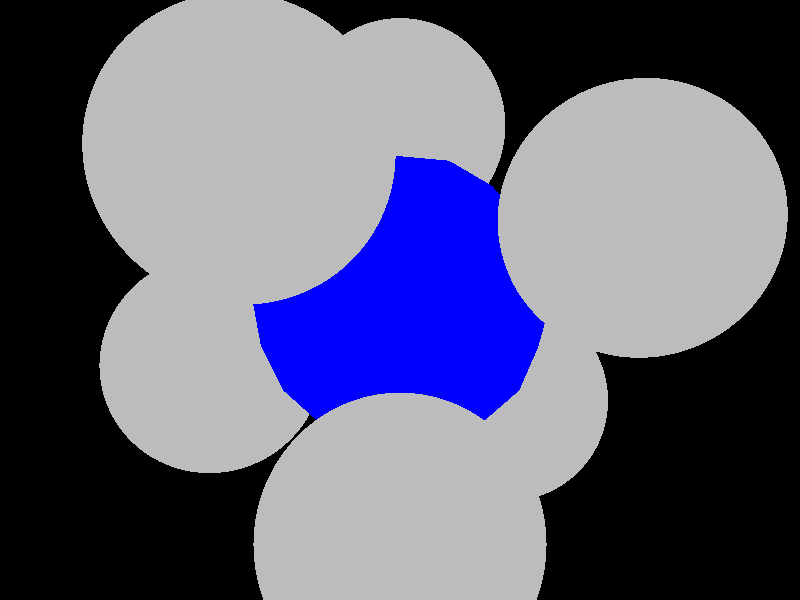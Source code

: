 #include "colors.inc"
background { rgb <0, 0, 0> }
camera {location <-3, -4, -5>up <0,1,0> right <-1.33,0,0> angle 50look_at <0, 0, 0> }
cylinder { <-0.99615, 0.0874657, -0.00598557>, <-0.911006, 0.363115, -0.19549>, 0.00862931 texture {  pigment { rgb <1, 0, 0> transmit 0.7} } }
cylinder { <-0.99615, 0.0874657, -0.00598557>, <-0.907185, 0.397976, 0.13649>, 0.00882577 texture {  pigment { rgb <1, 0, 0> transmit 0.7} } }
cylinder { <-0.911006, 0.363115, -0.19549>, <-0.907185, 0.397976, 0.13649>, 0.00834568 texture {  pigment { rgb <1, 0, 0> transmit 0.7} } }
cylinder { <-0.962831, -0.197808, -0.183923>, <-0.884048, -0.467047, 0.0180552>, 0.00864189 texture {  pigment { rgb <1, 0, 0> transmit 0.7} } }
cylinder { <-0.962831, -0.197808, -0.183923>, <-0.8225, -0.460989, -0.33314>, 0.00833752 texture {  pigment { rgb <1, 0, 0> transmit 0.7} } }
cylinder { <-0.884048, -0.467047, 0.0180552>, <-0.8225, -0.460989, -0.33314>, 0.00891498 texture {  pigment { rgb <1, 0, 0> transmit 0.7} } }
cylinder { <-0.911006, 0.363115, -0.19549>, <-0.776044, 0.626811, -0.0697341>, 0.00804537 texture {  pigment { rgb <1, 0, 0> transmit 0.7} } }
cylinder { <-0.907185, 0.397976, 0.13649>, <-0.776044, 0.626811, -0.0697341>, 0.00837003 texture {  pigment { rgb <1, 0, 0> transmit 0.7} } }
cylinder { <-0.99615, 0.0874657, -0.00598557>, <-0.936763, 0.133495, 0.323502>, 0.00844865 texture {  pigment { rgb <1, 0, 0> transmit 0.7} } }
cylinder { <-0.936763, 0.133495, 0.323502>, <-0.907185, 0.397976, 0.13649>, 0.00813167 texture {  pigment { rgb <1, 0, 0> transmit 0.7} } }
cylinder { <-0.843538, -0.110747, 0.525527>, <-0.570437, -0.589306, 0.57212>, 0.0138242 texture {  pigment { rgb <1, 0, 0> transmit 0.7} } }
cylinder { <-0.843538, -0.110747, 0.525527>, <-0.461298, -0.282469, 0.84108>, 0.0131142 texture {  pigment { rgb <1, 0, 0> transmit 0.7} } }
cylinder { <-0.570437, -0.589306, 0.57212>, <-0.461298, -0.282469, 0.84108>, 0.0105593 texture {  pigment { rgb <1, 0, 0> transmit 0.7} } }
cylinder { <-0.576259, 0.755403, -0.311918>, <-0.274942, 0.834789, -0.477005>, 0.00881575 texture {  pigment { rgb <1, 0, 0> transmit 0.7} } }
cylinder { <-0.693739, -0.706887, -0.13797>, <-0.470631, -0.880702, 0.0535822>, 0.00853965 texture {  pigment { rgb <1, 0, 0> transmit 0.7} } }
cylinder { <-0.693739, -0.706887, -0.13797>, <-0.414435, -0.868909, -0.27063>, 0.00872713 texture {  pigment { rgb <1, 0, 0> transmit 0.7} } }
cylinder { <-0.470631, -0.880702, 0.0535822>, <-0.414435, -0.868909, -0.27063>, 0.00823144 texture {  pigment { rgb <1, 0, 0> transmit 0.7} } }
cylinder { <-0.8225, -0.460989, -0.33314>, <-0.693739, -0.706887, -0.13797>, 0.00848294 texture {  pigment { rgb <1, 0, 0> transmit 0.7} } }
cylinder { <-0.8225, -0.460989, -0.33314>, <-0.582545, -0.666019, -0.465897>, 0.00856009 texture {  pigment { rgb <1, 0, 0> transmit 0.7} } }
cylinder { <-0.693739, -0.706887, -0.13797>, <-0.582545, -0.666019, -0.465897>, 0.00871674 texture {  pigment { rgb <1, 0, 0> transmit 0.7} } }
cylinder { <-0.61766, 0.525051, 0.585506>, <-0.496342, 0.298623, 0.81515>, 0.00861409 texture {  pigment { rgb <1, 0, 0> transmit 0.7} } }
cylinder { <-0.911006, 0.363115, -0.19549>, <-0.741935, 0.480301, -0.467806>, 0.00853206 texture {  pigment { rgb <1, 0, 0> transmit 0.7} } }
cylinder { <-0.776044, 0.626811, -0.0697341>, <-0.741935, 0.480301, -0.467806>, 0.0106387 texture {  pigment { rgb <1, 0, 0> transmit 0.7} } }
cylinder { <-0.93399, 0.0979744, -0.343603>, <-0.764199, 0.164325, -0.623697>, 0.00835479 texture {  pigment { rgb <1, 0, 0> transmit 0.7} } }
cylinder { <-0.93399, 0.0979744, -0.343603>, <-0.741935, 0.480301, -0.467806>, 0.0111379 texture {  pigment { rgb <1, 0, 0> transmit 0.7} } }
cylinder { <-0.764199, 0.164325, -0.623697>, <-0.741935, 0.480301, -0.467806>, 0.00882605 texture {  pigment { rgb <1, 0, 0> transmit 0.7} } }
cylinder { <0.543682, 0.786036, -0.294207>, <0.639734, 0.477196, -0.602515>, 0.0111709 texture {  pigment { rgb <1, 0, 0> transmit 0.7} } }
cylinder { <0.543682, 0.786036, -0.294207>, <0.82286, 0.45993, -0.333716>, 0.0107775 texture {  pigment { rgb <1, 0, 0> transmit 0.7} } }
cylinder { <0.639734, 0.477196, -0.602515>, <0.82286, 0.45993, -0.333716>, 0.00814272 texture {  pigment { rgb <1, 0, 0> transmit 0.7} } }
cylinder { <-0.765345, 0.21895, 0.605233>, <-0.71692, 0.640626, 0.274998>, 0.0134446 texture {  pigment { rgb <1, 0, 0> transmit 0.7} } }
cylinder { <-0.765345, 0.21895, 0.605233>, <-0.61766, 0.525051, 0.585506>, 0.00851094 texture {  pigment { rgb <1, 0, 0> transmit 0.7} } }
cylinder { <-0.71692, 0.640626, 0.274998>, <-0.61766, 0.525051, 0.585506>, 0.00864672 texture {  pigment { rgb <1, 0, 0> transmit 0.7} } }
cylinder { <-0.557581, 0.829574, 0.0301689>, <-0.453629, 0.779729, 0.43156>, 0.0104405 texture {  pigment { rgb <1, 0, 0> transmit 0.7} } }
cylinder { <-0.557581, 0.829574, 0.0301689>, <-0.300438, 0.938396, 0.170733>, 0.00781517 texture {  pigment { rgb <1, 0, 0> transmit 0.7} } }
cylinder { <-0.453629, 0.779729, 0.43156>, <-0.300438, 0.938396, 0.170733>, 0.00853937 texture {  pigment { rgb <1, 0, 0> transmit 0.7} } }
cylinder { <-0.71692, 0.640626, 0.274998>, <-0.557581, 0.829574, 0.0301689>, 0.0086974 texture {  pigment { rgb <1, 0, 0> transmit 0.7} } }
cylinder { <-0.71692, 0.640626, 0.274998>, <-0.453629, 0.779729, 0.43156>, 0.00841069 texture {  pigment { rgb <1, 0, 0> transmit 0.7} } }
cylinder { <-0.99615, 0.0874657, -0.00598557>, <-0.93399, 0.0979744, -0.343603>, 0.00858632 texture {  pigment { rgb <1, 0, 0> transmit 0.7} } }
cylinder { <-0.93399, 0.0979744, -0.343603>, <-0.911006, 0.363115, -0.19549>, 0.00761435 texture {  pigment { rgb <1, 0, 0> transmit 0.7} } }
cylinder { <-0.557581, 0.829574, 0.0301689>, <-0.294841, 0.941669, -0.162262>, 0.00861058 texture {  pigment { rgb <1, 0, 0> transmit 0.7} } }
cylinder { <-0.300438, 0.938396, 0.170733>, <-0.294841, 0.941669, -0.162262>, 0.00832645 texture {  pigment { rgb <1, 0, 0> transmit 0.7} } }
cylinder { <-0.962831, -0.197808, -0.183923>, <-0.962153, -0.184625, 0.200437>, 0.00961467 texture {  pigment { rgb <1, 0, 0> transmit 0.7} } }
cylinder { <-0.962153, -0.184625, 0.200437>, <-0.884048, -0.467047, 0.0180552>, 0.00862865 texture {  pigment { rgb <1, 0, 0> transmit 0.7} } }
cylinder { <-0.907185, 0.397976, 0.13649>, <-0.765345, 0.21895, 0.605233>, 0.0130357 texture {  pigment { rgb <1, 0, 0> transmit 0.7} } }
cylinder { <-0.907185, 0.397976, 0.13649>, <-0.71692, 0.640626, 0.274998>, 0.00845075 texture {  pigment { rgb <1, 0, 0> transmit 0.7} } }
cylinder { <0.495602, 0.760787, 0.419025>, <0.670024, 0.48778, 0.559587>, 0.0088287 texture {  pigment { rgb <1, 0, 0> transmit 0.7} } }
cylinder { <0.495602, 0.760787, 0.419025>, <0.75223, 0.608062, 0.253792>, 0.00853247 texture {  pigment { rgb <1, 0, 0> transmit 0.7} } }
cylinder { <0.670024, 0.48778, 0.559587>, <0.75223, 0.608062, 0.253792>, 0.00846818 texture {  pigment { rgb <1, 0, 0> transmit 0.7} } }
cylinder { <0.75223, 0.608062, 0.253792>, <0.845876, 0.198124, 0.495217>, 0.0121219 texture {  pigment { rgb <1, 0, 0> transmit 0.7} } }
cylinder { <0.75223, 0.608062, 0.253792>, <0.9187, 0.392796, 0.0412449>, 0.00863235 texture {  pigment { rgb <1, 0, 0> transmit 0.7} } }
cylinder { <0.845876, 0.198124, 0.495217>, <0.9187, 0.392796, 0.0412449>, 0.0124823 texture {  pigment { rgb <1, 0, 0> transmit 0.7} } }
cylinder { <-0.570437, -0.589306, 0.57212>, <-0.281683, -0.779454, 0.559559>, 0.00864917 texture {  pigment { rgb <1, 0, 0> transmit 0.7} } }
cylinder { <-0.234086, -0.808475, -0.539974>, <-0.161706, -0.982814, -0.0890344>, 0.0122214 texture {  pigment { rgb <1, 0, 0> transmit 0.7} } }
cylinder { <-0.234086, -0.808475, -0.539974>, <0.0824217, -0.851033, -0.518603>, 0.00800176 texture {  pigment { rgb <1, 0, 0> transmit 0.7} } }
cylinder { <-0.161706, -0.982814, -0.0890344>, <0.0824217, -0.851033, -0.518603>, 0.0127841 texture {  pigment { rgb <1, 0, 0> transmit 0.7} } }
cylinder { <-0.764199, 0.164325, -0.623697>, <-0.542872, 0.412407, -0.731581>, 0.00873818 texture {  pigment { rgb <1, 0, 0> transmit 0.7} } }
cylinder { <-0.741935, 0.480301, -0.467806>, <-0.542872, 0.412407, -0.731581>, 0.00843404 texture {  pigment { rgb <1, 0, 0> transmit 0.7} } }
cylinder { <-0.884048, -0.467047, 0.0180552>, <-0.69947, -0.682573, 0.211743>, 0.00858907 texture {  pigment { rgb <1, 0, 0> transmit 0.7} } }
cylinder { <-0.884048, -0.467047, 0.0180552>, <-0.693739, -0.706887, -0.13797>, 0.00859086 texture {  pigment { rgb <1, 0, 0> transmit 0.7} } }
cylinder { <-0.69947, -0.682573, 0.211743>, <-0.693739, -0.706887, -0.13797>, 0.0087651 texture {  pigment { rgb <1, 0, 0> transmit 0.7} } }
cylinder { <-0.99615, 0.0874657, -0.00598557>, <-0.962831, -0.197808, -0.183923>, 0.00844663 texture {  pigment { rgb <1, 0, 0> transmit 0.7} } }
cylinder { <-0.99615, 0.0874657, -0.00598557>, <-0.962153, -0.184625, 0.200437>, 0.00858048 texture {  pigment { rgb <1, 0, 0> transmit 0.7} } }
cylinder { <-0.962153, -0.184625, 0.200437>, <-0.843538, -0.110747, 0.525527>, 0.00884629 texture {  pigment { rgb <1, 0, 0> transmit 0.7} } }
cylinder { <-0.962153, -0.184625, 0.200437>, <-0.816487, -0.424472, 0.391373>, 0.00848534 texture {  pigment { rgb <1, 0, 0> transmit 0.7} } }
cylinder { <-0.843538, -0.110747, 0.525527>, <-0.816487, -0.424472, 0.391373>, 0.00855688 texture {  pigment { rgb <1, 0, 0> transmit 0.7} } }
cylinder { <-0.8225, -0.460989, -0.33314>, <-0.657666, -0.400873, -0.63779>, 0.00878905 texture {  pigment { rgb <1, 0, 0> transmit 0.7} } }
cylinder { <-0.657666, -0.400873, -0.63779>, <-0.582545, -0.666019, -0.465897>, 0.00811991 texture {  pigment { rgb <1, 0, 0> transmit 0.7} } }
cylinder { <-0.582545, -0.666019, -0.465897>, <-0.414435, -0.868909, -0.27063>, 0.00819888 texture {  pigment { rgb <1, 0, 0> transmit 0.7} } }
cylinder { <-0.657666, -0.400873, -0.63779>, <-0.372732, -0.566494, -0.734952>, 0.0085899 texture {  pigment { rgb <1, 0, 0> transmit 0.7} } }
cylinder { <-0.582545, -0.666019, -0.465897>, <-0.372732, -0.566494, -0.734952>, 0.00888529 texture {  pigment { rgb <1, 0, 0> transmit 0.7} } }
cylinder { <-0.962831, -0.197808, -0.183923>, <-0.93399, 0.0979744, -0.343603>, 0.00843418 texture {  pigment { rgb <1, 0, 0> transmit 0.7} } }
cylinder { <-0.936763, 0.133495, 0.323502>, <-0.765345, 0.21895, 0.605233>, 0.00851686 texture {  pigment { rgb <1, 0, 0> transmit 0.7} } }
cylinder { <-0.776044, 0.626811, -0.0697341>, <-0.71692, 0.640626, 0.274998>, 0.00875095 texture {  pigment { rgb <1, 0, 0> transmit 0.7} } }
cylinder { <-0.776044, 0.626811, -0.0697341>, <-0.557581, 0.829574, 0.0301689>, 0.00785889 texture {  pigment { rgb <1, 0, 0> transmit 0.7} } }
cylinder { <-0.470631, -0.880702, 0.0535822>, <-0.161706, -0.982814, -0.0890344>, 0.0088812 texture {  pigment { rgb <1, 0, 0> transmit 0.7} } }
cylinder { <-0.414435, -0.868909, -0.27063>, <-0.161706, -0.982814, -0.0890344>, 0.0082849 texture {  pigment { rgb <1, 0, 0> transmit 0.7} } }
cylinder { <-0.69947, -0.682573, 0.211743>, <-0.281683, -0.779454, 0.559559>, 0.0138046 texture {  pigment { rgb <1, 0, 0> transmit 0.7} } }
cylinder { <-0.69947, -0.682573, 0.211743>, <-0.225167, -0.940178, 0.255665>, 0.0135382 texture {  pigment { rgb <1, 0, 0> transmit 0.7} } }
cylinder { <-0.281683, -0.779454, 0.559559>, <-0.225167, -0.940178, 0.255665>, 0.00870983 texture {  pigment { rgb <1, 0, 0> transmit 0.7} } }
cylinder { <-0.843538, -0.110747, 0.525527>, <-0.627577, -0.0181317, 0.778343>, 0.0086289 texture {  pigment { rgb <1, 0, 0> transmit 0.7} } }
cylinder { <-0.627577, -0.0181317, 0.778343>, <-0.461298, -0.282469, 0.84108>, 0.00796315 texture {  pigment { rgb <1, 0, 0> transmit 0.7} } }
cylinder { <-0.764199, 0.164325, -0.623697>, <-0.524658, 0.0837174, -0.847187>, 0.0084345 texture {  pigment { rgb <1, 0, 0> transmit 0.7} } }
cylinder { <-0.542872, 0.412407, -0.731581>, <-0.524658, 0.0837174, -0.847187>, 0.00872258 texture {  pigment { rgb <1, 0, 0> transmit 0.7} } }
cylinder { <0.895329, -0.444698, 0.0250846>, <0.912805, -0.106758, -0.394196>, 0.01347 texture {  pigment { rgb <1, 0, 0> transmit 0.7} } }
cylinder { <0.895329, -0.444698, 0.0250846>, <0.989445, -0.133276, -0.0568876>, 0.00838753 texture {  pigment { rgb <1, 0, 0> transmit 0.7} } }
cylinder { <0.912805, -0.106758, -0.394196>, <0.989445, -0.133276, -0.0568876>, 0.00867301 texture {  pigment { rgb <1, 0, 0> transmit 0.7} } }
cylinder { <0.00700576, 0.224241, -0.974508>, <0.053423, 0.5305, -0.846>, 0.00838389 texture {  pigment { rgb <1, 0, 0> transmit 0.7} } }
cylinder { <-0.146798, -0.256098, 0.955439>, <0.186323, -0.237543, 0.95334>, 0.0083411 texture {  pigment { rgb <1, 0, 0> transmit 0.7} } }
cylinder { <-0.274942, 0.834789, -0.477005>, <-0.255794, 0.622717, -0.739454>, 0.00844914 texture {  pigment { rgb <1, 0, 0> transmit 0.7} } }
cylinder { <-0.274942, 0.834789, -0.477005>, <0.0425327, 0.784881, -0.618185>, 0.00877542 texture {  pigment { rgb <1, 0, 0> transmit 0.7} } }
cylinder { <-0.255794, 0.622717, -0.739454>, <0.0425327, 0.784881, -0.618185>, 0.00901395 texture {  pigment { rgb <1, 0, 0> transmit 0.7} } }
cylinder { <0.895329, -0.444698, 0.0250846>, <0.936186, -0.213542, 0.279207>, 0.00864872 texture {  pigment { rgb <1, 0, 0> transmit 0.7} } }
cylinder { <0.936186, -0.213542, 0.279207>, <0.989445, -0.133276, -0.0568876>, 0.00874066 texture {  pigment { rgb <1, 0, 0> transmit 0.7} } }
cylinder { <-0.281683, -0.779454, 0.559559>, <-0.273218, -0.537659, 0.797668>, 0.00848647 texture {  pigment { rgb <1, 0, 0> transmit 0.7} } }
cylinder { <-0.281683, -0.779454, 0.559559>, <0.00699187, -0.687699, 0.725962>, 0.0086401 texture {  pigment { rgb <1, 0, 0> transmit 0.7} } }
cylinder { <-0.273218, -0.537659, 0.797668>, <0.00699187, -0.687699, 0.725962>, 0.00814599 texture {  pigment { rgb <1, 0, 0> transmit 0.7} } }
cylinder { <0.772532, -0.252881, 0.582447>, <0.785836, -0.511729, 0.34727>, 0.00874955 texture {  pigment { rgb <1, 0, 0> transmit 0.7} } }
cylinder { <0.772532, -0.252881, 0.582447>, <0.936186, -0.213542, 0.279207>, 0.00867052 texture {  pigment { rgb <1, 0, 0> transmit 0.7} } }
cylinder { <0.785836, -0.511729, 0.34727>, <0.936186, -0.213542, 0.279207>, 0.00852031 texture {  pigment { rgb <1, 0, 0> transmit 0.7} } }
cylinder { <-0.453629, 0.779729, 0.43156>, <-0.156354, 0.795922, 0.584861>, 0.00837167 texture {  pigment { rgb <1, 0, 0> transmit 0.7} } }
cylinder { <-0.300438, 0.938396, 0.170733>, <-0.156354, 0.795922, 0.584861>, 0.0115261 texture {  pigment { rgb <1, 0, 0> transmit 0.7} } }
cylinder { <-0.962153, -0.184625, 0.200437>, <-0.936763, 0.133495, 0.323502>, 0.00855095 texture {  pigment { rgb <1, 0, 0> transmit 0.7} } }
cylinder { <-0.936763, 0.133495, 0.323502>, <-0.843538, -0.110747, 0.525527>, 0.00825981 texture {  pigment { rgb <1, 0, 0> transmit 0.7} } }
cylinder { <-0.843538, -0.110747, 0.525527>, <-0.765345, 0.21895, 0.605233>, 0.00870227 texture {  pigment { rgb <1, 0, 0> transmit 0.7} } }
cylinder { <0.757034, 0.648013, -0.0835455>, <0.82286, 0.45993, -0.333716>, 0.00799584 texture {  pigment { rgb <1, 0, 0> transmit 0.7} } }
cylinder { <-0.449659, -0.249862, -0.857541>, <-0.223042, -0.0260332, -0.974461>, 0.00848251 texture {  pigment { rgb <1, 0, 0> transmit 0.7} } }
cylinder { <-0.449659, -0.249862, -0.857541>, <-0.131202, -0.35498, -0.925622>, 0.00855496 texture {  pigment { rgb <1, 0, 0> transmit 0.7} } }
cylinder { <-0.223042, -0.0260332, -0.974461>, <-0.131202, -0.35498, -0.925622>, 0.00862503 texture {  pigment { rgb <1, 0, 0> transmit 0.7} } }
cylinder { <-0.776044, 0.626811, -0.0697341>, <-0.576259, 0.755403, -0.311918>, 0.00848171 texture {  pigment { rgb <1, 0, 0> transmit 0.7} } }
cylinder { <-0.741935, 0.480301, -0.467806>, <-0.576259, 0.755403, -0.311918>, 0.00892436 texture {  pigment { rgb <1, 0, 0> transmit 0.7} } }
cylinder { <-0.69947, -0.682573, 0.211743>, <-0.570437, -0.589306, 0.57212>, 0.00984949 texture {  pigment { rgb <1, 0, 0> transmit 0.7} } }
cylinder { <-0.845128, -0.162016, -0.509421>, <-0.657666, -0.400873, -0.63779>, 0.00824141 texture {  pigment { rgb <1, 0, 0> transmit 0.7} } }
cylinder { <-0.845128, -0.162016, -0.509421>, <-0.449659, -0.249862, -0.857541>, 0.0133534 texture {  pigment { rgb <1, 0, 0> transmit 0.7} } }
cylinder { <-0.657666, -0.400873, -0.63779>, <-0.449659, -0.249862, -0.857541>, 0.00845435 texture {  pigment { rgb <1, 0, 0> transmit 0.7} } }
cylinder { <-0.93399, 0.0979744, -0.343603>, <-0.845128, -0.162016, -0.509421>, 0.0080229 texture {  pigment { rgb <1, 0, 0> transmit 0.7} } }
cylinder { <-0.845128, -0.162016, -0.509421>, <-0.764199, 0.164325, -0.623697>, 0.00887789 texture {  pigment { rgb <1, 0, 0> transmit 0.7} } }
cylinder { <-0.962831, -0.197808, -0.183923>, <-0.845128, -0.162016, -0.509421>, 0.00869928 texture {  pigment { rgb <1, 0, 0> transmit 0.7} } }
cylinder { <-0.61766, 0.525051, 0.585506>, <-0.453629, 0.779729, 0.43156>, 0.00849509 texture {  pigment { rgb <1, 0, 0> transmit 0.7} } }
cylinder { <-0.61766, 0.525051, 0.585506>, <-0.321744, 0.578864, 0.749264>, 0.0085615 texture {  pigment { rgb <1, 0, 0> transmit 0.7} } }
cylinder { <-0.453629, 0.779729, 0.43156>, <-0.321744, 0.578864, 0.749264>, 0.00995855 texture {  pigment { rgb <1, 0, 0> transmit 0.7} } }
cylinder { <-0.576259, 0.755403, -0.311918>, <-0.542872, 0.412407, -0.731581>, 0.0135757 texture {  pigment { rgb <1, 0, 0> transmit 0.7} } }
cylinder { <-0.816487, -0.424472, 0.391373>, <-0.570437, -0.589306, 0.57212>, 0.00867397 texture {  pigment { rgb <1, 0, 0> transmit 0.7} } }
cylinder { <0.186323, -0.237543, 0.95334>, <0.283571, -0.50982, 0.812201>, 0.00804333 texture {  pigment { rgb <1, 0, 0> transmit 0.7} } }
cylinder { <0.186323, -0.237543, 0.95334>, <0.50765, -0.259751, 0.821475>, 0.00870103 texture {  pigment { rgb <1, 0, 0> transmit 0.7} } }
cylinder { <0.283571, -0.50982, 0.812201>, <0.50765, -0.259751, 0.821475>, 0.00839762 texture {  pigment { rgb <1, 0, 0> transmit 0.7} } }
cylinder { <0.0259201, -0.890242, 0.454749>, <0.304977, -0.746282, 0.591651>, 0.00856371 texture {  pigment { rgb <1, 0, 0> transmit 0.7} } }
cylinder { <-0.524658, 0.0837174, -0.847187>, <-0.286841, 0.312412, -0.905605>, 0.00837671 texture {  pigment { rgb <1, 0, 0> transmit 0.7} } }
cylinder { <-0.845128, -0.162016, -0.509421>, <-0.524658, 0.0837174, -0.847187>, 0.0131618 texture {  pigment { rgb <1, 0, 0> transmit 0.7} } }
cylinder { <-0.524658, 0.0837174, -0.847187>, <-0.449659, -0.249862, -0.857541>, 0.00855158 texture {  pigment { rgb <1, 0, 0> transmit 0.7} } }
cylinder { <-0.884048, -0.467047, 0.0180552>, <-0.816487, -0.424472, 0.391373>, 0.00954409 texture {  pigment { rgb <1, 0, 0> transmit 0.7} } }
cylinder { <-0.816487, -0.424472, 0.391373>, <-0.69947, -0.682573, 0.211743>, 0.00838809 texture {  pigment { rgb <1, 0, 0> transmit 0.7} } }
cylinder { <-0.542872, 0.412407, -0.731581>, <-0.286841, 0.312412, -0.905605>, 0.00813308 texture {  pigment { rgb <1, 0, 0> transmit 0.7} } }
cylinder { <-0.161706, -0.982814, -0.0890344>, <0.17136, -0.962392, -0.210804>, 0.00888038 texture {  pigment { rgb <1, 0, 0> transmit 0.7} } }
cylinder { <0.0824217, -0.851033, -0.518603>, <0.17136, -0.962392, -0.210804>, 0.00847979 texture {  pigment { rgb <1, 0, 0> transmit 0.7} } }
cylinder { <-0.524658, 0.0837174, -0.847187>, <-0.223042, -0.0260332, -0.974461>, 0.00863192 texture {  pigment { rgb <1, 0, 0> transmit 0.7} } }
cylinder { <-0.286841, 0.312412, -0.905605>, <-0.223042, -0.0260332, -0.974461>, 0.00878054 texture {  pigment { rgb <1, 0, 0> transmit 0.7} } }
cylinder { <-0.234086, -0.808475, -0.539974>, <-0.0354214, -0.637849, -0.769347>, 0.00870319 texture {  pigment { rgb <1, 0, 0> transmit 0.7} } }
cylinder { <-0.845128, -0.162016, -0.509421>, <-0.8225, -0.460989, -0.33314>, 0.00869525 texture {  pigment { rgb <1, 0, 0> transmit 0.7} } }
cylinder { <-0.69947, -0.682573, 0.211743>, <-0.470631, -0.880702, 0.0535822>, 0.00853805 texture {  pigment { rgb <1, 0, 0> transmit 0.7} } }
cylinder { <-0.765345, 0.21895, 0.605233>, <-0.627577, -0.0181317, 0.778343>, 0.0081069 texture {  pigment { rgb <1, 0, 0> transmit 0.7} } }
cylinder { <-0.765345, 0.21895, 0.605233>, <-0.496342, 0.298623, 0.81515>, 0.00875984 texture {  pigment { rgb <1, 0, 0> transmit 0.7} } }
cylinder { <-0.627577, -0.0181317, 0.778343>, <-0.496342, 0.298623, 0.81515>, 0.00862087 texture {  pigment { rgb <1, 0, 0> transmit 0.7} } }
cylinder { <0.669773, 0.0271469, 0.74207>, <0.772532, -0.252881, 0.582447>, 0.00845778 texture {  pigment { rgb <1, 0, 0> transmit 0.7} } }
cylinder { <0.669773, 0.0271469, 0.74207>, <0.845876, 0.198124, 0.495217>, 0.0087028 texture {  pigment { rgb <1, 0, 0> transmit 0.7} } }
cylinder { <0.772532, -0.252881, 0.582447>, <0.845876, 0.198124, 0.495217>, 0.0116295 texture {  pigment { rgb <1, 0, 0> transmit 0.7} } }
cylinder { <-0.576259, 0.755403, -0.311918>, <-0.557581, 0.829574, 0.0301689>, 0.00876333 texture {  pigment { rgb <1, 0, 0> transmit 0.7} } }
cylinder { <-0.576259, 0.755403, -0.311918>, <-0.294841, 0.941669, -0.162262>, 0.0092293 texture {  pigment { rgb <1, 0, 0> transmit 0.7} } }
cylinder { <-0.627577, -0.0181317, 0.778343>, <-0.330623, 0.0319, 0.943224>, 0.00858307 texture {  pigment { rgb <1, 0, 0> transmit 0.7} } }
cylinder { <-0.496342, 0.298623, 0.81515>, <-0.330623, 0.0319, 0.943224>, 0.00847817 texture {  pigment { rgb <1, 0, 0> transmit 0.7} } }
cylinder { <-0.570437, -0.589306, 0.57212>, <-0.273218, -0.537659, 0.797668>, 0.00941669 texture {  pigment { rgb <1, 0, 0> transmit 0.7} } }
cylinder { <-0.461298, -0.282469, 0.84108>, <-0.273218, -0.537659, 0.797668>, 0.00799924 texture {  pigment { rgb <1, 0, 0> transmit 0.7} } }
cylinder { <-0.294841, 0.941669, -0.162262>, <-0.274942, 0.834789, -0.477005>, 0.00832475 texture {  pigment { rgb <1, 0, 0> transmit 0.7} } }
cylinder { <-0.582545, -0.666019, -0.465897>, <-0.234086, -0.808475, -0.539974>, 0.00959182 texture {  pigment { rgb <1, 0, 0> transmit 0.7} } }
cylinder { <-0.414435, -0.868909, -0.27063>, <-0.234086, -0.808475, -0.539974>, 0.00824334 texture {  pigment { rgb <1, 0, 0> transmit 0.7} } }
cylinder { <-0.496342, 0.298623, 0.81515>, <-0.321744, 0.578864, 0.749264>, 0.00841726 texture {  pigment { rgb <1, 0, 0> transmit 0.7} } }
cylinder { <-0.461298, -0.282469, 0.84108>, <-0.146798, -0.256098, 0.955439>, 0.0083921 texture {  pigment { rgb <1, 0, 0> transmit 0.7} } }
cylinder { <-0.273218, -0.537659, 0.797668>, <-0.146798, -0.256098, 0.955439>, 0.00866568 texture {  pigment { rgb <1, 0, 0> transmit 0.7} } }
cylinder { <-0.372732, -0.566494, -0.734952>, <-0.234086, -0.808475, -0.539974>, 0.00850713 texture {  pigment { rgb <1, 0, 0> transmit 0.7} } }
cylinder { <-0.372732, -0.566494, -0.734952>, <-0.0354214, -0.637849, -0.769347>, 0.00866217 texture {  pigment { rgb <1, 0, 0> transmit 0.7} } }
cylinder { <-0.470631, -0.880702, 0.0535822>, <-0.225167, -0.940178, 0.255665>, 0.00808654 texture {  pigment { rgb <1, 0, 0> transmit 0.7} } }
cylinder { <-0.0354214, -0.637849, -0.769347>, <0.212186, -0.410304, -0.88692>, 0.00890609 texture {  pigment { rgb <1, 0, 0> transmit 0.7} } }
cylinder { <-0.576259, 0.755403, -0.311918>, <-0.255794, 0.622717, -0.739454>, 0.0137634 texture {  pigment { rgb <1, 0, 0> transmit 0.7} } }
cylinder { <-0.542872, 0.412407, -0.731581>, <-0.255794, 0.622717, -0.739454>, 0.00889895 texture {  pigment { rgb <1, 0, 0> transmit 0.7} } }
cylinder { <-0.286841, 0.312412, -0.905605>, <-0.255794, 0.622717, -0.739454>, 0.00883386 texture {  pigment { rgb <1, 0, 0> transmit 0.7} } }
cylinder { <-0.146798, -0.256098, 0.955439>, <0.00699187, -0.687699, 0.725962>, 0.0128109 texture {  pigment { rgb <1, 0, 0> transmit 0.7} } }
cylinder { <-0.146798, -0.256098, 0.955439>, <0.283571, -0.50982, 0.812201>, 0.012993 texture {  pigment { rgb <1, 0, 0> transmit 0.7} } }
cylinder { <0.00699187, -0.687699, 0.725962>, <0.283571, -0.50982, 0.812201>, 0.00849905 texture {  pigment { rgb <1, 0, 0> transmit 0.7} } }
cylinder { <0.283571, -0.50982, 0.812201>, <0.574517, -0.52935, 0.624275>, 0.00867277 texture {  pigment { rgb <1, 0, 0> transmit 0.7} } }
cylinder { <0.50765, -0.259751, 0.821475>, <0.574517, -0.52935, 0.624275>, 0.00851626 texture {  pigment { rgb <1, 0, 0> transmit 0.7} } }
cylinder { <0.0824217, -0.851033, -0.518603>, <0.508247, -0.83659, -0.204456>, 0.013234 texture {  pigment { rgb <1, 0, 0> transmit 0.7} } }
cylinder { <0.0824217, -0.851033, -0.518603>, <0.563769, -0.660615, -0.495735>, 0.0129537 texture {  pigment { rgb <1, 0, 0> transmit 0.7} } }
cylinder { <0.508247, -0.83659, -0.204456>, <0.563769, -0.660615, -0.495735>, 0.00862023 texture {  pigment { rgb <1, 0, 0> transmit 0.7} } }
cylinder { <0.75223, 0.608062, 0.253792>, <0.757034, 0.648013, -0.0835455>, 0.00849322 texture {  pigment { rgb <1, 0, 0> transmit 0.7} } }
cylinder { <-0.449659, -0.249862, -0.857541>, <-0.372732, -0.566494, -0.734952>, 0.00870351 texture {  pigment { rgb <1, 0, 0> transmit 0.7} } }
cylinder { <-0.372732, -0.566494, -0.734952>, <-0.131202, -0.35498, -0.925622>, 0.00933508 texture {  pigment { rgb <1, 0, 0> transmit 0.7} } }
cylinder { <-0.131202, -0.35498, -0.925622>, <-0.0354214, -0.637849, -0.769347>, 0.00842655 texture {  pigment { rgb <1, 0, 0> transmit 0.7} } }
cylinder { <-0.330623, 0.0319, 0.943224>, <-0.164519, 0.337925, 0.926682>, 0.00871477 texture {  pigment { rgb <1, 0, 0> transmit 0.7} } }
cylinder { <-0.330623, 0.0319, 0.943224>, <0.00880052, 0.0486473, 0.998777>, 0.00860868 texture {  pigment { rgb <1, 0, 0> transmit 0.7} } }
cylinder { <-0.164519, 0.337925, 0.926682>, <0.00880052, 0.0486473, 0.998777>, 0.00862116 texture {  pigment { rgb <1, 0, 0> transmit 0.7} } }
cylinder { <0.00664089, 0.948375, -0.317081>, <0.298445, 0.947037, -0.118537>, 0.00882366 texture {  pigment { rgb <1, 0, 0> transmit 0.7} } }
cylinder { <0.00664089, 0.948375, -0.317081>, <0.384409, 0.708445, -0.591892>, 0.0131291 texture {  pigment { rgb <1, 0, 0> transmit 0.7} } }
cylinder { <0.298445, 0.947037, -0.118537>, <0.384409, 0.708445, -0.591892>, 0.0134253 texture {  pigment { rgb <1, 0, 0> transmit 0.7} } }
cylinder { <-0.131202, -0.35498, -0.925622>, <0.105713, -0.103902, -0.988954>, 0.00877425 texture {  pigment { rgb <1, 0, 0> transmit 0.7} } }
cylinder { <-0.131202, -0.35498, -0.925622>, <0.212186, -0.410304, -0.88692>, 0.00874907 texture {  pigment { rgb <1, 0, 0> transmit 0.7} } }
cylinder { <0.105713, -0.103902, -0.988954>, <0.212186, -0.410304, -0.88692>, 0.00850109 texture {  pigment { rgb <1, 0, 0> transmit 0.7} } }
cylinder { <0.00699187, -0.687699, 0.725962>, <0.304977, -0.746282, 0.591651>, 0.0083016 texture {  pigment { rgb <1, 0, 0> transmit 0.7} } }
cylinder { <0.283571, -0.50982, 0.812201>, <0.304977, -0.746282, 0.591651>, 0.0081015 texture {  pigment { rgb <1, 0, 0> transmit 0.7} } }
cylinder { <-0.461298, -0.282469, 0.84108>, <-0.330623, 0.0319, 0.943224>, 0.00888599 texture {  pigment { rgb <1, 0, 0> transmit 0.7} } }
cylinder { <-0.330623, 0.0319, 0.943224>, <-0.146798, -0.256098, 0.955439>, 0.00854706 texture {  pigment { rgb <1, 0, 0> transmit 0.7} } }
cylinder { <-0.321744, 0.578864, 0.749264>, <-0.156354, 0.795922, 0.584861>, 0.00796462 texture {  pigment { rgb <1, 0, 0> transmit 0.7} } }
cylinder { <0.298445, 0.947037, -0.118537>, <0.550347, 0.831049, 0.0804691>, 0.00853344 texture {  pigment { rgb <1, 0, 0> transmit 0.7} } }
cylinder { <0.304977, -0.746282, 0.591651>, <0.574517, -0.52935, 0.624275>, 0.0086882 texture {  pigment { rgb <1, 0, 0> transmit 0.7} } }
cylinder { <-0.300438, 0.938396, 0.170733>, <-0.0246896, 0.940837, 0.337959>, 0.00806256 texture {  pigment { rgb <1, 0, 0> transmit 0.7} } }
cylinder { <-0.156354, 0.795922, 0.584861>, <-0.0246896, 0.940837, 0.337959>, 0.00787784 texture {  pigment { rgb <1, 0, 0> transmit 0.7} } }
cylinder { <-0.286841, 0.312412, -0.905605>, <0.053423, 0.5305, -0.846>, 0.0102132 texture {  pigment { rgb <1, 0, 0> transmit 0.7} } }
cylinder { <-0.255794, 0.622717, -0.739454>, <0.053423, 0.5305, -0.846>, 0.00849526 texture {  pigment { rgb <1, 0, 0> transmit 0.7} } }
cylinder { <-0.225167, -0.940178, 0.255665>, <-0.161706, -0.982814, -0.0890344>, 0.00882691 texture {  pigment { rgb <1, 0, 0> transmit 0.7} } }
cylinder { <0.762996, -0.600773, -0.238555>, <0.895329, -0.444698, 0.0250846>, 0.00834331 texture {  pigment { rgb <1, 0, 0> transmit 0.7} } }
cylinder { <0.762996, -0.600773, -0.238555>, <0.912805, -0.106758, -0.394196>, 0.0134796 texture {  pigment { rgb <1, 0, 0> transmit 0.7} } }
cylinder { <-0.146798, -0.256098, 0.955439>, <0.00880052, 0.0486473, 0.998777>, 0.0086226 texture {  pigment { rgb <1, 0, 0> transmit 0.7} } }
cylinder { <0.313105, 0.157783, -0.93652>, <0.596895, 0.17355, -0.783324>, 0.00807211 texture {  pigment { rgb <1, 0, 0> transmit 0.7} } }
cylinder { <-0.225167, -0.940178, 0.255665>, <0.0259201, -0.890242, 0.454749>, 0.00810759 texture {  pigment { rgb <1, 0, 0> transmit 0.7} } }
cylinder { <0.508247, -0.83659, -0.204456>, <0.695405, -0.715004, 0.0719767>, 0.00888209 texture {  pigment { rgb <1, 0, 0> transmit 0.7} } }
cylinder { <0.508247, -0.83659, -0.204456>, <0.762996, -0.600773, -0.238555>, 0.00872029 texture {  pigment { rgb <1, 0, 0> transmit 0.7} } }
cylinder { <0.695405, -0.715004, 0.0719767>, <0.762996, -0.600773, -0.238555>, 0.00844272 texture {  pigment { rgb <1, 0, 0> transmit 0.7} } }
cylinder { <0.367604, 0.0379862, 0.929206>, <0.669773, 0.0271469, 0.74207>, 0.00888972 texture {  pigment { rgb <1, 0, 0> transmit 0.7} } }
cylinder { <0.670024, 0.48778, 0.559587>, <0.845876, 0.198124, 0.495217>, 0.00862294 texture {  pigment { rgb <1, 0, 0> transmit 0.7} } }
cylinder { <0.298445, 0.947037, -0.118537>, <0.543682, 0.786036, -0.294207>, 0.00854848 texture {  pigment { rgb <1, 0, 0> transmit 0.7} } }
cylinder { <0.543682, 0.786036, -0.294207>, <0.550347, 0.831049, 0.0804691>, 0.00943573 texture {  pigment { rgb <1, 0, 0> transmit 0.7} } }
cylinder { <-0.300438, 0.938396, 0.170733>, <-0.0014325, 0.999819, 0.0189662>, 0.00852241 texture {  pigment { rgb <1, 0, 0> transmit 0.7} } }
cylinder { <-0.496342, 0.298623, 0.81515>, <-0.164519, 0.337925, 0.926682>, 0.00880662 texture {  pigment { rgb <1, 0, 0> transmit 0.7} } }
cylinder { <-0.321744, 0.578864, 0.749264>, <-0.164519, 0.337925, 0.926682>, 0.00845016 texture {  pigment { rgb <1, 0, 0> transmit 0.7} } }
cylinder { <0.384409, 0.708445, -0.591892>, <0.639734, 0.477196, -0.602515>, 0.00861611 texture {  pigment { rgb <1, 0, 0> transmit 0.7} } }
cylinder { <-0.164519, 0.337925, 0.926682>, <0.180088, 0.328089, 0.927322>, 0.0086187 texture {  pigment { rgb <1, 0, 0> transmit 0.7} } }
cylinder { <0.00880052, 0.0486473, 0.998777>, <0.180088, 0.328089, 0.927322>, 0.00838648 texture {  pigment { rgb <1, 0, 0> transmit 0.7} } }
cylinder { <0.184337, 0.8125, 0.55305>, <0.372424, 0.599047, 0.708832>, 0.0081089 texture {  pigment { rgb <1, 0, 0> transmit 0.7} } }
cylinder { <0.184337, 0.8125, 0.55305>, <0.495602, 0.760787, 0.419025>, 0.0085704 texture {  pigment { rgb <1, 0, 0> transmit 0.7} } }
cylinder { <0.372424, 0.599047, 0.708832>, <0.495602, 0.760787, 0.419025>, 0.00885017 texture {  pigment { rgb <1, 0, 0> transmit 0.7} } }
cylinder { <0.762996, -0.600773, -0.238555>, <0.770151, -0.393111, -0.502326>, 0.00839456 texture {  pigment { rgb <1, 0, 0> transmit 0.7} } }
cylinder { <0.770151, -0.393111, -0.502326>, <0.912805, -0.106758, -0.394196>, 0.00844246 texture {  pigment { rgb <1, 0, 0> transmit 0.7} } }
cylinder { <-0.281683, -0.779454, 0.559559>, <0.0259201, -0.890242, 0.454749>, 0.00858337 texture {  pigment { rgb <1, 0, 0> transmit 0.7} } }
cylinder { <0.00699187, -0.687699, 0.725962>, <0.0259201, -0.890242, 0.454749>, 0.00847564 texture {  pigment { rgb <1, 0, 0> transmit 0.7} } }
cylinder { <0.304977, -0.746282, 0.591651>, <0.543983, -0.75212, 0.372019>, 0.00811619 texture {  pigment { rgb <1, 0, 0> transmit 0.7} } }
cylinder { <0.543983, -0.75212, 0.372019>, <0.574517, -0.52935, 0.624275>, 0.00844807 texture {  pigment { rgb <1, 0, 0> transmit 0.7} } }
cylinder { <-0.223042, -0.0260332, -0.974461>, <0.105713, -0.103902, -0.988954>, 0.00845405 texture {  pigment { rgb <1, 0, 0> transmit 0.7} } }
cylinder { <0.0301939, 0.603298, 0.796944>, <0.180088, 0.328089, 0.927322>, 0.00848553 texture {  pigment { rgb <1, 0, 0> transmit 0.7} } }
cylinder { <0.0301939, 0.603298, 0.796944>, <0.372424, 0.599047, 0.708832>, 0.00883541 texture {  pigment { rgb <1, 0, 0> transmit 0.7} } }
cylinder { <0.180088, 0.328089, 0.927322>, <0.372424, 0.599047, 0.708832>, 0.009942 texture {  pigment { rgb <1, 0, 0> transmit 0.7} } }
cylinder { <-0.0354214, -0.637849, -0.769347>, <0.0824217, -0.851033, -0.518603>, 0.00873953 texture {  pigment { rgb <1, 0, 0> transmit 0.7} } }
cylinder { <0.372424, 0.599047, 0.708832>, <0.670024, 0.48778, 0.559587>, 0.00877568 texture {  pigment { rgb <1, 0, 0> transmit 0.7} } }
cylinder { <0.550347, 0.831049, 0.0804691>, <0.75223, 0.608062, 0.253792>, 0.00867903 texture {  pigment { rgb <1, 0, 0> transmit 0.7} } }
cylinder { <0.550347, 0.831049, 0.0804691>, <0.757034, 0.648013, -0.0835455>, 0.00802817 texture {  pigment { rgb <1, 0, 0> transmit 0.7} } }
cylinder { <0.82286, 0.45993, -0.333716>, <0.8237, 0.187257, -0.535212>, 0.00847614 texture {  pigment { rgb <1, 0, 0> transmit 0.7} } }
cylinder { <0.17136, -0.962392, -0.210804>, <0.508247, -0.83659, -0.204456>, 0.00899164 texture {  pigment { rgb <1, 0, 0> transmit 0.7} } }
cylinder { <-0.286841, 0.312412, -0.905605>, <0.00700576, 0.224241, -0.974508>, 0.00786081 texture {  pigment { rgb <1, 0, 0> transmit 0.7} } }
cylinder { <0.50765, -0.259751, 0.821475>, <0.772532, -0.252881, 0.582447>, 0.00892132 texture {  pigment { rgb <1, 0, 0> transmit 0.7} } }
cylinder { <0.574517, -0.52935, 0.624275>, <0.772532, -0.252881, 0.582447>, 0.00856572 texture {  pigment { rgb <1, 0, 0> transmit 0.7} } }
cylinder { <0.41518, -0.903921, 0.102729>, <0.543983, -0.75212, 0.372019>, 0.00837223 texture {  pigment { rgb <1, 0, 0> transmit 0.7} } }
cylinder { <0.41518, -0.903921, 0.102729>, <0.695405, -0.715004, 0.0719767>, 0.00848386 texture {  pigment { rgb <1, 0, 0> transmit 0.7} } }
cylinder { <0.543983, -0.75212, 0.372019>, <0.695405, -0.715004, 0.0719767>, 0.00845324 texture {  pigment { rgb <1, 0, 0> transmit 0.7} } }
cylinder { <0.9187, 0.392796, 0.0412449>, <0.962323, 0.172786, -0.209949>, 0.00841894 texture {  pigment { rgb <1, 0, 0> transmit 0.7} } }
cylinder { <0.9187, 0.392796, 0.0412449>, <0.975141, 0.107351, 0.193847>, 0.00821401 texture {  pigment { rgb <1, 0, 0> transmit 0.7} } }
cylinder { <0.962323, 0.172786, -0.209949>, <0.975141, 0.107351, 0.193847>, 0.0102316 texture {  pigment { rgb <1, 0, 0> transmit 0.7} } }
cylinder { <0.377511, 0.449478, -0.809602>, <0.596895, 0.17355, -0.783324>, 0.00883728 texture {  pigment { rgb <1, 0, 0> transmit 0.7} } }
cylinder { <0.377511, 0.449478, -0.809602>, <0.639734, 0.477196, -0.602515>, 0.00838206 texture {  pigment { rgb <1, 0, 0> transmit 0.7} } }
cylinder { <0.596895, 0.17355, -0.783324>, <0.639734, 0.477196, -0.602515>, 0.00889972 texture {  pigment { rgb <1, 0, 0> transmit 0.7} } }
cylinder { <0.495602, 0.760787, 0.419025>, <0.550347, 0.831049, 0.0804691>, 0.00875192 texture {  pigment { rgb <1, 0, 0> transmit 0.7} } }
cylinder { <-0.225167, -0.940178, 0.255665>, <0.090772, -0.987694, 0.127359>, 0.00860732 texture {  pigment { rgb <1, 0, 0> transmit 0.7} } }
cylinder { <0.0259201, -0.890242, 0.454749>, <0.090772, -0.987694, 0.127359>, 0.0086922 texture {  pigment { rgb <1, 0, 0> transmit 0.7} } }
cylinder { <0.695405, -0.715004, 0.0719767>, <0.895329, -0.444698, 0.0250846>, 0.00848653 texture {  pigment { rgb <1, 0, 0> transmit 0.7} } }
cylinder { <0.845876, 0.198124, 0.495217>, <0.975141, 0.107351, 0.193847>, 0.00850636 texture {  pigment { rgb <1, 0, 0> transmit 0.7} } }
cylinder { <0.367604, 0.0379862, 0.929206>, <0.50765, -0.259751, 0.821475>, 0.00865543 texture {  pigment { rgb <1, 0, 0> transmit 0.7} } }
cylinder { <0.82286, 0.45993, -0.333716>, <0.962323, 0.172786, -0.209949>, 0.00855935 texture {  pigment { rgb <1, 0, 0> transmit 0.7} } }
cylinder { <0.8237, 0.187257, -0.535212>, <0.962323, 0.172786, -0.209949>, 0.00884667 texture {  pigment { rgb <1, 0, 0> transmit 0.7} } }
cylinder { <-0.161706, -0.982814, -0.0890344>, <0.090772, -0.987694, 0.127359>, 0.00831396 texture {  pigment { rgb <1, 0, 0> transmit 0.7} } }
cylinder { <0.530326, -0.416132, -0.73864>, <0.719112, -0.119145, -0.684604>, 0.00890089 texture {  pigment { rgb <1, 0, 0> transmit 0.7} } }
cylinder { <0.530326, -0.416132, -0.73864>, <0.770151, -0.393111, -0.502326>, 0.00843691 texture {  pigment { rgb <1, 0, 0> transmit 0.7} } }
cylinder { <0.719112, -0.119145, -0.684604>, <0.770151, -0.393111, -0.502326>, 0.00832495 texture {  pigment { rgb <1, 0, 0> transmit 0.7} } }
cylinder { <0.090772, -0.987694, 0.127359>, <0.17136, -0.962392, -0.210804>, 0.00871381 texture {  pigment { rgb <1, 0, 0> transmit 0.7} } }
cylinder { <0.090772, -0.987694, 0.127359>, <0.41518, -0.903921, 0.102729>, 0.00839885 texture {  pigment { rgb <1, 0, 0> transmit 0.7} } }
cylinder { <0.17136, -0.962392, -0.210804>, <0.41518, -0.903921, 0.102729>, 0.0100365 texture {  pigment { rgb <1, 0, 0> transmit 0.7} } }
cylinder { <0.596895, 0.17355, -0.783324>, <0.719112, -0.119145, -0.684604>, 0.00830486 texture {  pigment { rgb <1, 0, 0> transmit 0.7} } }
cylinder { <0.0824217, -0.851033, -0.518603>, <0.29509, -0.660156, -0.690736>, 0.0083401 texture {  pigment { rgb <1, 0, 0> transmit 0.7} } }
cylinder { <0.29509, -0.660156, -0.690736>, <0.563769, -0.660615, -0.495735>, 0.00829962 texture {  pigment { rgb <1, 0, 0> transmit 0.7} } }
cylinder { <0.00880052, 0.0486473, 0.998777>, <0.367604, 0.0379862, 0.929206>, 0.00914104 texture {  pigment { rgb <1, 0, 0> transmit 0.7} } }
cylinder { <0.180088, 0.328089, 0.927322>, <0.367604, 0.0379862, 0.929206>, 0.00863588 texture {  pigment { rgb <1, 0, 0> transmit 0.7} } }
cylinder { <0.695405, -0.715004, 0.0719767>, <0.785836, -0.511729, 0.34727>, 0.0088489 texture {  pigment { rgb <1, 0, 0> transmit 0.7} } }
cylinder { <0.00880052, 0.0486473, 0.998777>, <0.186323, -0.237543, 0.95334>, 0.00849572 texture {  pigment { rgb <1, 0, 0> transmit 0.7} } }
cylinder { <0.186323, -0.237543, 0.95334>, <0.367604, 0.0379862, 0.929206>, 0.00826747 texture {  pigment { rgb <1, 0, 0> transmit 0.7} } }
cylinder { <0.180088, 0.328089, 0.927322>, <0.502275, 0.314883, 0.805338>, 0.00861898 texture {  pigment { rgb <1, 0, 0> transmit 0.7} } }
cylinder { <0.367604, 0.0379862, 0.929206>, <0.502275, 0.314883, 0.805338>, 0.00829727 texture {  pigment { rgb <1, 0, 0> transmit 0.7} } }
cylinder { <0.00664089, 0.948375, -0.317081>, <0.0425327, 0.784881, -0.618185>, 0.00861257 texture {  pigment { rgb <1, 0, 0> transmit 0.7} } }
cylinder { <0.596895, 0.17355, -0.783324>, <0.8237, 0.187257, -0.535212>, 0.00841085 texture {  pigment { rgb <1, 0, 0> transmit 0.7} } }
cylinder { <0.277405, 0.934806, 0.221777>, <0.298445, 0.947037, -0.118537>, 0.00852958 texture {  pigment { rgb <1, 0, 0> transmit 0.7} } }
cylinder { <0.277405, 0.934806, 0.221777>, <0.550347, 0.831049, 0.0804691>, 0.00810982 texture {  pigment { rgb <1, 0, 0> transmit 0.7} } }
cylinder { <0.785836, -0.511729, 0.34727>, <0.895329, -0.444698, 0.0250846>, 0.00867054 texture {  pigment { rgb <1, 0, 0> transmit 0.7} } }
cylinder { <0.377511, 0.449478, -0.809602>, <0.384409, 0.708445, -0.591892>, 0.0084598 texture {  pigment { rgb <1, 0, 0> transmit 0.7} } }
cylinder { <0.563769, -0.660615, -0.495735>, <0.762996, -0.600773, -0.238555>, 0.00826945 texture {  pigment { rgb <1, 0, 0> transmit 0.7} } }
cylinder { <0.212186, -0.410304, -0.88692>, <0.436697, -0.139242, -0.888767>, 0.00879926 texture {  pigment { rgb <1, 0, 0> transmit 0.7} } }
cylinder { <0.212186, -0.410304, -0.88692>, <0.530326, -0.416132, -0.73864>, 0.00877617 texture {  pigment { rgb <1, 0, 0> transmit 0.7} } }
cylinder { <0.436697, -0.139242, -0.888767>, <0.530326, -0.416132, -0.73864>, 0.0082148 texture {  pigment { rgb <1, 0, 0> transmit 0.7} } }
cylinder { <0.543983, -0.75212, 0.372019>, <0.785836, -0.511729, 0.34727>, 0.00854741 texture {  pigment { rgb <1, 0, 0> transmit 0.7} } }
cylinder { <0.574517, -0.52935, 0.624275>, <0.785836, -0.511729, 0.34727>, 0.00872131 texture {  pigment { rgb <1, 0, 0> transmit 0.7} } }
cylinder { <0.719112, -0.119145, -0.684604>, <0.8237, 0.187257, -0.535212>, 0.00891413 texture {  pigment { rgb <1, 0, 0> transmit 0.7} } }
cylinder { <0.719112, -0.119145, -0.684604>, <0.912805, -0.106758, -0.394196>, 0.00873238 texture {  pigment { rgb <1, 0, 0> transmit 0.7} } }
cylinder { <0.8237, 0.187257, -0.535212>, <0.912805, -0.106758, -0.394196>, 0.00845096 texture {  pigment { rgb <1, 0, 0> transmit 0.7} } }
cylinder { <0.757034, 0.648013, -0.0835455>, <0.9187, 0.392796, 0.0412449>, 0.00817176 texture {  pigment { rgb <1, 0, 0> transmit 0.7} } }
cylinder { <0.543682, 0.786036, -0.294207>, <0.757034, 0.648013, -0.0835455>, 0.00825181 texture {  pigment { rgb <1, 0, 0> transmit 0.7} } }
cylinder { <0.0259201, -0.890242, 0.454749>, <0.41518, -0.903921, 0.102729>, 0.0131251 texture {  pigment { rgb <1, 0, 0> transmit 0.7} } }
cylinder { <0.304977, -0.746282, 0.591651>, <0.41518, -0.903921, 0.102729>, 0.0131349 texture {  pigment { rgb <1, 0, 0> transmit 0.7} } }
cylinder { <-0.0014325, 0.999819, 0.0189662>, <0.00664089, 0.948375, -0.317081>, 0.00850145 texture {  pigment { rgb <1, 0, 0> transmit 0.7} } }
cylinder { <-0.0014325, 0.999819, 0.0189662>, <0.298445, 0.947037, -0.118537>, 0.00835238 texture {  pigment { rgb <1, 0, 0> transmit 0.7} } }
cylinder { <0.105713, -0.103902, -0.988954>, <0.436697, -0.139242, -0.888767>, 0.0086904 texture {  pigment { rgb <1, 0, 0> transmit 0.7} } }
cylinder { <0.053423, 0.5305, -0.846>, <0.313105, 0.157783, -0.93652>, 0.0115798 texture {  pigment { rgb <1, 0, 0> transmit 0.7} } }
cylinder { <0.053423, 0.5305, -0.846>, <0.377511, 0.449478, -0.809602>, 0.00840098 texture {  pigment { rgb <1, 0, 0> transmit 0.7} } }
cylinder { <0.313105, 0.157783, -0.93652>, <0.377511, 0.449478, -0.809602>, 0.00811412 texture {  pigment { rgb <1, 0, 0> transmit 0.7} } }
cylinder { <0.436697, -0.139242, -0.888767>, <0.719112, -0.119145, -0.684604>, 0.00872656 texture {  pigment { rgb <1, 0, 0> transmit 0.7} } }
cylinder { <-0.294841, 0.941669, -0.162262>, <-0.0014325, 0.999819, 0.0189662>, 0.00874334 texture {  pigment { rgb <1, 0, 0> transmit 0.7} } }
cylinder { <-0.294841, 0.941669, -0.162262>, <0.00664089, 0.948375, -0.317081>, 0.00847442 texture {  pigment { rgb <1, 0, 0> transmit 0.7} } }
cylinder { <-0.0246896, 0.940837, 0.337959>, <0.184337, 0.8125, 0.55305>, 0.00815577 texture {  pigment { rgb <1, 0, 0> transmit 0.7} } }
cylinder { <-0.0246896, 0.940837, 0.337959>, <0.277405, 0.934806, 0.221777>, 0.00809304 texture {  pigment { rgb <1, 0, 0> transmit 0.7} } }
cylinder { <0.184337, 0.8125, 0.55305>, <0.277405, 0.934806, 0.221777>, 0.0091297 texture {  pigment { rgb <1, 0, 0> transmit 0.7} } }
cylinder { <0.41518, -0.903921, 0.102729>, <0.508247, -0.83659, -0.204456>, 0.00819899 texture {  pigment { rgb <1, 0, 0> transmit 0.7} } }
cylinder { <-0.0354214, -0.637849, -0.769347>, <0.29509, -0.660156, -0.690736>, 0.00851158 texture {  pigment { rgb <1, 0, 0> transmit 0.7} } }
cylinder { <0.212186, -0.410304, -0.88692>, <0.29509, -0.660156, -0.690736>, 0.00820774 texture {  pigment { rgb <1, 0, 0> transmit 0.7} } }
cylinder { <0.530326, -0.416132, -0.73864>, <0.563769, -0.660615, -0.495735>, 0.0086564 texture {  pigment { rgb <1, 0, 0> transmit 0.7} } }
cylinder { <0.563769, -0.660615, -0.495735>, <0.770151, -0.393111, -0.502326>, 0.0084482 texture {  pigment { rgb <1, 0, 0> transmit 0.7} } }
cylinder { <0.29509, -0.660156, -0.690736>, <0.530326, -0.416132, -0.73864>, 0.00855784 texture {  pigment { rgb <1, 0, 0> transmit 0.7} } }
cylinder { <-0.321744, 0.578864, 0.749264>, <0.0301939, 0.603298, 0.796944>, 0.00889981 texture {  pigment { rgb <1, 0, 0> transmit 0.7} } }
cylinder { <-0.164519, 0.337925, 0.926682>, <0.0301939, 0.603298, 0.796944>, 0.00884477 texture {  pigment { rgb <1, 0, 0> transmit 0.7} } }
cylinder { <0.00700576, 0.224241, -0.974508>, <0.313105, 0.157783, -0.93652>, 0.00788814 texture {  pigment { rgb <1, 0, 0> transmit 0.7} } }
cylinder { <0.384409, 0.708445, -0.591892>, <0.543682, 0.786036, -0.294207>, 0.00866042 texture {  pigment { rgb <1, 0, 0> transmit 0.7} } }
cylinder { <-0.0246896, 0.940837, 0.337959>, <-0.0014325, 0.999819, 0.0189662>, 0.00813081 texture {  pigment { rgb <1, 0, 0> transmit 0.7} } }
cylinder { <-0.0014325, 0.999819, 0.0189662>, <0.277405, 0.934806, 0.221777>, 0.00877173 texture {  pigment { rgb <1, 0, 0> transmit 0.7} } }
cylinder { <0.502275, 0.314883, 0.805338>, <0.670024, 0.48778, 0.559587>, 0.00860329 texture {  pigment { rgb <1, 0, 0> transmit 0.7} } }
cylinder { <0.502275, 0.314883, 0.805338>, <0.845876, 0.198124, 0.495217>, 0.0119339 texture {  pigment { rgb <1, 0, 0> transmit 0.7} } }
cylinder { <0.436697, -0.139242, -0.888767>, <0.596895, 0.17355, -0.783324>, 0.00917267 texture {  pigment { rgb <1, 0, 0> transmit 0.7} } }
cylinder { <0.313105, 0.157783, -0.93652>, <0.436697, -0.139242, -0.888767>, 0.00813093 texture {  pigment { rgb <1, 0, 0> transmit 0.7} } }
cylinder { <0.50765, -0.259751, 0.821475>, <0.669773, 0.0271469, 0.74207>, 0.0084742 texture {  pigment { rgb <1, 0, 0> transmit 0.7} } }
cylinder { <0.936186, -0.213542, 0.279207>, <0.975141, 0.107351, 0.193847>, 0.00835823 texture {  pigment { rgb <1, 0, 0> transmit 0.7} } }
cylinder { <0.975141, 0.107351, 0.193847>, <0.989445, -0.133276, -0.0568876>, 0.00869532 texture {  pigment { rgb <1, 0, 0> transmit 0.7} } }
cylinder { <0.372424, 0.599047, 0.708832>, <0.502275, 0.314883, 0.805338>, 0.0081748 texture {  pigment { rgb <1, 0, 0> transmit 0.7} } }
cylinder { <0.00700576, 0.224241, -0.974508>, <0.105713, -0.103902, -0.988954>, 0.00857429 texture {  pigment { rgb <1, 0, 0> transmit 0.7} } }
cylinder { <0.502275, 0.314883, 0.805338>, <0.669773, 0.0271469, 0.74207>, 0.0084724 texture {  pigment { rgb <1, 0, 0> transmit 0.7} } }
cylinder { <0.845876, 0.198124, 0.495217>, <0.936186, -0.213542, 0.279207>, 0.0118397 texture {  pigment { rgb <1, 0, 0> transmit 0.7} } }
cylinder { <-0.274942, 0.834789, -0.477005>, <0.00664089, 0.948375, -0.317081>, 0.00857928 texture {  pigment { rgb <1, 0, 0> transmit 0.7} } }
cylinder { <0.277405, 0.934806, 0.221777>, <0.495602, 0.760787, 0.419025>, 0.00854398 texture {  pigment { rgb <1, 0, 0> transmit 0.7} } }
cylinder { <0.0425327, 0.784881, -0.618185>, <0.384409, 0.708445, -0.591892>, 0.00878255 texture {  pigment { rgb <1, 0, 0> transmit 0.7} } }
cylinder { <-0.223042, -0.0260332, -0.974461>, <0.00700576, 0.224241, -0.974508>, 0.0084985 texture {  pigment { rgb <1, 0, 0> transmit 0.7} } }
cylinder { <0.639734, 0.477196, -0.602515>, <0.8237, 0.187257, -0.535212>, 0.00874778 texture {  pigment { rgb <1, 0, 0> transmit 0.7} } }
cylinder { <0.0301939, 0.603298, 0.796944>, <0.184337, 0.8125, 0.55305>, 0.00890961 texture {  pigment { rgb <1, 0, 0> transmit 0.7} } }
cylinder { <0.053423, 0.5305, -0.846>, <0.384409, 0.708445, -0.591892>, 0.0113409 texture {  pigment { rgb <1, 0, 0> transmit 0.7} } }
cylinder { <0.962323, 0.172786, -0.209949>, <0.989445, -0.133276, -0.0568876>, 0.00858186 texture {  pigment { rgb <1, 0, 0> transmit 0.7} } }
cylinder { <0.105713, -0.103902, -0.988954>, <0.313105, 0.157783, -0.93652>, 0.00844984 texture {  pigment { rgb <1, 0, 0> transmit 0.7} } }
cylinder { <0.0425327, 0.784881, -0.618185>, <0.053423, 0.5305, -0.846>, 0.00854137 texture {  pigment { rgb <1, 0, 0> transmit 0.7} } }
cylinder { <0.82286, 0.45993, -0.333716>, <0.9187, 0.392796, 0.0412449>, 0.00981988 texture {  pigment { rgb <1, 0, 0> transmit 0.7} } }
cylinder { <0.912805, -0.106758, -0.394196>, <0.962323, 0.172786, -0.209949>, 0.00846108 texture {  pigment { rgb <1, 0, 0> transmit 0.7} } }
cylinder { <-0.156354, 0.795922, 0.584861>, <0.0301939, 0.603298, 0.796944>, 0.00854705 texture {  pigment { rgb <1, 0, 0> transmit 0.7} } }
cylinder { <-0.156354, 0.795922, 0.584861>, <0.184337, 0.8125, 0.55305>, 0.00856436 texture {  pigment { rgb <1, 0, 0> transmit 0.7} } }
mesh2 {
vertex_vectors { 678, 
<-1.0051, 0.10077, -0.00346562>, 
<-1.07018, 0.437931, -0.228766>, 
<-1.08268, 0.477689, 0.165242>, 
<-1.06261, -0.255841, -0.23631>, 
<-1.06219, -0.574528, 0.0284819>, 
<-0.984774, -0.556634, -0.403743>, 
<-1.07018, 0.437931, -0.228766>, 
<-1.08268, 0.477689, 0.165242>, 
<-0.936476, 0.755032, -0.0866149>, 
<-1.0051, 0.10077, -0.00346562>, 
<-1.09187, 0.161419, 0.386311>, 
<-1.08268, 0.477689, 0.165242>, 
<-1.0162, -0.136208, 0.643356>, 
<-0.695934, -0.714619, 0.696407>, 
<-0.566286, -0.345146, 1.00848>, 
<-0.845625, -0.851051, -0.162934>, 
<-0.563423, -1.04523, 0.0691495>, 
<-0.507494, -1.01972, -0.333053>, 
<-0.984774, -0.556634, -0.403743>, 
<-0.845625, -0.851051, -0.162934>, 
<-0.697986, -0.797992, -0.562941>, 
<-1.07018, 0.437931, -0.228766>, 
<-0.936476, 0.755032, -0.0866149>, 
<-0.896993, 0.584714, -0.565102>, 
<-1.09863, 0.118937, -0.416402>, 
<-0.913458, 0.195161, -0.75149>, 
<-0.896993, 0.584714, -0.565102>, 
<0.664207, 0.942925, -0.364226>, 
<0.765115, 0.579438, -0.722013>, 
<0.987909, 0.562644, -0.402671>, 
<-0.927513, 0.268725, 0.724754>, 
<-0.863361, 0.765152, 0.333791>, 
<-0.741711, 0.621553, 0.698518>, 
<-0.673809, 0.994729, 0.0374797>, 
<-0.553052, 0.941239, 0.522308>, 
<-0.365556, 1.09291, 0.208689>, 
<-0.863361, 0.765152, 0.333791>, 
<-0.673809, 0.994729, 0.0374797>, 
<-0.553052, 0.941239, 0.522308>, 
<-1.0051, 0.10077, -0.00346562>, 
<-1.09863, 0.118937, -0.416402>, 
<-1.07018, 0.437931, -0.228766>, 
<-0.673809, 0.994729, 0.0374797>, 
<-0.365556, 1.09291, 0.208689>, 
<-0.363029, 1.09126, -0.205933>, 
<-1.06261, -0.255841, -0.23631>, 
<-1.06147, -0.236036, 0.251874>, 
<-1.06219, -0.574528, 0.0284819>, 
<-1.08268, 0.477689, 0.165242>, 
<-0.927513, 0.268725, 0.724754>, 
<-0.863361, 0.765152, 0.333791>, 
<0.598321, 0.914154, 0.506686>, 
<0.803934, 0.577617, 0.668336>, 
<0.908834, 0.734194, 0.310013>, 
<0.908834, 0.734194, 0.310013>, 
<1.03065, 0.245495, 0.612259>, 
<1.09471, 0.475016, 0.051249>, 
<-0.276432, -0.979909, -0.65447>, 
<-0.219809, -1.03297, -0.128567>, 
<0.107179, -1.03809, -0.62191>, 
<-0.913458, 0.195161, -0.75149>, 
<-0.896993, 0.584714, -0.565102>, 
<-0.65253, 0.502168, -0.876419>, 
<-1.06219, -0.574528, 0.0284819>, 
<-0.843001, -0.836069, 0.266512>, 
<-0.845625, -0.851051, -0.162934>, 
<-1.0051, 0.10077, -0.00346562>, 
<-1.06261, -0.255841, -0.23631>, 
<-1.06147, -0.236036, 0.251874>, 
<-1.06147, -0.236036, 0.251874>, 
<-1.0162, -0.136208, 0.643356>, 
<-0.970981, -0.511889, 0.479477>, 
<-0.984774, -0.556634, -0.403743>, 
<-0.787283, -0.479817, -0.767249>, 
<-0.697986, -0.797992, -0.562941>, 
<-0.787283, -0.479817, -0.767249>, 
<-0.697986, -0.797992, -0.562941>, 
<-0.447085, -0.681693, -0.881501>, 
<-1.0051, 0.10077, -0.00346562>, 
<-1.06261, -0.255841, -0.23631>, 
<-1.09863, 0.118937, -0.416402>, 
<-1.09187, 0.161419, 0.386311>, 
<-1.08268, 0.477689, 0.165242>, 
<-0.927513, 0.268725, 0.724754>, 
<-0.936476, 0.755032, -0.0866149>, 
<-0.863361, 0.765152, 0.333791>, 
<-0.673809, 0.994729, 0.0374797>, 
<-0.563423, -1.04523, 0.0691495>, 
<-0.507494, -1.01972, -0.333053>, 
<-0.219809, -1.03297, -0.128567>, 
<-0.843001, -0.836069, 0.266512>, 
<-0.347021, -0.93707, 0.671834>, 
<-0.281897, -1.09313, 0.313229>, 
<-1.0162, -0.136208, 0.643356>, 
<-0.751366, -0.0255194, 0.925184>, 
<-0.566286, -0.345146, 1.00848>, 
<-0.913458, 0.195161, -0.75149>, 
<-0.65253, 0.502168, -0.876419>, 
<-0.64263, 0.10389, -1.01407>, 
<1.06497, -0.531798, 0.0284997>, 
<1.08899, -0.132879, -0.476313>, 
<1.02089, -0.189849, -0.0728717>, 
<-0.334252, 0.990096, -0.572528>, 
<-0.310592, 0.752124, -0.885022>, 
<0.05136, 0.937196, -0.747991>, 
<1.06497, -0.531798, 0.0284997>, 
<1.09767, -0.257778, 0.345482>, 
<1.02089, -0.189849, -0.0728717>, 
<-0.347021, -0.93707, 0.671834>, 
<-0.33207, -0.648779, 0.939818>, 
<0.0078661, -0.825748, 0.875874>, 
<0.939703, -0.306153, 0.709285>, 
<0.942609, -0.615479, 0.414306>, 
<1.09767, -0.257778, 0.345482>, 
<-0.553052, 0.941239, 0.522308>, 
<-0.365556, 1.09291, 0.208689>, 
<-0.190476, 0.957354, 0.701238>, 
<-1.06147, -0.236036, 0.251874>, 
<-1.09187, 0.161419, 0.386311>, 
<-1.0162, -0.136208, 0.643356>, 
<-1.09187, 0.161419, 0.386311>, 
<-1.0162, -0.136208, 0.643356>, 
<-0.927513, 0.268725, 0.724754>, 
<-1.0051, 0.10077, -0.00346562>, 
<-1.06147, -0.236036, 0.251874>, 
<-1.09187, 0.161419, 0.386311>, 
<-0.553166, -0.302045, -1.02057>, 
<-0.287743, -0.0358554, -1.04296>, 
<-0.160523, -0.430021, -1.0986>, 
<-0.936476, 0.755032, -0.0866149>, 
<-0.896993, 0.584714, -0.565102>, 
<-0.700133, 0.910924, -0.386023>, 
<-1.01885, -0.196568, -0.633378>, 
<-0.787283, -0.479817, -0.767249>, 
<-0.553166, -0.302045, -1.02057>, 
<-1.09863, 0.118937, -0.416402>, 
<-1.01885, -0.196568, -0.633378>, 
<-0.913458, 0.195161, -0.75149>, 
<-1.06261, -0.255841, -0.23631>, 
<-1.09863, 0.118937, -0.416402>, 
<-1.01885, -0.196568, -0.633378>, 
<-0.741711, 0.621553, 0.698518>, 
<-0.553052, 0.941239, 0.522308>, 
<-0.38897, 0.702182, 0.90342>, 
<-1.09863, 0.118937, -0.416402>, 
<-1.07018, 0.437931, -0.228766>, 
<-0.896993, 0.584714, -0.565102>, 
<-0.896993, 0.584714, -0.565102>, 
<-0.700133, 0.910924, -0.386023>, 
<-0.65253, 0.502168, -0.876419>, 
<-1.0162, -0.136208, 0.643356>, 
<-0.970981, -0.511889, 0.479477>, 
<-0.695934, -0.714619, 0.696407>, 
<0.234778, -0.296871, 1.07439>, 
<0.337084, -0.6138, 0.977111>, 
<0.610151, -0.316102, 0.982245>, 
<-1.01885, -0.196568, -0.633378>, 
<-0.64263, 0.10389, -1.01407>, 
<-0.553166, -0.302045, -1.02057>, 
<-1.06219, -0.574528, 0.0284819>, 
<-0.970981, -0.511889, 0.479477>, 
<-0.843001, -0.836069, 0.266512>, 
<-0.970981, -0.511889, 0.479477>, 
<-0.843001, -0.836069, 0.266512>, 
<-0.695934, -0.714619, 0.696407>, 
<-0.65253, 0.502168, -0.876419>, 
<-0.64263, 0.10389, -1.01407>, 
<-0.345287, 0.378325, -1.0796>, 
<-0.219809, -1.03297, -0.128567>, 
<0.107179, -1.03809, -0.62191>, 
<0.212466, -1.06131, -0.2715>, 
<-1.06147, -0.236036, 0.251874>, 
<-1.06219, -0.574528, 0.0284819>, 
<-0.970981, -0.511889, 0.479477>, 
<-1.01885, -0.196568, -0.633378>, 
<-0.913458, 0.195161, -0.75149>, 
<-0.64263, 0.10389, -1.01407>, 
<-0.64263, 0.10389, -1.01407>, 
<-0.345287, 0.378325, -1.0796>, 
<-0.287743, -0.0358554, -1.04296>, 
<-1.06219, -0.574528, 0.0284819>, 
<-0.984774, -0.556634, -0.403743>, 
<-0.845625, -0.851051, -0.162934>, 
<-1.01885, -0.196568, -0.633378>, 
<-0.984774, -0.556634, -0.403743>, 
<-0.787283, -0.479817, -0.767249>, 
<-1.06261, -0.255841, -0.23631>, 
<-1.01885, -0.196568, -0.633378>, 
<-0.984774, -0.556634, -0.403743>, 
<-1.08268, 0.477689, 0.165242>, 
<-0.936476, 0.755032, -0.0866149>, 
<-0.863361, 0.765152, 0.333791>, 
<-1.0162, -0.136208, 0.643356>, 
<-0.927513, 0.268725, 0.724754>, 
<-0.751366, -0.0255194, 0.925184>, 
<-0.927513, 0.268725, 0.724754>, 
<-0.751366, -0.0255194, 0.925184>, 
<-0.599796, 0.361113, 0.980451>, 
<0.807177, 0.0345061, 0.882254>, 
<0.939703, -0.306153, 0.709285>, 
<1.03065, 0.245495, 0.612259>, 
<-0.700133, 0.910924, -0.386023>, 
<-0.673809, 0.994729, 0.0374797>, 
<-0.363029, 1.09126, -0.205933>, 
<-0.863361, 0.765152, 0.333791>, 
<-0.741711, 0.621553, 0.698518>, 
<-0.553052, 0.941239, 0.522308>, 
<-0.927513, 0.268725, 0.724754>, 
<-0.741711, 0.621553, 0.698518>, 
<-0.599796, 0.361113, 0.980451>, 
<-0.751366, -0.0255194, 0.925184>, 
<-0.599796, 0.361113, 0.980451>, 
<-0.411406, 0.0368924, 1.08929>, 
<-0.843001, -0.836069, 0.266512>, 
<-0.695934, -0.714619, 0.696407>, 
<-0.347021, -0.93707, 0.671834>, 
<-0.695934, -0.714619, 0.696407>, 
<-0.566286, -0.345146, 1.00848>, 
<-0.33207, -0.648779, 0.939818>, 
<-0.843001, -0.836069, 0.266512>, 
<-0.845625, -0.851051, -0.162934>, 
<-0.563423, -1.04523, 0.0691495>, 
<-0.700133, 0.910924, -0.386023>, 
<-0.363029, 1.09126, -0.205933>, 
<-0.334252, 0.990096, -0.572528>, 
<-0.845625, -0.851051, -0.162934>, 
<-0.697986, -0.797992, -0.562941>, 
<-0.507494, -1.01972, -0.333053>, 
<-0.936476, 0.755032, -0.0866149>, 
<-0.700133, 0.910924, -0.386023>, 
<-0.673809, 0.994729, 0.0374797>, 
<-0.697986, -0.797992, -0.562941>, 
<-0.507494, -1.01972, -0.333053>, 
<-0.276432, -0.979909, -0.65447>, 
<-0.741711, 0.621553, 0.698518>, 
<-0.599796, 0.361113, 0.980451>, 
<-0.38897, 0.702182, 0.90342>, 
<-0.566286, -0.345146, 1.00848>, 
<-0.33207, -0.648779, 0.939818>, 
<-0.184174, -0.340288, 1.07789>, 
<-0.447085, -0.681693, -0.881501>, 
<-0.276432, -0.979909, -0.65447>, 
<-0.0451613, -0.77157, -0.930179>, 
<-0.843001, -0.836069, 0.266512>, 
<-0.563423, -1.04523, 0.0691495>, 
<-0.281897, -1.09313, 0.313229>, 
<-0.700133, 0.910924, -0.386023>, 
<-0.334252, 0.990096, -0.572528>, 
<-0.310592, 0.752124, -0.885022>, 
<-0.65253, 0.502168, -0.876419>, 
<-0.345287, 0.378325, -1.0796>, 
<-0.310592, 0.752124, -0.885022>, 
<-0.507494, -1.01972, -0.333053>, 
<-0.276432, -0.979909, -0.65447>, 
<-0.219809, -1.03297, -0.128567>, 
<-0.184174, -0.340288, 1.07789>, 
<0.0078661, -0.825748, 0.875874>, 
<0.337084, -0.6138, 0.977111>, 
<0.337084, -0.6138, 0.977111>, 
<0.610151, -0.316102, 0.982245>, 
<0.690498, -0.63592, 0.752017>, 
<0.107179, -1.03809, -0.62191>, 
<0.610653, -1.00461, -0.247689>, 
<0.674524, -0.7977, -0.594578>, 
<-0.700133, 0.910924, -0.386023>, 
<-0.65253, 0.502168, -0.876419>, 
<-0.310592, 0.752124, -0.885022>, 
<-0.787283, -0.479817, -0.767249>, 
<-0.553166, -0.302045, -1.02057>, 
<-0.447085, -0.681693, -0.881501>, 
<-0.695934, -0.714619, 0.696407>, 
<-0.347021, -0.93707, 0.671834>, 
<-0.33207, -0.648779, 0.939818>, 
<-0.447085, -0.681693, -0.881501>, 
<-0.160523, -0.430021, -1.0986>, 
<-0.0451613, -0.77157, -0.930179>, 
<-0.411406, 0.0368924, 1.08929>, 
<-0.195604, 0.400482, 1.10482>, 
<-0.00758248, 0.0592168, 1.00178>, 
<0.0146362, 1.08518, -0.403595>, 
<0.382245, 1.0903, -0.162305>, 
<0.463079, 0.869393, -0.715909>, 
<-0.160523, -0.430021, -1.0986>, 
<0.128539, -0.129382, -1.01677>, 
<0.257603, -0.503851, -1.06741>, 
<0.0078661, -0.825748, 0.875874>, 
<0.337084, -0.6138, 0.977111>, 
<0.36433, -0.894623, 0.708009>, 
<-0.697986, -0.797992, -0.562941>, 
<-0.447085, -0.681693, -0.881501>, 
<-0.276432, -0.979909, -0.65447>, 
<-0.566286, -0.345146, 1.00848>, 
<-0.411406, 0.0368924, 1.08929>, 
<-0.184174, -0.340288, 1.07789>, 
<-0.553052, 0.941239, 0.522308>, 
<-0.38897, 0.702182, 0.90342>, 
<-0.190476, 0.957354, 0.701238>, 
<-0.751366, -0.0255194, 0.925184>, 
<-0.566286, -0.345146, 1.00848>, 
<-0.411406, 0.0368924, 1.08929>, 
<0.337084, -0.6138, 0.977111>, 
<0.36433, -0.894623, 0.708009>, 
<0.690498, -0.63592, 0.752017>, 
<-0.64263, 0.10389, -1.01407>, 
<-0.553166, -0.302045, -1.02057>, 
<-0.287743, -0.0358554, -1.04296>, 
<-0.365556, 1.09291, 0.208689>, 
<-0.190476, 0.957354, 0.701238>, 
<-0.0259471, 1.08651, 0.406023>, 
<-0.345287, 0.378325, -1.0796>, 
<-0.310592, 0.752124, -0.885022>, 
<0.0713781, 0.650633, -1.01992>, 
<-0.563423, -1.04523, 0.0691495>, 
<-0.281897, -1.09313, 0.313229>, 
<-0.219809, -1.03297, -0.128567>, 
<0.918011, -0.719954, -0.288634>, 
<1.06497, -0.531798, 0.0284997>, 
<1.08899, -0.132879, -0.476313>, 
<-0.553166, -0.302045, -1.02057>, 
<-0.447085, -0.681693, -0.881501>, 
<-0.160523, -0.430021, -1.0986>, 
<0.610653, -1.00461, -0.247689>, 
<0.834548, -0.857075, 0.0836634>, 
<0.918011, -0.719954, -0.288634>, 
<0.803934, 0.577617, 0.668336>, 
<0.908834, 0.734194, 0.310013>, 
<1.03065, 0.245495, 0.612259>, 
<0.382245, 1.0903, -0.162305>, 
<0.664207, 0.942925, -0.364226>, 
<0.662963, 1.00284, 0.0977574>, 
<-0.599796, 0.361113, 0.980451>, 
<-0.411406, 0.0368924, 1.08929>, 
<-0.195604, 0.400482, 1.10482>, 
<-0.599796, 0.361113, 0.980451>, 
<-0.38897, 0.702182, 0.90342>, 
<-0.195604, 0.400482, 1.10482>, 
<-0.33207, -0.648779, 0.939818>, 
<-0.184174, -0.340288, 1.07789>, 
<0.0078661, -0.825748, 0.875874>, 
<-0.195604, 0.400482, 1.10482>, 
<-0.00758248, 0.0592168, 1.00178>, 
<0.224047, 0.404248, 1.10094>, 
<0.224575, 0.975186, 0.664941>, 
<0.447508, 0.719072, 0.852679>, 
<0.598321, 0.914154, 0.506686>, 
<0.918011, -0.719954, -0.288634>, 
<0.922108, -0.466809, -0.599082>, 
<1.08899, -0.132879, -0.476313>, 
<-0.347021, -0.93707, 0.671834>, 
<0.0078661, -0.825748, 0.875874>, 
<0.0292183, -1.05663, 0.545961>, 
<0.36433, -0.894623, 0.708009>, 
<0.64384, -0.89651, 0.44412>, 
<0.690498, -0.63592, 0.752017>, 
<-0.287743, -0.0358554, -1.04296>, 
<-0.160523, -0.430021, -1.0986>, 
<0.128539, -0.129382, -1.01677>, 
<0.0370925, 0.727606, 0.961572>, 
<0.224047, 0.404248, 1.10094>, 
<0.447508, 0.719072, 0.852679>, 
<-0.276432, -0.979909, -0.65447>, 
<-0.0451613, -0.77157, -0.930179>, 
<0.107179, -1.03809, -0.62191>, 
<0.447508, 0.719072, 0.852679>, 
<0.598321, 0.914154, 0.506686>, 
<0.803934, 0.577617, 0.668336>, 
<-0.347021, -0.93707, 0.671834>, 
<-0.281897, -1.09313, 0.313229>, 
<0.0292183, -1.05663, 0.545961>, 
<0.662963, 1.00284, 0.0977574>, 
<0.908834, 0.734194, 0.310013>, 
<0.907615, 0.773388, -0.102436>, 
<-0.345287, 0.378325, -1.0796>, 
<0.000219707, 0.285115, -1.04151>, 
<0.0713781, 0.650633, -1.01992>, 
<0.610151, -0.316102, 0.982245>, 
<0.690498, -0.63592, 0.752017>, 
<0.939703, -0.306153, 0.709285>, 
<0.49561, -1.08662, 0.126562>, 
<0.64384, -0.89651, 0.44412>, 
<0.834548, -0.857075, 0.0836634>, 
<1.09471, 0.475016, 0.051249>, 
<1.0637, 0.221162, -0.272808>, 
<1.04514, 0.143056, 0.260334>, 
<0.448168, 0.537513, -0.962678>, 
<0.718704, 0.211299, -0.935812>, 
<0.765115, 0.579438, -0.722013>, 
<0.598321, 0.914154, 0.506686>, 
<0.662963, 1.00284, 0.0977574>, 
<0.908834, 0.734194, 0.310013>, 
<-0.281897, -1.09313, 0.313229>, 
<0.0292183, -1.05663, 0.545961>, 
<0.123389, -1.02115, 0.163203>, 
<0.834548, -0.857075, 0.0836634>, 
<0.918011, -0.719954, -0.288634>, 
<1.06497, -0.531798, 0.0284997>, 
<0.987909, 0.562644, -0.402671>, 
<0.98405, 0.229042, -0.652717>, 
<1.0637, 0.221162, -0.272808>, 
<-0.281897, -1.09313, 0.313229>, 
<-0.219809, -1.03297, -0.128567>, 
<0.123389, -1.02115, 0.163203>, 
<0.63809, -0.501713, -0.88899>, 
<0.868226, -0.143762, -0.827978>, 
<0.922108, -0.466809, -0.599082>, 
<0.123389, -1.02115, 0.163203>, 
<0.212466, -1.06131, -0.2715>, 
<0.49561, -1.08662, 0.126562>, 
<0.107179, -1.03809, -0.62191>, 
<0.352462, -0.797708, -0.821534>, 
<0.674524, -0.7977, -0.594578>, 
<-0.00758248, 0.0592168, 1.00178>, 
<0.224047, 0.404248, 1.10094>, 
<0.449644, 0.0441386, 1.10788>, 
<-0.00758248, 0.0592168, 1.00178>, 
<0.234778, -0.296871, 1.07439>, 
<0.449644, 0.0441386, 1.10788>, 
<0.224047, 0.404248, 1.10094>, 
<0.449644, 0.0441386, 1.10788>, 
<0.604432, 0.376632, 0.961688>, 
<0.327312, 1.09222, 0.262299>, 
<0.382245, 1.0903, -0.162305>, 
<0.662963, 1.00284, 0.0977574>, 
<0.834548, -0.857075, 0.0836634>, 
<0.942609, -0.615479, 0.414306>, 
<1.06497, -0.531798, 0.0284997>, 
<0.448168, 0.537513, -0.962678>, 
<0.463079, 0.869393, -0.715909>, 
<0.765115, 0.579438, -0.722013>, 
<-0.184174, -0.340288, 1.07789>, 
<-0.00758248, 0.0592168, 1.00178>, 
<0.234778, -0.296871, 1.07439>, 
<0.610653, -1.00461, -0.247689>, 
<0.674524, -0.7977, -0.594578>, 
<0.918011, -0.719954, -0.288634>, 
<-0.160523, -0.430021, -1.0986>, 
<-0.0451613, -0.77157, -0.930179>, 
<0.257603, -0.503851, -1.06741>, 
<0.942609, -0.615479, 0.414306>, 
<1.06497, -0.531798, 0.0284997>, 
<1.09767, -0.257778, 0.345482>, 
<0.257603, -0.503851, -1.06741>, 
<0.536964, -0.167719, -1.05764>, 
<0.63809, -0.501713, -0.88899>, 
<0.64384, -0.89651, 0.44412>, 
<0.834548, -0.857075, 0.0836634>, 
<0.942609, -0.615479, 0.414306>, 
<0.690498, -0.63592, 0.752017>, 
<0.939703, -0.306153, 0.709285>, 
<0.942609, -0.615479, 0.414306>, 
<-0.184174, -0.340288, 1.07789>, 
<0.234778, -0.296871, 1.07439>, 
<0.337084, -0.6138, 0.977111>, 
<0.868226, -0.143762, -0.827978>, 
<0.98405, 0.229042, -0.652717>, 
<1.08899, -0.132879, -0.476313>, 
<0.908834, 0.734194, 0.310013>, 
<0.907615, 0.773388, -0.102436>, 
<1.09471, 0.475016, 0.051249>, 
<0.664207, 0.942925, -0.364226>, 
<0.907615, 0.773388, -0.102436>, 
<0.987909, 0.562644, -0.402671>, 
<0.0078661, -0.825748, 0.875874>, 
<0.0292183, -1.05663, 0.545961>, 
<0.36433, -0.894623, 0.708009>, 
<0.64384, -0.89651, 0.44412>, 
<0.690498, -0.63592, 0.752017>, 
<0.942609, -0.615479, 0.414306>, 
<0.107179, -1.03809, -0.62191>, 
<0.212466, -1.06131, -0.2715>, 
<0.610653, -1.00461, -0.247689>, 
<0.0292183, -1.05663, 0.545961>, 
<0.36433, -0.894623, 0.708009>, 
<0.49561, -1.08662, 0.126562>, 
<0.234778, -0.296871, 1.07439>, 
<0.449644, 0.0441386, 1.10788>, 
<0.610151, -0.316102, 0.982245>, 
<-0.219809, -1.03297, -0.128567>, 
<0.123389, -1.02115, 0.163203>, 
<0.212466, -1.06131, -0.2715>, 
<0.000751556, 1.00035, 0.0263325>, 
<0.0146362, 1.08518, -0.403595>, 
<0.382245, 1.0903, -0.162305>, 
<0.128539, -0.129382, -1.01677>, 
<0.257603, -0.503851, -1.06741>, 
<0.536964, -0.167719, -1.05764>, 
<0.0713781, 0.650633, -1.01992>, 
<0.382617, 0.197375, -1.09742>, 
<0.448168, 0.537513, -0.962678>, 
<0.536964, -0.167719, -1.05764>, 
<0.63809, -0.501713, -0.88899>, 
<0.868226, -0.143762, -0.827978>, 
<0.36433, -0.894623, 0.708009>, 
<0.49561, -1.08662, 0.126562>, 
<0.64384, -0.89651, 0.44412>, 
<-0.363029, 1.09126, -0.205933>, 
<0.000751556, 1.00035, 0.0263325>, 
<0.0146362, 1.08518, -0.403595>, 
<-0.0259471, 1.08651, 0.406023>, 
<0.224575, 0.975186, 0.664941>, 
<0.327312, 1.09222, 0.262299>, 
<0.49561, -1.08662, 0.126562>, 
<0.610653, -1.00461, -0.247689>, 
<0.834548, -0.857075, 0.0836634>, 
<-0.0451613, -0.77157, -0.930179>, 
<0.257603, -0.503851, -1.06741>, 
<0.352462, -0.797708, -0.821534>, 
<-0.0451613, -0.77157, -0.930179>, 
<0.107179, -1.03809, -0.62191>, 
<0.352462, -0.797708, -0.821534>, 
<0.664207, 0.942925, -0.364226>, 
<0.662963, 1.00284, 0.0977574>, 
<0.907615, 0.773388, -0.102436>, 
<0.63809, -0.501713, -0.88899>, 
<0.674524, -0.7977, -0.594578>, 
<0.922108, -0.466809, -0.599082>, 
<0.352462, -0.797708, -0.821534>, 
<0.63809, -0.501713, -0.88899>, 
<0.674524, -0.7977, -0.594578>, 
<0.674524, -0.7977, -0.594578>, 
<0.918011, -0.719954, -0.288634>, 
<0.922108, -0.466809, -0.599082>, 
<0.257603, -0.503851, -1.06741>, 
<0.352462, -0.797708, -0.821534>, 
<0.63809, -0.501713, -0.88899>, 
<0.0292183, -1.05663, 0.545961>, 
<0.123389, -1.02115, 0.163203>, 
<0.49561, -1.08662, 0.126562>, 
<0.212466, -1.06131, -0.2715>, 
<0.49561, -1.08662, 0.126562>, 
<0.610653, -1.00461, -0.247689>, 
<-0.38897, 0.702182, 0.90342>, 
<-0.195604, 0.400482, 1.10482>, 
<0.0370925, 0.727606, 0.961572>, 
<0.868226, -0.143762, -0.827978>, 
<0.922108, -0.466809, -0.599082>, 
<1.08899, -0.132879, -0.476313>, 
<0.000219707, 0.285115, -1.04151>, 
<0.0713781, 0.650633, -1.01992>, 
<0.382617, 0.197375, -1.09742>, 
<0.382245, 1.0903, -0.162305>, 
<0.463079, 0.869393, -0.715909>, 
<0.664207, 0.942925, -0.364226>, 
<-0.0259471, 1.08651, 0.406023>, 
<0.000751556, 1.00035, 0.0263325>, 
<0.327312, 1.09222, 0.262299>, 
<0.604432, 0.376632, 0.961688>, 
<0.803934, 0.577617, 0.668336>, 
<1.03065, 0.245495, 0.612259>, 
<0.463079, 0.869393, -0.715909>, 
<0.664207, 0.942925, -0.364226>, 
<0.765115, 0.579438, -0.722013>, 
<-0.411406, 0.0368924, 1.08929>, 
<-0.184174, -0.340288, 1.07789>, 
<-0.00758248, 0.0592168, 1.00178>, 
<0.536964, -0.167719, -1.05764>, 
<0.718704, 0.211299, -0.935812>, 
<0.868226, -0.143762, -0.827978>, 
<0.382617, 0.197375, -1.09742>, 
<0.536964, -0.167719, -1.05764>, 
<0.718704, 0.211299, -0.935812>, 
<0.382617, 0.197375, -1.09742>, 
<0.448168, 0.537513, -0.962678>, 
<0.718704, 0.211299, -0.935812>, 
<0.610151, -0.316102, 0.982245>, 
<0.807177, 0.0345061, 0.882254>, 
<0.939703, -0.306153, 0.709285>, 
<1.09767, -0.257778, 0.345482>, 
<1.04514, 0.143056, 0.260334>, 
<1.02089, -0.189849, -0.0728717>, 
<0.447508, 0.719072, 0.852679>, 
<0.604432, 0.376632, 0.961688>, 
<0.803934, 0.577617, 0.668336>, 
<0.718704, 0.211299, -0.935812>, 
<0.868226, -0.143762, -0.827978>, 
<0.98405, 0.229042, -0.652717>, 
<-0.195604, 0.400482, 1.10482>, 
<0.0370925, 0.727606, 0.961572>, 
<0.224047, 0.404248, 1.10094>, 
<-0.365556, 1.09291, 0.208689>, 
<-0.0259471, 1.08651, 0.406023>, 
<0.000751556, 1.00035, 0.0263325>, 
<0.449644, 0.0441386, 1.10788>, 
<0.604432, 0.376632, 0.961688>, 
<0.807177, 0.0345061, 0.882254>, 
<0.939703, -0.306153, 0.709285>, 
<1.03065, 0.245495, 0.612259>, 
<1.09767, -0.257778, 0.345482>, 
<-0.334252, 0.990096, -0.572528>, 
<0.0146362, 1.08518, -0.403595>, 
<0.05136, 0.937196, -0.747991>, 
<0.000751556, 1.00035, 0.0263325>, 
<0.327312, 1.09222, 0.262299>, 
<0.382245, 1.0903, -0.162305>, 
<0.224575, 0.975186, 0.664941>, 
<0.327312, 1.09222, 0.262299>, 
<0.598321, 0.914154, 0.506686>, 
<0.327312, 1.09222, 0.262299>, 
<0.598321, 0.914154, 0.506686>, 
<0.662963, 1.00284, 0.0977574>, 
<0.224047, 0.404248, 1.10094>, 
<0.447508, 0.719072, 0.852679>, 
<0.604432, 0.376632, 0.961688>, 
<-0.345287, 0.378325, -1.0796>, 
<-0.287743, -0.0358554, -1.04296>, 
<0.000219707, 0.285115, -1.04151>, 
<0.765115, 0.579438, -0.722013>, 
<0.987909, 0.562644, -0.402671>, 
<0.98405, 0.229042, -0.652717>, 
<-0.287743, -0.0358554, -1.04296>, 
<0.000219707, 0.285115, -1.04151>, 
<0.128539, -0.129382, -1.01677>, 
<0.0370925, 0.727606, 0.961572>, 
<0.224575, 0.975186, 0.664941>, 
<0.447508, 0.719072, 0.852679>, 
<0.604432, 0.376632, 0.961688>, 
<0.807177, 0.0345061, 0.882254>, 
<1.03065, 0.245495, 0.612259>, 
<0.0713781, 0.650633, -1.01992>, 
<0.448168, 0.537513, -0.962678>, 
<0.463079, 0.869393, -0.715909>, 
<0.0146362, 1.08518, -0.403595>, 
<0.05136, 0.937196, -0.747991>, 
<0.463079, 0.869393, -0.715909>, 
<0.449644, 0.0441386, 1.10788>, 
<0.610151, -0.316102, 0.982245>, 
<0.807177, 0.0345061, 0.882254>, 
<1.0637, 0.221162, -0.272808>, 
<1.04514, 0.143056, 0.260334>, 
<1.02089, -0.189849, -0.0728717>, 
<0.000219707, 0.285115, -1.04151>, 
<0.128539, -0.129382, -1.01677>, 
<0.382617, 0.197375, -1.09742>, 
<0.05136, 0.937196, -0.747991>, 
<0.0713781, 0.650633, -1.01992>, 
<0.463079, 0.869393, -0.715909>, 
<0.907615, 0.773388, -0.102436>, 
<0.987909, 0.562644, -0.402671>, 
<1.09471, 0.475016, 0.051249>, 
<1.03065, 0.245495, 0.612259>, 
<1.09471, 0.475016, 0.051249>, 
<1.04514, 0.143056, 0.260334>, 
<0.718704, 0.211299, -0.935812>, 
<0.765115, 0.579438, -0.722013>, 
<0.98405, 0.229042, -0.652717>, 
<-0.310592, 0.752124, -0.885022>, 
<0.05136, 0.937196, -0.747991>, 
<0.0713781, 0.650633, -1.01992>, 
<1.03065, 0.245495, 0.612259>, 
<1.09767, -0.257778, 0.345482>, 
<1.04514, 0.143056, 0.260334>, 
<0.987909, 0.562644, -0.402671>, 
<1.09471, 0.475016, 0.051249>, 
<1.0637, 0.221162, -0.272808>, 
<0.98405, 0.229042, -0.652717>, 
<1.08899, -0.132879, -0.476313>, 
<1.0637, 0.221162, -0.272808>, 
<0.128539, -0.129382, -1.01677>, 
<0.382617, 0.197375, -1.09742>, 
<0.536964, -0.167719, -1.05764>, 
<-0.365556, 1.09291, 0.208689>, 
<-0.363029, 1.09126, -0.205933>, 
<0.000751556, 1.00035, 0.0263325>, 
<1.08899, -0.132879, -0.476313>, 
<1.0637, 0.221162, -0.272808>, 
<1.02089, -0.189849, -0.0728717>, 
<-0.190476, 0.957354, 0.701238>, 
<0.0370925, 0.727606, 0.961572>, 
<0.224575, 0.975186, 0.664941>, 
<-0.363029, 1.09126, -0.205933>, 
<-0.334252, 0.990096, -0.572528>, 
<0.0146362, 1.08518, -0.403595>, 
<-0.190476, 0.957354, 0.701238>, 
<-0.0259471, 1.08651, 0.406023>, 
<0.224575, 0.975186, 0.664941>, 
<-0.38897, 0.702182, 0.90342>, 
<-0.190476, 0.957354, 0.701238>, 
<0.0370925, 0.727606, 0.961572>
}
normal_vectors { 678, 
<-0.141802, -0.0284609, -0.0016262>, 
<-0.141802, -0.0284609, -0.0016262>, 
<-0.141802, -0.0284609, -0.0016262>, 
<-0.133006, -0.0206791, -0.0246802>, 
<-0.133006, -0.0206791, -0.0246802>, 
<-0.133006, -0.0206791, -0.0246802>, 
<-0.119288, 0.0544584, -0.00927923>, 
<-0.119288, 0.0544584, -0.00927923>, 
<-0.119288, 0.0544584, -0.00927923>, 
<-0.136683, -0.0156026, -0.0279997>, 
<-0.136683, -0.0156026, -0.0279997>, 
<-0.136683, -0.0156026, -0.0279997>, 
<-0.200108, -0.0930688, 0.193319>, 
<-0.200108, -0.0930688, 0.193319>, 
<-0.200108, -0.0930688, 0.193319>, 
<-0.0721775, -0.126482, -0.0180598>, 
<-0.0721775, -0.126482, -0.0180598>, 
<-0.0721775, -0.126482, -0.0180598>, 
<-0.104992, -0.0912137, -0.0508506>, 
<-0.104992, -0.0912137, -0.0508506>, 
<-0.104992, -0.0912137, -0.0508506>, 
<-0.127518, 0.06959, -0.035293>, 
<-0.127518, 0.06959, -0.035293>, 
<-0.127518, 0.06959, -0.035293>, 
<-0.144742, 0.0400316, -0.0708804>, 
<-0.144742, 0.0400316, -0.0708804>, 
<-0.144742, 0.0400316, -0.0708804>, 
<0.122086, 0.111937, -0.079288>, 
<0.122086, 0.111937, -0.079288>, 
<0.122086, 0.111937, -0.079288>, 
<-0.124919, 0.0709586, 0.0696022>, 
<-0.124919, 0.0709586, 0.0696022>, 
<-0.124919, 0.0709586, 0.0696022>, 
<-0.0567575, 0.128775, 0.028344>, 
<-0.0567575, 0.128775, 0.028344>, 
<-0.0567575, 0.128775, 0.028344>, 
<-0.0954559, 0.127682, 0.037862>, 
<-0.0954559, 0.127682, 0.037862>, 
<-0.0954559, 0.127682, 0.037862>, 
<-0.135133, -0.00580337, 0.0303544>, 
<-0.135133, -0.00580337, 0.0303544>, 
<-0.135133, -0.00580337, 0.0303544>, 
<-0.0404256, 0.128241, -0.000754634>, 
<-0.0404256, 0.128241, -0.000754634>, 
<-0.0404256, 0.128241, -0.000754634>, 
<-0.160822, 0.00010054, 0.000372317>, 
<-0.160822, 0.00010054, 0.000372317>, 
<-0.160822, 0.00010054, 0.000372317>, 
<-0.196059, 0.0965596, 0.0904357>, 
<-0.196059, 0.0965596, 0.0904357>, 
<-0.196059, 0.0965596, 0.0904357>, 
<0.0952787, 0.0906332, 0.067497>, 
<0.0952787, 0.0906332, 0.067497>, 
<0.0952787, 0.0906332, 0.067497>, 
<0.204793, 0.0877007, 0.0592653>, 
<0.204793, 0.0877007, 0.0592653>, 
<0.204793, 0.0877007, 0.0592653>, 
<-0.0288714, -0.199899, -0.0170588>, 
<-0.0288714, -0.199899, -0.0170588>, 
<-0.0288714, -0.199899, -0.0170588>, 
<-0.105889, 0.050691, -0.0965907>, 
<-0.105889, 0.050691, -0.0965907>, 
<-0.105889, 0.050691, -0.0965907>, 
<-0.115884, -0.0935071, 0.00397024>, 
<-0.115884, -0.0935071, 0.00397024>, 
<-0.115884, -0.0935071, 0.00397024>, 
<-0.16948, 0.0278105, -0.000731588>, 
<-0.16948, 0.0278105, -0.000731588>, 
<-0.16948, 0.0278105, -0.000731588>, 
<-0.130712, -0.0251206, 0.0215198>, 
<-0.130712, -0.0251206, 0.0215198>, 
<-0.130712, -0.0251206, 0.0215198>, 
<-0.0999644, -0.0728091, -0.0696965>, 
<-0.0999644, -0.0728091, -0.0696965>, 
<-0.0999644, -0.0728091, -0.0696965>, 
<-0.0775969, -0.0797074, -0.0902156>, 
<-0.0775969, -0.0797074, -0.0902156>, 
<-0.0775969, -0.0797074, -0.0902156>, 
<-0.151488, 0.00196948, 0.0344009>, 
<-0.151488, 0.00196948, 0.0344009>, 
<-0.151488, 0.00196948, 0.0344009>, 
<-0.130762, 0.0394415, 0.0509945>, 
<-0.130762, 0.0394415, 0.0509945>, 
<-0.130762, 0.0394415, 0.0509945>, 
<-0.0995141, 0.101354, 0.0148675>, 
<-0.0995141, 0.101354, 0.0148675>, 
<-0.0995141, 0.101354, 0.0148675>, 
<-0.000112386, -0.127144, -0.00808076>, 
<-0.000112386, -0.127144, -0.00808076>, 
<-0.000112386, -0.127144, -0.00808076>, 
<-0.099472, -0.204257, 0.070823>, 
<-0.099472, -0.204257, 0.070823>, 
<-0.099472, -0.204257, 0.070823>, 
<-0.0992998, -0.0301009, 0.105134>, 
<-0.0992998, -0.0301009, 0.105134>, 
<-0.0992998, -0.0301009, 0.105134>, 
<-0.0920176, 0.0346815, -0.106961>, 
<-0.0920176, 0.0346815, -0.106961>, 
<-0.0920176, 0.0346815, -0.106961>, 
<0.132181, 0.024685, 0.0257956>, 
<0.132181, 0.024685, 0.0257956>, 
<0.132181, 0.024685, 0.0257956>, 
<-0.0252244, 0.11635, -0.0905132>, 
<-0.0252244, 0.11635, -0.0905132>, 
<-0.0252244, 0.11635, -0.0905132>, 
<0.136169, 0.0106563, -0.0232603>, 
<0.136169, 0.0106563, -0.0232603>, 
<0.136169, 0.0106563, -0.0232603>, 
<-0.0289904, -0.0920534, 0.100646>, 
<-0.0289904, -0.0920534, 0.100646>, 
<-0.0289904, -0.0920534, 0.100646>, 
<0.126804, -0.0455409, 0.049005>, 
<0.126804, -0.0455409, 0.049005>, 
<0.126804, -0.0455409, 0.049005>, 
<-0.0321916, 0.147259, 0.0519697>, 
<-0.0321916, 0.147259, 0.0519697>, 
<-0.0321916, 0.147259, 0.0519697>, 
<-0.142176, -0.0179866, 0.0210261>, 
<-0.142176, -0.0179866, 0.0210261>, 
<-0.142176, -0.0179866, 0.0210261>, 
<-0.128312, 0.0166373, 0.0570354>, 
<-0.128312, 0.0166373, 0.0570354>, 
<-0.128312, 0.0166373, 0.0570354>, 
<-0.146765, -0.000184209, -0.0326433>, 
<-0.146765, -0.000184209, -0.0326433>, 
<-0.146765, -0.000184209, -0.0326433>, 
<-0.0236347, 0.0119173, -0.138485>, 
<-0.0236347, 0.0119173, -0.138485>, 
<-0.0236347, 0.0119173, -0.138485>, 
<-0.125587, 0.101266, -0.0464087>, 
<-0.125587, 0.101266, -0.0464087>, 
<-0.125587, 0.101266, -0.0464087>, 
<-0.0955519, -0.0273196, -0.107479>, 
<-0.0955519, -0.0273196, -0.107479>, 
<-0.0955519, -0.0273196, -0.107479>, 
<-0.122261, 0.0134438, -0.0645049>, 
<-0.122261, 0.0134438, -0.0645049>, 
<-0.122261, 0.0134438, -0.0645049>, 
<-0.138138, -0.0221848, -0.0185354>, 
<-0.138138, -0.0221848, -0.0185354>, 
<-0.138138, -0.0221848, -0.0185354>, 
<-0.0797118, 0.100813, 0.097555>, 
<-0.0797118, 0.100813, 0.097555>, 
<-0.0797118, 0.100813, 0.097555>, 
<-0.134831, 0.0420653, -0.0510712>, 
<-0.134831, 0.0420653, -0.0510712>, 
<-0.134831, 0.0420653, -0.0510712>, 
<-0.0867722, 0.105064, -0.0959964>, 
<-0.0867722, 0.105064, -0.0959964>, 
<-0.0867722, 0.105064, -0.0959964>, 
<-0.11472, -0.0548837, 0.0941623>, 
<-0.11472, -0.0548837, 0.0941623>, 
<-0.11472, -0.0548837, 0.0941623>, 
<0.0273338, -0.0270901, 0.116999>, 
<0.0273338, -0.0270901, 0.116999>, 
<0.0273338, -0.0270901, 0.116999>, 
<-0.15649, -0.031614, -0.1796>, 
<-0.15649, -0.031614, -0.1796>, 
<-0.15649, -0.031614, -0.1796>, 
<-0.132864, -0.0771437, 0.0375864>, 
<-0.132864, -0.0771437, 0.0375864>, 
<-0.132864, -0.0771437, 0.0375864>, 
<-0.113499, -0.086338, 0.0632194>, 
<-0.113499, -0.086338, 0.0632194>, 
<-0.113499, -0.086338, 0.0632194>, 
<-0.0638746, 0.0402823, -0.121142>, 
<-0.0638746, 0.0402823, -0.121142>, 
<-0.0638746, 0.0402823, -0.121142>, 
<-0.0132486, -0.166523, -0.00705075>, 
<-0.0132486, -0.166523, -0.00705075>, 
<-0.0132486, -0.166523, -0.00705075>, 
<-0.138665, -0.0200479, 0.0308296>, 
<-0.138665, -0.0200479, 0.0308296>, 
<-0.138665, -0.0200479, 0.0308296>, 
<-0.113642, -0.00431416, -0.11571>, 
<-0.113642, -0.00431416, -0.11571>, 
<-0.113642, -0.00431416, -0.11571>, 
<-0.0170851, -0.0146638, -0.138946>, 
<-0.0170851, -0.0146638, -0.138946>, 
<-0.0170851, -0.0146638, -0.138946>, 
<-0.122945, -0.0787873, -0.0252837>, 
<-0.122945, -0.0787873, -0.0252837>, 
<-0.122945, -0.0787873, -0.0252837>, 
<-0.113246, -0.0577374, -0.0737276>, 
<-0.113246, -0.0577374, -0.0737276>, 
<-0.113246, -0.0577374, -0.0737276>, 
<-0.12936, -0.0235786, -0.017776>, 
<-0.12936, -0.0235786, -0.017776>, 
<-0.12936, -0.0235786, -0.017776>, 
<-0.119145, 0.0798805, 0.0187985>, 
<-0.119145, 0.0798805, 0.0187985>, 
<-0.119145, 0.0798805, 0.0187985>, 
<-0.105112, 0.0034375, 0.0974233>, 
<-0.105112, 0.0034375, 0.0974233>, 
<-0.105112, 0.0034375, 0.0974233>, 
<-0.0937547, 0.0206442, 0.112703>, 
<-0.0937547, 0.0206442, 0.112703>, 
<-0.0937547, 0.0206442, 0.112703>, 
<0.128471, -0.00287196, 0.104089>, 
<0.128471, -0.00287196, 0.104089>, 
<0.128471, -0.00287196, 0.104089>, 
<-0.0612818, 0.138024, -0.0235036>, 
<-0.0612818, 0.138024, -0.0235036>, 
<-0.0612818, 0.138024, -0.0235036>, 
<-0.0912948, 0.090245, 0.0659807>, 
<-0.0912948, 0.090245, 0.0659807>, 
<-0.0912948, 0.090245, 0.0659807>, 
<-0.0926408, 0.0561068, 0.0984618>, 
<-0.0926408, 0.0561068, 0.0984618>, 
<-0.0926408, 0.0561068, 0.0984618>, 
<-0.0600011, 0.00608581, 0.12198>, 
<-0.0600011, 0.00608581, 0.12198>, 
<-0.0600011, 0.00608581, 0.12198>, 
<-0.092646, -0.15361, 0.0750907>, 
<-0.092646, -0.15361, 0.0750907>, 
<-0.092646, -0.15361, 0.0750907>, 
<-0.0693869, -0.081995, 0.125902>, 
<-0.0693869, -0.081995, 0.125902>, 
<-0.0693869, -0.081995, 0.125902>, 
<-0.0868656, -0.120581, 0.00473742>, 
<-0.0868656, -0.120581, 0.00473742>, 
<-0.0868656, -0.120581, 0.00473742>, 
<-0.0478923, 0.128763, -0.0392936>, 
<-0.0478923, 0.128763, -0.0392936>, 
<-0.0478923, 0.128763, -0.0392936>, 
<-0.0764934, -0.110139, -0.0428422>, 
<-0.0764934, -0.110139, -0.0428422>, 
<-0.0764934, -0.110139, -0.0428422>, 
<-0.0911126, 0.107974, -0.015703>, 
<-0.0911126, 0.107974, -0.015703>, 
<-0.0911126, 0.107974, -0.015703>, 
<-0.0621145, -0.114346, -0.0588147>, 
<-0.0621145, -0.114346, -0.0588147>, 
<-0.0621145, -0.114346, -0.0588147>, 
<-0.0760965, 0.0703707, 0.103311>, 
<-0.0760965, 0.0703707, 0.103311>, 
<-0.0760965, 0.0703707, 0.103311>, 
<-0.0207416, -0.0424942, 0.11716>, 
<-0.0207416, -0.0424942, 0.11716>, 
<-0.0207416, -0.0424942, 0.11716>, 
<-0.0349213, -0.0995562, -0.104522>, 
<-0.0349213, -0.0995562, -0.104522>, 
<-0.0349213, -0.0995562, -0.104522>, 
<-0.0605045, -0.123802, 0.0454926>, 
<-0.0605045, -0.123802, 0.0454926>, 
<-0.0605045, -0.123802, 0.0454926>, 
<-0.0691238, 0.109923, -0.0889424>, 
<-0.0691238, 0.109923, -0.0889424>, 
<-0.0691238, 0.109923, -0.0889424>, 
<-0.0518515, 0.0668317, -0.119144>, 
<-0.0518515, 0.0668317, -0.119144>, 
<-0.0518515, 0.0668317, -0.119144>, 
<0.00388091, -0.139716, -0.0145134>, 
<0.00388091, -0.139716, -0.0145134>, 
<0.00388091, -0.139716, -0.0145134>, 
<-0.00632912, -0.0859492, 0.200525>, 
<-0.00632912, -0.0859492, 0.200525>, 
<-0.00632912, -0.0859492, 0.200525>, 
<0.0668963, -0.0632801, 0.111251>, 
<0.0668963, -0.0632801, 0.111251>, 
<0.0668963, -0.0632801, 0.111251>, 
<0.0890447, -0.198551, -0.102036>, 
<0.0890447, -0.198551, -0.102036>, 
<0.0890447, -0.198551, -0.102036>, 
<-0.126094, 0.167275, -0.151668>, 
<-0.126094, 0.167275, -0.151668>, 
<-0.126094, 0.167275, -0.151668>, 
<-0.0714505, -0.0594317, -0.10774>, 
<-0.0714505, -0.0594317, -0.10774>, 
<-0.0714505, -0.0594317, -0.10774>, 
<-0.052529, -0.0938704, 0.103914>, 
<-0.052529, -0.0938704, 0.103914>, 
<-0.052529, -0.0938704, 0.103914>, 
<-0.0317626, -0.0733063, -0.126908>, 
<-0.0317626, -0.0733063, -0.126908>, 
<-0.0317626, -0.0733063, -0.126908>, 
<0.0321647, -0.0251532, 0.142009>, 
<0.0321647, -0.0251532, 0.142009>, 
<0.0321647, -0.0251532, 0.142009>, 
<0.0504662, 0.223014, -0.0816235>, 
<0.0504662, 0.223014, -0.0816235>, 
<0.0504662, 0.223014, -0.0816235>, 
<0.0154164, 0.0251985, -0.147046>, 
<0.0154164, 0.0251985, -0.147046>, 
<0.0154164, 0.0251985, -0.147046>, 
<0.0286061, -0.0913516, 0.098227>, 
<0.0286061, -0.0913516, 0.098227>, 
<0.0286061, -0.0913516, 0.098227>, 
<-0.068596, -0.111325, -0.0946695>, 
<-0.068596, -0.111325, -0.0946695>, 
<-0.068596, -0.111325, -0.0946695>, 
<-0.0261247, -0.0201296, 0.145229>, 
<-0.0261247, -0.0201296, 0.145229>, 
<-0.0261247, -0.0201296, 0.145229>, 
<-0.0489157, 0.108823, 0.0893202>, 
<-0.0489157, 0.108823, 0.0893202>, 
<-0.0489157, 0.108823, 0.0893202>, 
<-0.0576528, -0.00205589, 0.120211>, 
<-0.0576528, -0.00205589, 0.120211>, 
<-0.0576528, -0.00205589, 0.120211>, 
<0.0572588, -0.0889714, 0.0986442>, 
<0.0572588, -0.0889714, 0.0986442>, 
<0.0572588, -0.0889714, 0.0986442>, 
<-0.0108192, -0.000278595, -0.131559>, 
<-0.0108192, -0.000278595, -0.131559>, 
<-0.0108192, -0.000278595, -0.131559>, 
<-0.0235963, 0.132725, 0.0449143>, 
<-0.0235963, 0.132725, 0.0449143>, 
<-0.0235963, 0.132725, 0.0449143>, 
<-0.0306775, 0.0790031, -0.146302>, 
<-0.0306775, 0.0790031, -0.146302>, 
<-0.0306775, 0.0790031, -0.146302>, 
<-0.00647704, -0.139531, -0.0199102>, 
<-0.00647704, -0.139531, -0.0199102>, 
<-0.00647704, -0.139531, -0.0199102>, 
<0.221494, -0.0818039, -0.0541059>, 
<0.221494, -0.0818039, -0.0541059>, 
<0.221494, -0.0818039, -0.0541059>, 
<-0.0474192, -0.0628823, -0.13549>, 
<-0.0474192, -0.0628823, -0.13549>, 
<-0.0474192, -0.0628823, -0.13549>, 
<0.100362, -0.111011, -0.0183868>, 
<0.100362, -0.111011, -0.0183868>, 
<0.100362, -0.111011, -0.0183868>, 
<0.127788, 0.0753543, 0.0703376>, 
<0.127788, 0.0753543, 0.0703376>, 
<0.127788, 0.0753543, 0.0703376>, 
<0.0559889, 0.13001, -0.0167102>, 
<0.0559889, 0.13001, -0.0167102>, 
<0.0559889, 0.13001, -0.0167102>, 
<-0.044607, 0.0205647, 0.138464>, 
<-0.044607, 0.0205647, 0.138464>, 
<-0.044607, 0.0205647, 0.138464>, 
<-0.04545, 0.057355, 0.129558>, 
<-0.04545, 0.057355, 0.129558>, 
<-0.04545, 0.057355, 0.129558>, 
<-0.00470872, -0.0563933, 0.13104>, 
<-0.00470872, -0.0563933, 0.13104>, 
<-0.00470872, -0.0563933, 0.13104>, 
<0.00171111, -0.0425089, 0.14392>, 
<0.00171111, -0.0425089, 0.14392>, 
<0.00171111, -0.0425089, 0.14392>, 
<0.0519892, 0.105446, 0.0821154>, 
<0.0519892, 0.105446, 0.0821154>, 
<0.0519892, 0.105446, 0.0821154>, 
<0.134747, -0.0523108, -0.0408772>, 
<0.134747, -0.0523108, -0.0408772>, 
<0.134747, -0.0523108, -0.0408772>, 
<-0.0103819, -0.121439, 0.0843124>, 
<-0.0103819, -0.121439, 0.0843124>, 
<-0.0103819, -0.121439, 0.0843124>, 
<0.0681857, -0.0983727, 0.0729255>, 
<0.0681857, -0.0983727, 0.0729255>, 
<0.0681857, -0.0983727, 0.0729255>, 
<0.0155271, 0.0264907, -0.152186>, 
<0.0155271, 0.0264907, -0.152186>, 
<0.0155271, 0.0264907, -0.152186>, 
<0.0364009, 0.0775567, 0.131116>, 
<0.0364009, 0.0775567, 0.131116>, 
<0.0364009, 0.0775567, 0.131116>, 
<-0.00925825, -0.113295, -0.0933774>, 
<-0.00925825, -0.113295, -0.0933774>, 
<-0.00925825, -0.113295, -0.0933774>, 
<0.0849045, 0.0955197, 0.0908657>, 
<0.0849045, 0.0955197, 0.0908657>, 
<0.0849045, 0.0955197, 0.0908657>, 
<-0.0232301, -0.126724, 0.0509284>, 
<-0.0232301, -0.126724, 0.0509284>, 
<-0.0232301, -0.126724, 0.0509284>, 
<0.102483, 0.10115, 0.0093092>, 
<0.102483, 0.10115, 0.0093092>, 
<0.102483, 0.10115, 0.0093092>, 
<0.0159353, 0.00474725, -0.132921>, 
<0.0159353, 0.00474725, -0.132921>, 
<0.0159353, 0.00474725, -0.132921>, 
<0.0895882, -0.0539405, 0.106196>, 
<0.0895882, -0.0539405, 0.106196>, 
<0.0895882, -0.0539405, 0.106196>, 
<0.081051, -0.113992, 0.0304108>, 
<0.081051, -0.113992, 0.0304108>, 
<0.081051, -0.113992, 0.0304108>, 
<0.160651, -0.0225475, 0.00228914>, 
<0.160651, -0.0225475, 0.00228914>, 
<0.160651, -0.0225475, 0.00228914>, 
<0.0796346, 0.0565934, -0.114735>, 
<0.0796346, 0.0565934, -0.114735>, 
<0.0796346, 0.0565934, -0.114735>, 
<0.0910331, 0.114264, 0.039171>, 
<0.0910331, 0.114264, 0.039171>, 
<0.0910331, 0.114264, 0.039171>, 
<0.0222261, -0.140998, -0.00759853>, 
<0.0222261, -0.140998, -0.00759853>, 
<0.0222261, -0.140998, -0.00759853>, 
<0.113536, -0.0811817, -0.00444707>, 
<0.113536, -0.0811817, -0.00444707>, 
<0.113536, -0.0811817, -0.00444707>, 
<0.128709, 0.0184494, -0.0266007>, 
<0.128709, 0.0184494, -0.0266007>, 
<0.128709, 0.0184494, -0.0266007>, 
<0.0227713, -0.169739, -0.0199132>, 
<0.0227713, -0.169739, -0.0199132>, 
<0.0227713, -0.169739, -0.0199132>, 
<0.101643, -0.0493898, -0.0936319>, 
<0.101643, -0.0493898, -0.0936319>, 
<0.101643, -0.0493898, -0.0936319>, 
<-0.0269891, -0.158542, 0.00911359>, 
<-0.0269891, -0.158542, 0.00911359>, 
<-0.0269891, -0.158542, 0.00911359>, 
<0.0545583, -0.11996, -0.0774168>, 
<0.0545583, -0.11996, -0.0774168>, 
<0.0545583, -0.11996, -0.0774168>, 
<-0.0381027, -0.0207608, 0.16125>, 
<-0.0381027, -0.0207608, 0.16125>, 
<-0.0381027, -0.0207608, 0.16125>, 
<-0.0366859, 0.0074849, 0.159158>, 
<-0.0366859, 0.0074849, 0.159158>, 
<-0.0366859, 0.0074849, 0.159158>, 
<0.0503376, 0.0340559, 0.13075>, 
<0.0503376, 0.0340559, 0.13075>, 
<0.0503376, 0.0340559, 0.13075>, 
<0.0376359, 0.13348, 0.00426736>, 
<0.0376359, 0.13348, 0.00426736>, 
<0.0376359, 0.13348, 0.00426736>, 
<0.120878, -0.0821485, 0.0205197>, 
<0.120878, -0.0821485, 0.0205197>, 
<0.120878, -0.0821485, 0.0205197>, 
<0.069526, 0.0746241, -0.104563>, 
<0.069526, 0.0746241, -0.104563>, 
<0.069526, 0.0746241, -0.104563>, 
<-0.00190702, 0.0312678, 0.159706>, 
<-0.00190702, 0.0312678, 0.159706>, 
<-0.00190702, 0.0312678, 0.159706>, 
<0.0902721, -0.104004, -0.0454144>, 
<0.0902721, -0.104004, -0.0454144>, 
<0.0902721, -0.104004, -0.0454144>, 
<-0.00178312, -0.0668219, -0.134293>, 
<-0.00178312, -0.0668219, -0.134293>, 
<-0.00178312, -0.0668219, -0.134293>, 
<0.132244, -0.0514034, 0.0307932>, 
<0.132244, -0.0514034, 0.0307932>, 
<0.132244, -0.0514034, 0.0307932>, 
<0.0599521, -0.0461273, -0.127296>, 
<0.0599521, -0.0461273, -0.127296>, 
<0.0599521, -0.0461273, -0.127296>, 
<0.100124, -0.102007, 0.0418129>, 
<0.100124, -0.102007, 0.0418129>, 
<0.100124, -0.102007, 0.0418129>, 
<0.110493, -0.0733862, 0.0780439>, 
<0.110493, -0.0733862, 0.0780439>, 
<0.110493, -0.0733862, 0.0780439>, 
<0.00533226, -0.0403991, 0.13722>, 
<0.00533226, -0.0403991, 0.13722>, 
<0.00533226, -0.0403991, 0.13722>, 
<0.129195, -0.00204027, -0.0810406>, 
<0.129195, -0.00204027, -0.0810406>, 
<0.129195, -0.00204027, -0.0810406>, 
<0.117039, 0.0769791, 0.00696922>, 
<0.117039, 0.0769791, 0.00696922>, 
<0.117039, 0.0769791, 0.00696922>, 
<0.106072, 0.0940997, -0.0376838>, 
<0.106072, 0.0940997, -0.0376838>, 
<0.106072, 0.0940997, -0.0376838>, 
<0.0160334, -0.114018, 0.0808289>, 
<0.0160334, -0.114018, 0.0808289>, 
<0.0160334, -0.114018, 0.0808289>, 
<0.0942982, -0.0933811, 0.0647438>, 
<0.0942982, -0.0933811, 0.0647438>, 
<0.0942982, -0.0933811, 0.0647438>, 
<0.0204194, -0.137022, -0.0152126>, 
<0.0204194, -0.137022, -0.0152126>, 
<0.0204194, -0.137022, -0.0152126>, 
<0.0630822, -0.216123, 0.0856094>, 
<0.0630822, -0.216123, 0.0856094>, 
<0.0630822, -0.216123, 0.0856094>, 
<0.0307796, -0.0323706, 0.132138>, 
<0.0307796, -0.0323706, 0.132138>, 
<0.0307796, -0.0323706, 0.132138>, 
<-0.00658039, -0.175179, 0.0148324>, 
<-0.00658039, -0.175179, 0.0148324>, 
<-0.00658039, -0.175179, 0.0148324>, 
<-0.0226727, 0.161395, 0.0311139>, 
<-0.0226727, 0.161395, 0.0311139>, 
<-0.0226727, 0.161395, 0.0311139>, 
<-0.0133638, 0.0154073, -0.147994>, 
<-0.0133638, 0.0154073, -0.147994>, 
<-0.0133638, 0.0154073, -0.147994>, 
<0.0347128, 0.0470177, -0.135576>, 
<0.0347128, 0.0470177, -0.135576>, 
<0.0347128, 0.0470177, -0.135576>, 
<0.0807473, -0.0326434, -0.113062>, 
<0.0807473, -0.0326434, -0.113062>, 
<0.0807473, -0.0326434, -0.113062>, 
<0.0495698, -0.127877, 0.0534185>, 
<0.0495698, -0.127877, 0.0534185>, 
<0.0495698, -0.127877, 0.0534185>, 
<0.0193839, 0.159624, 0.0321226>, 
<0.0193839, 0.159624, 0.0321226>, 
<0.0193839, 0.159624, 0.0321226>, 
<0.01452, 0.127471, 0.040756>, 
<0.01452, 0.127471, 0.040756>, 
<0.01452, 0.127471, 0.040756>, 
<0.0823909, -0.121913, -0.00138946>, 
<0.0823909, -0.121913, -0.00138946>, 
<0.0823909, -0.121913, -0.00138946>, 
<0.0254993, -0.0874605, -0.114365>, 
<0.0254993, -0.0874605, -0.114365>, 
<0.0254993, -0.0874605, -0.114365>, 
<0.0208988, -0.106024, -0.101994>, 
<0.0208988, -0.106024, -0.101994>, 
<0.0208988, -0.106024, -0.101994>, 
<0.0940082, 0.112776, -0.0143727>, 
<0.0940082, 0.112776, -0.0143727>, 
<0.0940082, 0.112776, -0.0143727>, 
<0.0960851, -0.0730559, -0.0853374>, 
<0.0960851, -0.0730559, -0.0853374>, 
<0.0960851, -0.0730559, -0.0853374>, 
<0.0671783, -0.0865501, -0.0953265>, 
<0.0671783, -0.0865501, -0.0953265>, 
<0.0671783, -0.0865501, -0.0953265>, 
<0.101584, -0.0768436, -0.0613193>, 
<0.101584, -0.0768436, -0.0613193>, 
<0.101584, -0.0768436, -0.0613193>, 
<0.0529559, -0.0766282, -0.112012>, 
<0.0529559, -0.0766282, -0.112012>, 
<0.0529559, -0.0766282, -0.112012>, 
<-0.0263591, -0.13902, -0.0193687>, 
<-0.0263591, -0.13902, -0.0193687>, 
<-0.0263591, -0.13902, -0.0193687>, 
<0.0231711, -0.151761, -0.0261344>, 
<0.0231711, -0.151761, -0.0261344>, 
<0.0231711, -0.151761, -0.0261344>, 
<-0.0226648, 0.0745629, 0.133459>, 
<-0.0226648, 0.0745629, 0.133459>, 
<-0.0226648, 0.0745629, 0.133459>, 
<0.116095, -0.0315833, -0.071903>, 
<0.116095, -0.0315833, -0.071903>, 
<0.116095, -0.0315833, -0.071903>, 
<-0.018544, 0.0122329, -0.146016>, 
<-0.018544, 0.0122329, -0.146016>, 
<-0.018544, 0.0122329, -0.146016>, 
<0.0369834, 0.139773, -0.0503754>, 
<0.0369834, 0.139773, -0.0503754>, 
<0.0369834, 0.139773, -0.0503754>, 
<-0.0145524, 0.130292, -0.0305888>, 
<-0.0145524, 0.130292, -0.0305888>, 
<-0.0145524, 0.130292, -0.0305888>, 
<0.108699, 0.0553191, 0.111825>, 
<0.108699, 0.0553191, 0.111825>, 
<0.108699, 0.0553191, 0.111825>, 
<0.101524, 0.107449, -0.0805274>, 
<0.101524, 0.107449, -0.0805274>, 
<0.101524, 0.107449, -0.0805274>, 
<0.0332621, 0.0152804, 0.157387>, 
<0.0332621, 0.0152804, 0.157387>, 
<0.0332621, 0.0152804, 0.157387>, 
<0.0841287, -0.00138131, -0.121201>, 
<0.0841287, -0.00138131, -0.121201>, 
<0.0841287, -0.00138131, -0.121201>, 
<0.0595567, 0.0115749, -0.124853>, 
<0.0595567, 0.0115749, -0.124853>, 
<0.0595567, 0.0115749, -0.124853>, 
<0.0530934, 0.0346919, -0.113403>, 
<0.0530934, 0.0346919, -0.113403>, 
<0.0530934, 0.0346919, -0.113403>, 
<0.094707, -0.0208277, 0.113583>, 
<0.094707, -0.0208277, 0.113583>, 
<0.094707, -0.0208277, 0.113583>, 
<0.161906, 0.0154408, -0.0272069>, 
<0.161906, 0.0154408, -0.0272069>, 
<0.161906, 0.0154408, -0.0272069>, 
<0.0785462, 0.0677815, 0.0998568>, 
<0.0785462, 0.0677815, 0.0998568>, 
<0.0785462, 0.0677815, 0.0998568>, 
<0.102429, 0.0137156, -0.0968672>, 
<0.102429, 0.0137156, -0.0968672>, 
<0.102429, 0.0137156, -0.0968672>, 
<0.000728846, 0.0592106, 0.136402>, 
<0.000728846, 0.0592106, 0.136402>, 
<0.000728846, 0.0592106, 0.136402>, 
<0.0194325, 0.134215, -0.0290893>, 
<0.0194325, 0.134215, -0.0290893>, 
<0.0194325, 0.134215, -0.0290893>, 
<0.0764286, 0.0173448, 0.120368>, 
<0.0764286, 0.0173448, 0.120368>, 
<0.0764286, 0.0173448, 0.120368>, 
<0.195998, -0.0177586, 0.0827446>, 
<0.195998, -0.0177586, 0.0827446>, 
<0.195998, -0.0177586, 0.0827446>, 
<-0.00774703, 0.12636, -0.0551212>, 
<-0.00774703, 0.12636, -0.0551212>, 
<-0.00774703, 0.12636, -0.0551212>, 
<-0.0385575, 0.151621, -0.005672>, 
<-0.0385575, 0.151621, -0.005672>, 
<-0.0385575, 0.151621, -0.005672>, 
<0.043095, 0.134227, 0.0500107>, 
<0.043095, 0.134227, 0.0500107>, 
<0.043095, 0.134227, 0.0500107>, 
<0.0511422, 0.126621, 0.035545>, 
<0.0511422, 0.126621, 0.035545>, 
<0.0511422, 0.126621, 0.035545>, 
<0.0506957, 0.0633174, 0.125925>, 
<0.0506957, 0.0633174, 0.125925>, 
<0.0506957, 0.0633174, 0.125925>, 
<0.0123623, -0.0104658, -0.137738>, 
<0.0123623, -0.0104658, -0.137738>, 
<0.0123623, -0.0104658, -0.137738>, 
<0.110733, 0.0544767, -0.0743893>, 
<0.110733, 0.0544767, -0.0743893>, 
<0.110733, 0.0544767, -0.0743893>, 
<0.00854323, -0.00693587, -0.160547>, 
<0.00854323, -0.00693587, -0.160547>, 
<0.00854323, -0.00693587, -0.160547>, 
<0.0294912, 0.101326, 0.103211>, 
<0.0294912, 0.101326, 0.103211>, 
<0.0294912, 0.101326, 0.103211>, 
<0.109132, 0.0369887, 0.119232>, 
<0.109132, 0.0369887, 0.119232>, 
<0.109132, 0.0369887, 0.119232>, 
<0.0469124, 0.0921264, -0.126736>, 
<0.0469124, 0.0921264, -0.126736>, 
<0.0469124, 0.0921264, -0.126736>, 
<0.0280988, 0.142973, -0.0584373>, 
<0.0280988, 0.142973, -0.0584373>, 
<0.0280988, 0.142973, -0.0584373>, 
<0.0800706, -0.0087045, 0.127252>, 
<0.0800706, -0.0087045, 0.127252>, 
<0.0800706, -0.0087045, 0.127252>, 
<0.203511, -0.019109, 0.00428488>, 
<0.203511, -0.019109, 0.00428488>, 
<0.203511, -0.019109, 0.00428488>, 
<-0.0253469, -0.0166336, -0.147244>, 
<-0.0253469, -0.0166336, -0.147244>, 
<-0.0253469, -0.0166336, -0.147244>, 
<0.0276313, 0.112601, -0.116626>, 
<0.0276313, 0.112601, -0.116626>, 
<0.0276313, 0.112601, -0.116626>, 
<0.12197, 0.0685121, -0.0154713>, 
<0.12197, 0.0685121, -0.0154713>, 
<0.12197, 0.0685121, -0.0154713>, 
<0.138244, -0.0144152, 0.0098882>, 
<0.138244, -0.0144152, 0.0098882>, 
<0.138244, -0.0144152, 0.0098882>, 
<0.100425, 0.0435921, -0.0968609>, 
<0.100425, 0.0435921, -0.0968609>, 
<0.100425, 0.0435921, -0.0968609>, 
<-0.0110587, 0.101169, -0.107427>, 
<-0.0110587, 0.101169, -0.107427>, 
<-0.0110587, 0.101169, -0.107427>, 
<0.149786, 0.0197224, 0.000426655>, 
<0.149786, 0.0197224, 0.000426655>, 
<0.149786, 0.0197224, 0.000426655>, 
<0.143626, 0.0205324, -0.0298288>, 
<0.143626, 0.0205324, -0.0298288>, 
<0.143626, 0.0205324, -0.0298288>, 
<0.136107, 0.0258171, -0.027999>, 
<0.136107, 0.0258171, -0.027999>, 
<0.136107, 0.0258171, -0.027999>, 
<-0.016447, -0.0225549, -0.143196>, 
<-0.016447, -0.0225549, -0.143196>, 
<-0.016447, -0.0225549, -0.143196>, 
<0.0380777, 0.151418, -0.000368047>, 
<0.0380777, 0.151418, -0.000368047>, 
<0.0380777, 0.151418, -0.000368047>, 
<0.154429, -0.00365372, 0.0255489>, 
<0.154429, -0.00365372, 0.0255489>, 
<0.154429, -0.00365372, 0.0255489>, 
<0.00369659, 0.116312, 0.0994151>, 
<0.00369659, 0.116312, 0.0994151>, 
<0.00369659, 0.116312, 0.0994151>, 
<-0.0177664, 0.132762, -0.0380323>, 
<-0.0177664, 0.132762, -0.0380323>, 
<-0.0177664, 0.132762, -0.0380323>, 
<-0.000576674, 0.116557, 0.0506708>, 
<-0.000576674, 0.116557, 0.0506708>, 
<-0.000576674, 0.116557, 0.0506708>, 
<-0.019979, 0.097685, 0.103672>, 
<-0.019979, 0.097685, 0.103672>, 
<-0.019979, 0.097685, 0.103672>
}
texture_list { 678, 
texture{ pigment{ rgb <0, 0, 1> transmit 0.5 } }, 
texture{ pigment{ rgb <0, 0, 1> transmit 0.5 } }, 
texture{ pigment{ rgb <0, 0, 1> transmit 0.5 } }, 
texture{ pigment{ rgb <0, 0, 1> transmit 0.5 } }, 
texture{ pigment{ rgb <0, 0, 1> transmit 0.5 } }, 
texture{ pigment{ rgb <0, 0, 1> transmit 0.5 } }, 
texture{ pigment{ rgb <0, 0, 1> transmit 0.5 } }, 
texture{ pigment{ rgb <0, 0, 1> transmit 0.5 } }, 
texture{ pigment{ rgb <0, 0, 1> transmit 0.5 } }, 
texture{ pigment{ rgb <0, 0, 1> transmit 0.5 } }, 
texture{ pigment{ rgb <0, 0, 1> transmit 0.5 } }, 
texture{ pigment{ rgb <0, 0, 1> transmit 0.5 } }, 
texture{ pigment{ rgb <0, 0, 1> transmit 0.5 } }, 
texture{ pigment{ rgb <0, 0, 1> transmit 0.5 } }, 
texture{ pigment{ rgb <0, 0, 1> transmit 0.5 } }, 
texture{ pigment{ rgb <0, 0, 1> transmit 0.5 } }, 
texture{ pigment{ rgb <0, 0, 1> transmit 0.5 } }, 
texture{ pigment{ rgb <0, 0, 1> transmit 0.5 } }, 
texture{ pigment{ rgb <0, 0, 1> transmit 0.5 } }, 
texture{ pigment{ rgb <0, 0, 1> transmit 0.5 } }, 
texture{ pigment{ rgb <0, 0, 1> transmit 0.5 } }, 
texture{ pigment{ rgb <0, 0, 1> transmit 0.5 } }, 
texture{ pigment{ rgb <0, 0, 1> transmit 0.5 } }, 
texture{ pigment{ rgb <0, 0, 1> transmit 0.5 } }, 
texture{ pigment{ rgb <0, 0, 1> transmit 0.5 } }, 
texture{ pigment{ rgb <0, 0, 1> transmit 0.5 } }, 
texture{ pigment{ rgb <0, 0, 1> transmit 0.5 } }, 
texture{ pigment{ rgb <0, 0, 1> transmit 0.5 } }, 
texture{ pigment{ rgb <0, 0, 1> transmit 0.5 } }, 
texture{ pigment{ rgb <0, 0, 1> transmit 0.5 } }, 
texture{ pigment{ rgb <0, 0, 1> transmit 0.5 } }, 
texture{ pigment{ rgb <0, 0, 1> transmit 0.5 } }, 
texture{ pigment{ rgb <0, 0, 1> transmit 0.5 } }, 
texture{ pigment{ rgb <0, 0, 1> transmit 0.5 } }, 
texture{ pigment{ rgb <0, 0, 1> transmit 0.5 } }, 
texture{ pigment{ rgb <0, 0, 1> transmit 0.5 } }, 
texture{ pigment{ rgb <0, 0, 1> transmit 0.5 } }, 
texture{ pigment{ rgb <0, 0, 1> transmit 0.5 } }, 
texture{ pigment{ rgb <0, 0, 1> transmit 0.5 } }, 
texture{ pigment{ rgb <0, 0, 1> transmit 0.5 } }, 
texture{ pigment{ rgb <0, 0, 1> transmit 0.5 } }, 
texture{ pigment{ rgb <0, 0, 1> transmit 0.5 } }, 
texture{ pigment{ rgb <0, 0, 1> transmit 0.5 } }, 
texture{ pigment{ rgb <0, 0, 1> transmit 0.5 } }, 
texture{ pigment{ rgb <0, 0, 1> transmit 0.5 } }, 
texture{ pigment{ rgb <0, 0, 1> transmit 0.5 } }, 
texture{ pigment{ rgb <0, 0, 1> transmit 0.5 } }, 
texture{ pigment{ rgb <0, 0, 1> transmit 0.5 } }, 
texture{ pigment{ rgb <0, 0, 1> transmit 0.5 } }, 
texture{ pigment{ rgb <0, 0, 1> transmit 0.5 } }, 
texture{ pigment{ rgb <0, 0, 1> transmit 0.5 } }, 
texture{ pigment{ rgb <0, 0, 1> transmit 0.5 } }, 
texture{ pigment{ rgb <0, 0, 1> transmit 0.5 } }, 
texture{ pigment{ rgb <0, 0, 1> transmit 0.5 } }, 
texture{ pigment{ rgb <0, 0, 1> transmit 0.5 } }, 
texture{ pigment{ rgb <0, 0, 1> transmit 0.5 } }, 
texture{ pigment{ rgb <0, 0, 1> transmit 0.5 } }, 
texture{ pigment{ rgb <0, 0, 1> transmit 0.5 } }, 
texture{ pigment{ rgb <0, 0, 1> transmit 0.5 } }, 
texture{ pigment{ rgb <0, 0, 1> transmit 0.5 } }, 
texture{ pigment{ rgb <0, 0, 1> transmit 0.5 } }, 
texture{ pigment{ rgb <0, 0, 1> transmit 0.5 } }, 
texture{ pigment{ rgb <0, 0, 1> transmit 0.5 } }, 
texture{ pigment{ rgb <0, 0, 1> transmit 0.5 } }, 
texture{ pigment{ rgb <0, 0, 1> transmit 0.5 } }, 
texture{ pigment{ rgb <0, 0, 1> transmit 0.5 } }, 
texture{ pigment{ rgb <0, 0, 1> transmit 0.5 } }, 
texture{ pigment{ rgb <0, 0, 1> transmit 0.5 } }, 
texture{ pigment{ rgb <0, 0, 1> transmit 0.5 } }, 
texture{ pigment{ rgb <0, 0, 1> transmit 0.5 } }, 
texture{ pigment{ rgb <0, 0, 1> transmit 0.5 } }, 
texture{ pigment{ rgb <0, 0, 1> transmit 0.5 } }, 
texture{ pigment{ rgb <0, 0, 1> transmit 0.5 } }, 
texture{ pigment{ rgb <0, 0, 1> transmit 0.5 } }, 
texture{ pigment{ rgb <0, 0, 1> transmit 0.5 } }, 
texture{ pigment{ rgb <0, 0, 1> transmit 0.5 } }, 
texture{ pigment{ rgb <0, 0, 1> transmit 0.5 } }, 
texture{ pigment{ rgb <0, 0, 1> transmit 0.5 } }, 
texture{ pigment{ rgb <0, 0, 1> transmit 0.5 } }, 
texture{ pigment{ rgb <0, 0, 1> transmit 0.5 } }, 
texture{ pigment{ rgb <0, 0, 1> transmit 0.5 } }, 
texture{ pigment{ rgb <0, 0, 1> transmit 0.5 } }, 
texture{ pigment{ rgb <0, 0, 1> transmit 0.5 } }, 
texture{ pigment{ rgb <0, 0, 1> transmit 0.5 } }, 
texture{ pigment{ rgb <0, 0, 1> transmit 0.5 } }, 
texture{ pigment{ rgb <0, 0, 1> transmit 0.5 } }, 
texture{ pigment{ rgb <0, 0, 1> transmit 0.5 } }, 
texture{ pigment{ rgb <0, 0, 1> transmit 0.5 } }, 
texture{ pigment{ rgb <0, 0, 1> transmit 0.5 } }, 
texture{ pigment{ rgb <0, 0, 1> transmit 0.5 } }, 
texture{ pigment{ rgb <0, 0, 1> transmit 0.5 } }, 
texture{ pigment{ rgb <0, 0, 1> transmit 0.5 } }, 
texture{ pigment{ rgb <0, 0, 1> transmit 0.5 } }, 
texture{ pigment{ rgb <0, 0, 1> transmit 0.5 } }, 
texture{ pigment{ rgb <0, 0, 1> transmit 0.5 } }, 
texture{ pigment{ rgb <0, 0, 1> transmit 0.5 } }, 
texture{ pigment{ rgb <0, 0, 1> transmit 0.5 } }, 
texture{ pigment{ rgb <0, 0, 1> transmit 0.5 } }, 
texture{ pigment{ rgb <0, 0, 1> transmit 0.5 } }, 
texture{ pigment{ rgb <0, 0, 1> transmit 0.5 } }, 
texture{ pigment{ rgb <0, 0, 1> transmit 0.5 } }, 
texture{ pigment{ rgb <0, 0, 1> transmit 0.5 } }, 
texture{ pigment{ rgb <0, 0, 1> transmit 0.5 } }, 
texture{ pigment{ rgb <0, 0, 1> transmit 0.5 } }, 
texture{ pigment{ rgb <0, 0, 1> transmit 0.5 } }, 
texture{ pigment{ rgb <0, 0, 1> transmit 0.5 } }, 
texture{ pigment{ rgb <0, 0, 1> transmit 0.5 } }, 
texture{ pigment{ rgb <0, 0, 1> transmit 0.5 } }, 
texture{ pigment{ rgb <0, 0, 1> transmit 0.5 } }, 
texture{ pigment{ rgb <0, 0, 1> transmit 0.5 } }, 
texture{ pigment{ rgb <0, 0, 1> transmit 0.5 } }, 
texture{ pigment{ rgb <0, 0, 1> transmit 0.5 } }, 
texture{ pigment{ rgb <0, 0, 1> transmit 0.5 } }, 
texture{ pigment{ rgb <0, 0, 1> transmit 0.5 } }, 
texture{ pigment{ rgb <0, 0, 1> transmit 0.5 } }, 
texture{ pigment{ rgb <0, 0, 1> transmit 0.5 } }, 
texture{ pigment{ rgb <0, 0, 1> transmit 0.5 } }, 
texture{ pigment{ rgb <0, 0, 1> transmit 0.5 } }, 
texture{ pigment{ rgb <0, 0, 1> transmit 0.5 } }, 
texture{ pigment{ rgb <0, 0, 1> transmit 0.5 } }, 
texture{ pigment{ rgb <0, 0, 1> transmit 0.5 } }, 
texture{ pigment{ rgb <0, 0, 1> transmit 0.5 } }, 
texture{ pigment{ rgb <0, 0, 1> transmit 0.5 } }, 
texture{ pigment{ rgb <0, 0, 1> transmit 0.5 } }, 
texture{ pigment{ rgb <0, 0, 1> transmit 0.5 } }, 
texture{ pigment{ rgb <0, 0, 1> transmit 0.5 } }, 
texture{ pigment{ rgb <0, 0, 1> transmit 0.5 } }, 
texture{ pigment{ rgb <0, 0, 1> transmit 0.5 } }, 
texture{ pigment{ rgb <0, 0, 1> transmit 0.5 } }, 
texture{ pigment{ rgb <0, 0, 1> transmit 0.5 } }, 
texture{ pigment{ rgb <0, 0, 1> transmit 0.5 } }, 
texture{ pigment{ rgb <0, 0, 1> transmit 0.5 } }, 
texture{ pigment{ rgb <0, 0, 1> transmit 0.5 } }, 
texture{ pigment{ rgb <0, 0, 1> transmit 0.5 } }, 
texture{ pigment{ rgb <0, 0, 1> transmit 0.5 } }, 
texture{ pigment{ rgb <0, 0, 1> transmit 0.5 } }, 
texture{ pigment{ rgb <0, 0, 1> transmit 0.5 } }, 
texture{ pigment{ rgb <0, 0, 1> transmit 0.5 } }, 
texture{ pigment{ rgb <0, 0, 1> transmit 0.5 } }, 
texture{ pigment{ rgb <0, 0, 1> transmit 0.5 } }, 
texture{ pigment{ rgb <0, 0, 1> transmit 0.5 } }, 
texture{ pigment{ rgb <0, 0, 1> transmit 0.5 } }, 
texture{ pigment{ rgb <0, 0, 1> transmit 0.5 } }, 
texture{ pigment{ rgb <0, 0, 1> transmit 0.5 } }, 
texture{ pigment{ rgb <0, 0, 1> transmit 0.5 } }, 
texture{ pigment{ rgb <0, 0, 1> transmit 0.5 } }, 
texture{ pigment{ rgb <0, 0, 1> transmit 0.5 } }, 
texture{ pigment{ rgb <0, 0, 1> transmit 0.5 } }, 
texture{ pigment{ rgb <0, 0, 1> transmit 0.5 } }, 
texture{ pigment{ rgb <0, 0, 1> transmit 0.5 } }, 
texture{ pigment{ rgb <0, 0, 1> transmit 0.5 } }, 
texture{ pigment{ rgb <0, 0, 1> transmit 0.5 } }, 
texture{ pigment{ rgb <0, 0, 1> transmit 0.5 } }, 
texture{ pigment{ rgb <0, 0, 1> transmit 0.5 } }, 
texture{ pigment{ rgb <0, 0, 1> transmit 0.5 } }, 
texture{ pigment{ rgb <0, 0, 1> transmit 0.5 } }, 
texture{ pigment{ rgb <0, 0, 1> transmit 0.5 } }, 
texture{ pigment{ rgb <0, 0, 1> transmit 0.5 } }, 
texture{ pigment{ rgb <0, 0, 1> transmit 0.5 } }, 
texture{ pigment{ rgb <0, 0, 1> transmit 0.5 } }, 
texture{ pigment{ rgb <0, 0, 1> transmit 0.5 } }, 
texture{ pigment{ rgb <0, 0, 1> transmit 0.5 } }, 
texture{ pigment{ rgb <0, 0, 1> transmit 0.5 } }, 
texture{ pigment{ rgb <0, 0, 1> transmit 0.5 } }, 
texture{ pigment{ rgb <0, 0, 1> transmit 0.5 } }, 
texture{ pigment{ rgb <0, 0, 1> transmit 0.5 } }, 
texture{ pigment{ rgb <0, 0, 1> transmit 0.5 } }, 
texture{ pigment{ rgb <0, 0, 1> transmit 0.5 } }, 
texture{ pigment{ rgb <0, 0, 1> transmit 0.5 } }, 
texture{ pigment{ rgb <0, 0, 1> transmit 0.5 } }, 
texture{ pigment{ rgb <0, 0, 1> transmit 0.5 } }, 
texture{ pigment{ rgb <0, 0, 1> transmit 0.5 } }, 
texture{ pigment{ rgb <0, 0, 1> transmit 0.5 } }, 
texture{ pigment{ rgb <0, 0, 1> transmit 0.5 } }, 
texture{ pigment{ rgb <0, 0, 1> transmit 0.5 } }, 
texture{ pigment{ rgb <0, 0, 1> transmit 0.5 } }, 
texture{ pigment{ rgb <0, 0, 1> transmit 0.5 } }, 
texture{ pigment{ rgb <0, 0, 1> transmit 0.5 } }, 
texture{ pigment{ rgb <0, 0, 1> transmit 0.5 } }, 
texture{ pigment{ rgb <0, 0, 1> transmit 0.5 } }, 
texture{ pigment{ rgb <0, 0, 1> transmit 0.5 } }, 
texture{ pigment{ rgb <0, 0, 1> transmit 0.5 } }, 
texture{ pigment{ rgb <0, 0, 1> transmit 0.5 } }, 
texture{ pigment{ rgb <0, 0, 1> transmit 0.5 } }, 
texture{ pigment{ rgb <0, 0, 1> transmit 0.5 } }, 
texture{ pigment{ rgb <0, 0, 1> transmit 0.5 } }, 
texture{ pigment{ rgb <0, 0, 1> transmit 0.5 } }, 
texture{ pigment{ rgb <0, 0, 1> transmit 0.5 } }, 
texture{ pigment{ rgb <0, 0, 1> transmit 0.5 } }, 
texture{ pigment{ rgb <0, 0, 1> transmit 0.5 } }, 
texture{ pigment{ rgb <0, 0, 1> transmit 0.5 } }, 
texture{ pigment{ rgb <0, 0, 1> transmit 0.5 } }, 
texture{ pigment{ rgb <0, 0, 1> transmit 0.5 } }, 
texture{ pigment{ rgb <0, 0, 1> transmit 0.5 } }, 
texture{ pigment{ rgb <0, 0, 1> transmit 0.5 } }, 
texture{ pigment{ rgb <0, 0, 1> transmit 0.5 } }, 
texture{ pigment{ rgb <0, 0, 1> transmit 0.5 } }, 
texture{ pigment{ rgb <0, 0, 1> transmit 0.5 } }, 
texture{ pigment{ rgb <0, 0, 1> transmit 0.5 } }, 
texture{ pigment{ rgb <0, 0, 1> transmit 0.5 } }, 
texture{ pigment{ rgb <0, 0, 1> transmit 0.5 } }, 
texture{ pigment{ rgb <0, 0, 1> transmit 0.5 } }, 
texture{ pigment{ rgb <0, 0, 1> transmit 0.5 } }, 
texture{ pigment{ rgb <0, 0, 1> transmit 0.5 } }, 
texture{ pigment{ rgb <0, 0, 1> transmit 0.5 } }, 
texture{ pigment{ rgb <0, 0, 1> transmit 0.5 } }, 
texture{ pigment{ rgb <0, 0, 1> transmit 0.5 } }, 
texture{ pigment{ rgb <0, 0, 1> transmit 0.5 } }, 
texture{ pigment{ rgb <0, 0, 1> transmit 0.5 } }, 
texture{ pigment{ rgb <0, 0, 1> transmit 0.5 } }, 
texture{ pigment{ rgb <0, 0, 1> transmit 0.5 } }, 
texture{ pigment{ rgb <0, 0, 1> transmit 0.5 } }, 
texture{ pigment{ rgb <0, 0, 1> transmit 0.5 } }, 
texture{ pigment{ rgb <0, 0, 1> transmit 0.5 } }, 
texture{ pigment{ rgb <0, 0, 1> transmit 0.5 } }, 
texture{ pigment{ rgb <0, 0, 1> transmit 0.5 } }, 
texture{ pigment{ rgb <0, 0, 1> transmit 0.5 } }, 
texture{ pigment{ rgb <0, 0, 1> transmit 0.5 } }, 
texture{ pigment{ rgb <0, 0, 1> transmit 0.5 } }, 
texture{ pigment{ rgb <0, 0, 1> transmit 0.5 } }, 
texture{ pigment{ rgb <0, 0, 1> transmit 0.5 } }, 
texture{ pigment{ rgb <0, 0, 1> transmit 0.5 } }, 
texture{ pigment{ rgb <0, 0, 1> transmit 0.5 } }, 
texture{ pigment{ rgb <0, 0, 1> transmit 0.5 } }, 
texture{ pigment{ rgb <0, 0, 1> transmit 0.5 } }, 
texture{ pigment{ rgb <0, 0, 1> transmit 0.5 } }, 
texture{ pigment{ rgb <0, 0, 1> transmit 0.5 } }, 
texture{ pigment{ rgb <0, 0, 1> transmit 0.5 } }, 
texture{ pigment{ rgb <0, 0, 1> transmit 0.5 } }, 
texture{ pigment{ rgb <0, 0, 1> transmit 0.5 } }, 
texture{ pigment{ rgb <0, 0, 1> transmit 0.5 } }, 
texture{ pigment{ rgb <0, 0, 1> transmit 0.5 } }, 
texture{ pigment{ rgb <0, 0, 1> transmit 0.5 } }, 
texture{ pigment{ rgb <0, 0, 1> transmit 0.5 } }, 
texture{ pigment{ rgb <0, 0, 1> transmit 0.5 } }, 
texture{ pigment{ rgb <0, 0, 1> transmit 0.5 } }, 
texture{ pigment{ rgb <0, 0, 1> transmit 0.5 } }, 
texture{ pigment{ rgb <0, 0, 1> transmit 0.5 } }, 
texture{ pigment{ rgb <0, 0, 1> transmit 0.5 } }, 
texture{ pigment{ rgb <0, 0, 1> transmit 0.5 } }, 
texture{ pigment{ rgb <0, 0, 1> transmit 0.5 } }, 
texture{ pigment{ rgb <0, 0, 1> transmit 0.5 } }, 
texture{ pigment{ rgb <0, 0, 1> transmit 0.5 } }, 
texture{ pigment{ rgb <0, 0, 1> transmit 0.5 } }, 
texture{ pigment{ rgb <0, 0, 1> transmit 0.5 } }, 
texture{ pigment{ rgb <0, 0, 1> transmit 0.5 } }, 
texture{ pigment{ rgb <0, 0, 1> transmit 0.5 } }, 
texture{ pigment{ rgb <0, 0, 1> transmit 0.5 } }, 
texture{ pigment{ rgb <0, 0, 1> transmit 0.5 } }, 
texture{ pigment{ rgb <0, 0, 1> transmit 0.5 } }, 
texture{ pigment{ rgb <0, 0, 1> transmit 0.5 } }, 
texture{ pigment{ rgb <0, 0, 1> transmit 0.5 } }, 
texture{ pigment{ rgb <0, 0, 1> transmit 0.5 } }, 
texture{ pigment{ rgb <0, 0, 1> transmit 0.5 } }, 
texture{ pigment{ rgb <0, 0, 1> transmit 0.5 } }, 
texture{ pigment{ rgb <0, 0, 1> transmit 0.5 } }, 
texture{ pigment{ rgb <0, 0, 1> transmit 0.5 } }, 
texture{ pigment{ rgb <0, 0, 1> transmit 0.5 } }, 
texture{ pigment{ rgb <0, 0, 1> transmit 0.5 } }, 
texture{ pigment{ rgb <0, 0, 1> transmit 0.5 } }, 
texture{ pigment{ rgb <0, 0, 1> transmit 0.5 } }, 
texture{ pigment{ rgb <0, 0, 1> transmit 0.5 } }, 
texture{ pigment{ rgb <0, 0, 1> transmit 0.5 } }, 
texture{ pigment{ rgb <0, 0, 1> transmit 0.5 } }, 
texture{ pigment{ rgb <0, 0, 1> transmit 0.5 } }, 
texture{ pigment{ rgb <0, 0, 1> transmit 0.5 } }, 
texture{ pigment{ rgb <0, 0, 1> transmit 0.5 } }, 
texture{ pigment{ rgb <0, 0, 1> transmit 0.5 } }, 
texture{ pigment{ rgb <0, 0, 1> transmit 0.5 } }, 
texture{ pigment{ rgb <0, 0, 1> transmit 0.5 } }, 
texture{ pigment{ rgb <0, 0, 1> transmit 0.5 } }, 
texture{ pigment{ rgb <0, 0, 1> transmit 0.5 } }, 
texture{ pigment{ rgb <0, 0, 1> transmit 0.5 } }, 
texture{ pigment{ rgb <0, 0, 1> transmit 0.5 } }, 
texture{ pigment{ rgb <0, 0, 1> transmit 0.5 } }, 
texture{ pigment{ rgb <0, 0, 1> transmit 0.5 } }, 
texture{ pigment{ rgb <0, 0, 1> transmit 0.5 } }, 
texture{ pigment{ rgb <0, 0, 1> transmit 0.5 } }, 
texture{ pigment{ rgb <0, 0, 1> transmit 0.5 } }, 
texture{ pigment{ rgb <0, 0, 1> transmit 0.5 } }, 
texture{ pigment{ rgb <0, 0, 1> transmit 0.5 } }, 
texture{ pigment{ rgb <0, 0, 1> transmit 0.5 } }, 
texture{ pigment{ rgb <0, 0, 1> transmit 0.5 } }, 
texture{ pigment{ rgb <0, 0, 1> transmit 0.5 } }, 
texture{ pigment{ rgb <0, 0, 1> transmit 0.5 } }, 
texture{ pigment{ rgb <0, 0, 1> transmit 0.5 } }, 
texture{ pigment{ rgb <0, 0, 1> transmit 0.5 } }, 
texture{ pigment{ rgb <0, 0, 1> transmit 0.5 } }, 
texture{ pigment{ rgb <0, 0, 1> transmit 0.5 } }, 
texture{ pigment{ rgb <0, 0, 1> transmit 0.5 } }, 
texture{ pigment{ rgb <0, 0, 1> transmit 0.5 } }, 
texture{ pigment{ rgb <0, 0, 1> transmit 0.5 } }, 
texture{ pigment{ rgb <0, 0, 1> transmit 0.5 } }, 
texture{ pigment{ rgb <0, 0, 1> transmit 0.5 } }, 
texture{ pigment{ rgb <0, 0, 1> transmit 0.5 } }, 
texture{ pigment{ rgb <0, 0, 1> transmit 0.5 } }, 
texture{ pigment{ rgb <0, 0, 1> transmit 0.5 } }, 
texture{ pigment{ rgb <0, 0, 1> transmit 0.5 } }, 
texture{ pigment{ rgb <0, 0, 1> transmit 0.5 } }, 
texture{ pigment{ rgb <0, 0, 1> transmit 0.5 } }, 
texture{ pigment{ rgb <0, 0, 1> transmit 0.5 } }, 
texture{ pigment{ rgb <0, 0, 1> transmit 0.5 } }, 
texture{ pigment{ rgb <0, 0, 1> transmit 0.5 } }, 
texture{ pigment{ rgb <0, 0, 1> transmit 0.5 } }, 
texture{ pigment{ rgb <0, 0, 1> transmit 0.5 } }, 
texture{ pigment{ rgb <0, 0, 1> transmit 0.5 } }, 
texture{ pigment{ rgb <0, 0, 1> transmit 0.5 } }, 
texture{ pigment{ rgb <0, 0, 1> transmit 0.5 } }, 
texture{ pigment{ rgb <0, 0, 1> transmit 0.5 } }, 
texture{ pigment{ rgb <0, 0, 1> transmit 0.5 } }, 
texture{ pigment{ rgb <0, 0, 1> transmit 0.5 } }, 
texture{ pigment{ rgb <0, 0, 1> transmit 0.5 } }, 
texture{ pigment{ rgb <0, 0, 1> transmit 0.5 } }, 
texture{ pigment{ rgb <0, 0, 1> transmit 0.5 } }, 
texture{ pigment{ rgb <0, 0, 1> transmit 0.5 } }, 
texture{ pigment{ rgb <0, 0, 1> transmit 0.5 } }, 
texture{ pigment{ rgb <0, 0, 1> transmit 0.5 } }, 
texture{ pigment{ rgb <0, 0, 1> transmit 0.5 } }, 
texture{ pigment{ rgb <0, 0, 1> transmit 0.5 } }, 
texture{ pigment{ rgb <0, 0, 1> transmit 0.5 } }, 
texture{ pigment{ rgb <0, 0, 1> transmit 0.5 } }, 
texture{ pigment{ rgb <0, 0, 1> transmit 0.5 } }, 
texture{ pigment{ rgb <0, 0, 1> transmit 0.5 } }, 
texture{ pigment{ rgb <0, 0, 1> transmit 0.5 } }, 
texture{ pigment{ rgb <0, 0, 1> transmit 0.5 } }, 
texture{ pigment{ rgb <0, 0, 1> transmit 0.5 } }, 
texture{ pigment{ rgb <0, 0, 1> transmit 0.5 } }, 
texture{ pigment{ rgb <0, 0, 1> transmit 0.5 } }, 
texture{ pigment{ rgb <0, 0, 1> transmit 0.5 } }, 
texture{ pigment{ rgb <0, 0, 1> transmit 0.5 } }, 
texture{ pigment{ rgb <0, 0, 1> transmit 0.5 } }, 
texture{ pigment{ rgb <0, 0, 1> transmit 0.5 } }, 
texture{ pigment{ rgb <0, 0, 1> transmit 0.5 } }, 
texture{ pigment{ rgb <0, 0, 1> transmit 0.5 } }, 
texture{ pigment{ rgb <0, 0, 1> transmit 0.5 } }, 
texture{ pigment{ rgb <0, 0, 1> transmit 0.5 } }, 
texture{ pigment{ rgb <0, 0, 1> transmit 0.5 } }, 
texture{ pigment{ rgb <0, 0, 1> transmit 0.5 } }, 
texture{ pigment{ rgb <0, 0, 1> transmit 0.5 } }, 
texture{ pigment{ rgb <0, 0, 1> transmit 0.5 } }, 
texture{ pigment{ rgb <0, 0, 1> transmit 0.5 } }, 
texture{ pigment{ rgb <0, 0, 1> transmit 0.5 } }, 
texture{ pigment{ rgb <0, 0, 1> transmit 0.5 } }, 
texture{ pigment{ rgb <0, 0, 1> transmit 0.5 } }, 
texture{ pigment{ rgb <0, 0, 1> transmit 0.5 } }, 
texture{ pigment{ rgb <0, 0, 1> transmit 0.5 } }, 
texture{ pigment{ rgb <0, 0, 1> transmit 0.5 } }, 
texture{ pigment{ rgb <0, 0, 1> transmit 0.5 } }, 
texture{ pigment{ rgb <0, 0, 1> transmit 0.5 } }, 
texture{ pigment{ rgb <0, 0, 1> transmit 0.5 } }, 
texture{ pigment{ rgb <0, 0, 1> transmit 0.5 } }, 
texture{ pigment{ rgb <0, 0, 1> transmit 0.5 } }, 
texture{ pigment{ rgb <0, 0, 1> transmit 0.5 } }, 
texture{ pigment{ rgb <0, 0, 1> transmit 0.5 } }, 
texture{ pigment{ rgb <0, 0, 1> transmit 0.5 } }, 
texture{ pigment{ rgb <0, 0, 1> transmit 0.5 } }, 
texture{ pigment{ rgb <0, 0, 1> transmit 0.5 } }, 
texture{ pigment{ rgb <0, 0, 1> transmit 0.5 } }, 
texture{ pigment{ rgb <0, 0, 1> transmit 0.5 } }, 
texture{ pigment{ rgb <0, 0, 1> transmit 0.5 } }, 
texture{ pigment{ rgb <0, 0, 1> transmit 0.5 } }, 
texture{ pigment{ rgb <0, 0, 1> transmit 0.5 } }, 
texture{ pigment{ rgb <0, 0, 1> transmit 0.5 } }, 
texture{ pigment{ rgb <0, 0, 1> transmit 0.5 } }, 
texture{ pigment{ rgb <0, 0, 1> transmit 0.5 } }, 
texture{ pigment{ rgb <0, 0, 1> transmit 0.5 } }, 
texture{ pigment{ rgb <0, 0, 1> transmit 0.5 } }, 
texture{ pigment{ rgb <0, 0, 1> transmit 0.5 } }, 
texture{ pigment{ rgb <0, 0, 1> transmit 0.5 } }, 
texture{ pigment{ rgb <0, 0, 1> transmit 0.5 } }, 
texture{ pigment{ rgb <0, 0, 1> transmit 0.5 } }, 
texture{ pigment{ rgb <0, 0, 1> transmit 0.5 } }, 
texture{ pigment{ rgb <0, 0, 1> transmit 0.5 } }, 
texture{ pigment{ rgb <0, 0, 1> transmit 0.5 } }, 
texture{ pigment{ rgb <0, 0, 1> transmit 0.5 } }, 
texture{ pigment{ rgb <0, 0, 1> transmit 0.5 } }, 
texture{ pigment{ rgb <0, 0, 1> transmit 0.5 } }, 
texture{ pigment{ rgb <0, 0, 1> transmit 0.5 } }, 
texture{ pigment{ rgb <0, 0, 1> transmit 0.5 } }, 
texture{ pigment{ rgb <0, 0, 1> transmit 0.5 } }, 
texture{ pigment{ rgb <0, 0, 1> transmit 0.5 } }, 
texture{ pigment{ rgb <0, 0, 1> transmit 0.5 } }, 
texture{ pigment{ rgb <0, 0, 1> transmit 0.5 } }, 
texture{ pigment{ rgb <0, 0, 1> transmit 0.5 } }, 
texture{ pigment{ rgb <0, 0, 1> transmit 0.5 } }, 
texture{ pigment{ rgb <0, 0, 1> transmit 0.5 } }, 
texture{ pigment{ rgb <0, 0, 1> transmit 0.5 } }, 
texture{ pigment{ rgb <0, 0, 1> transmit 0.5 } }, 
texture{ pigment{ rgb <0, 0, 1> transmit 0.5 } }, 
texture{ pigment{ rgb <0, 0, 1> transmit 0.5 } }, 
texture{ pigment{ rgb <0, 0, 1> transmit 0.5 } }, 
texture{ pigment{ rgb <0, 0, 1> transmit 0.5 } }, 
texture{ pigment{ rgb <0, 0, 1> transmit 0.5 } }, 
texture{ pigment{ rgb <0, 0, 1> transmit 0.5 } }, 
texture{ pigment{ rgb <0, 0, 1> transmit 0.5 } }, 
texture{ pigment{ rgb <0, 0, 1> transmit 0.5 } }, 
texture{ pigment{ rgb <0, 0, 1> transmit 0.5 } }, 
texture{ pigment{ rgb <0, 0, 1> transmit 0.5 } }, 
texture{ pigment{ rgb <0, 0, 1> transmit 0.5 } }, 
texture{ pigment{ rgb <0, 0, 1> transmit 0.5 } }, 
texture{ pigment{ rgb <0, 0, 1> transmit 0.5 } }, 
texture{ pigment{ rgb <0, 0, 1> transmit 0.5 } }, 
texture{ pigment{ rgb <0, 0, 1> transmit 0.5 } }, 
texture{ pigment{ rgb <0, 0, 1> transmit 0.5 } }, 
texture{ pigment{ rgb <0, 0, 1> transmit 0.5 } }, 
texture{ pigment{ rgb <0, 0, 1> transmit 0.5 } }, 
texture{ pigment{ rgb <0, 0, 1> transmit 0.5 } }, 
texture{ pigment{ rgb <0, 0, 1> transmit 0.5 } }, 
texture{ pigment{ rgb <0, 0, 1> transmit 0.5 } }, 
texture{ pigment{ rgb <0, 0, 1> transmit 0.5 } }, 
texture{ pigment{ rgb <0, 0, 1> transmit 0.5 } }, 
texture{ pigment{ rgb <0, 0, 1> transmit 0.5 } }, 
texture{ pigment{ rgb <0, 0, 1> transmit 0.5 } }, 
texture{ pigment{ rgb <0, 0, 1> transmit 0.5 } }, 
texture{ pigment{ rgb <0, 0, 1> transmit 0.5 } }, 
texture{ pigment{ rgb <0, 0, 1> transmit 0.5 } }, 
texture{ pigment{ rgb <0, 0, 1> transmit 0.5 } }, 
texture{ pigment{ rgb <0, 0, 1> transmit 0.5 } }, 
texture{ pigment{ rgb <0, 0, 1> transmit 0.5 } }, 
texture{ pigment{ rgb <0, 0, 1> transmit 0.5 } }, 
texture{ pigment{ rgb <0, 0, 1> transmit 0.5 } }, 
texture{ pigment{ rgb <0, 0, 1> transmit 0.5 } }, 
texture{ pigment{ rgb <0, 0, 1> transmit 0.5 } }, 
texture{ pigment{ rgb <0, 0, 1> transmit 0.5 } }, 
texture{ pigment{ rgb <0, 0, 1> transmit 0.5 } }, 
texture{ pigment{ rgb <0, 0, 1> transmit 0.5 } }, 
texture{ pigment{ rgb <0, 0, 1> transmit 0.5 } }, 
texture{ pigment{ rgb <0, 0, 1> transmit 0.5 } }, 
texture{ pigment{ rgb <0, 0, 1> transmit 0.5 } }, 
texture{ pigment{ rgb <0, 0, 1> transmit 0.5 } }, 
texture{ pigment{ rgb <0, 0, 1> transmit 0.5 } }, 
texture{ pigment{ rgb <0, 0, 1> transmit 0.5 } }, 
texture{ pigment{ rgb <0, 0, 1> transmit 0.5 } }, 
texture{ pigment{ rgb <0, 0, 1> transmit 0.5 } }, 
texture{ pigment{ rgb <0, 0, 1> transmit 0.5 } }, 
texture{ pigment{ rgb <0, 0, 1> transmit 0.5 } }, 
texture{ pigment{ rgb <0, 0, 1> transmit 0.5 } }, 
texture{ pigment{ rgb <0, 0, 1> transmit 0.5 } }, 
texture{ pigment{ rgb <0, 0, 1> transmit 0.5 } }, 
texture{ pigment{ rgb <0, 0, 1> transmit 0.5 } }, 
texture{ pigment{ rgb <0, 0, 1> transmit 0.5 } }, 
texture{ pigment{ rgb <0, 0, 1> transmit 0.5 } }, 
texture{ pigment{ rgb <0, 0, 1> transmit 0.5 } }, 
texture{ pigment{ rgb <0, 0, 1> transmit 0.5 } }, 
texture{ pigment{ rgb <0, 0, 1> transmit 0.5 } }, 
texture{ pigment{ rgb <0, 0, 1> transmit 0.5 } }, 
texture{ pigment{ rgb <0, 0, 1> transmit 0.5 } }, 
texture{ pigment{ rgb <0, 0, 1> transmit 0.5 } }, 
texture{ pigment{ rgb <0, 0, 1> transmit 0.5 } }, 
texture{ pigment{ rgb <0, 0, 1> transmit 0.5 } }, 
texture{ pigment{ rgb <0, 0, 1> transmit 0.5 } }, 
texture{ pigment{ rgb <0, 0, 1> transmit 0.5 } }, 
texture{ pigment{ rgb <0, 0, 1> transmit 0.5 } }, 
texture{ pigment{ rgb <0, 0, 1> transmit 0.5 } }, 
texture{ pigment{ rgb <0, 0, 1> transmit 0.5 } }, 
texture{ pigment{ rgb <0, 0, 1> transmit 0.5 } }, 
texture{ pigment{ rgb <0, 0, 1> transmit 0.5 } }, 
texture{ pigment{ rgb <0, 0, 1> transmit 0.5 } }, 
texture{ pigment{ rgb <0, 0, 1> transmit 0.5 } }, 
texture{ pigment{ rgb <0, 0, 1> transmit 0.5 } }, 
texture{ pigment{ rgb <0, 0, 1> transmit 0.5 } }, 
texture{ pigment{ rgb <0, 0, 1> transmit 0.5 } }, 
texture{ pigment{ rgb <0, 0, 1> transmit 0.5 } }, 
texture{ pigment{ rgb <0, 0, 1> transmit 0.5 } }, 
texture{ pigment{ rgb <0, 0, 1> transmit 0.5 } }, 
texture{ pigment{ rgb <0, 0, 1> transmit 0.5 } }, 
texture{ pigment{ rgb <0, 0, 1> transmit 0.5 } }, 
texture{ pigment{ rgb <0, 0, 1> transmit 0.5 } }, 
texture{ pigment{ rgb <0, 0, 1> transmit 0.5 } }, 
texture{ pigment{ rgb <0, 0, 1> transmit 0.5 } }, 
texture{ pigment{ rgb <0, 0, 1> transmit 0.5 } }, 
texture{ pigment{ rgb <0, 0, 1> transmit 0.5 } }, 
texture{ pigment{ rgb <0, 0, 1> transmit 0.5 } }, 
texture{ pigment{ rgb <0, 0, 1> transmit 0.5 } }, 
texture{ pigment{ rgb <0, 0, 1> transmit 0.5 } }, 
texture{ pigment{ rgb <0, 0, 1> transmit 0.5 } }, 
texture{ pigment{ rgb <0, 0, 1> transmit 0.5 } }, 
texture{ pigment{ rgb <0, 0, 1> transmit 0.5 } }, 
texture{ pigment{ rgb <0, 0, 1> transmit 0.5 } }, 
texture{ pigment{ rgb <0, 0, 1> transmit 0.5 } }, 
texture{ pigment{ rgb <0, 0, 1> transmit 0.5 } }, 
texture{ pigment{ rgb <0, 0, 1> transmit 0.5 } }, 
texture{ pigment{ rgb <0, 0, 1> transmit 0.5 } }, 
texture{ pigment{ rgb <0, 0, 1> transmit 0.5 } }, 
texture{ pigment{ rgb <0, 0, 1> transmit 0.5 } }, 
texture{ pigment{ rgb <0, 0, 1> transmit 0.5 } }, 
texture{ pigment{ rgb <0, 0, 1> transmit 0.5 } }, 
texture{ pigment{ rgb <0, 0, 1> transmit 0.5 } }, 
texture{ pigment{ rgb <0, 0, 1> transmit 0.5 } }, 
texture{ pigment{ rgb <0, 0, 1> transmit 0.5 } }, 
texture{ pigment{ rgb <0, 0, 1> transmit 0.5 } }, 
texture{ pigment{ rgb <0, 0, 1> transmit 0.5 } }, 
texture{ pigment{ rgb <0, 0, 1> transmit 0.5 } }, 
texture{ pigment{ rgb <0, 0, 1> transmit 0.5 } }, 
texture{ pigment{ rgb <0, 0, 1> transmit 0.5 } }, 
texture{ pigment{ rgb <0, 0, 1> transmit 0.5 } }, 
texture{ pigment{ rgb <0, 0, 1> transmit 0.5 } }, 
texture{ pigment{ rgb <0, 0, 1> transmit 0.5 } }, 
texture{ pigment{ rgb <0, 0, 1> transmit 0.5 } }, 
texture{ pigment{ rgb <0, 0, 1> transmit 0.5 } }, 
texture{ pigment{ rgb <0, 0, 1> transmit 0.5 } }, 
texture{ pigment{ rgb <0, 0, 1> transmit 0.5 } }, 
texture{ pigment{ rgb <0, 0, 1> transmit 0.5 } }, 
texture{ pigment{ rgb <0, 0, 1> transmit 0.5 } }, 
texture{ pigment{ rgb <0, 0, 1> transmit 0.5 } }, 
texture{ pigment{ rgb <0, 0, 1> transmit 0.5 } }, 
texture{ pigment{ rgb <0, 0, 1> transmit 0.5 } }, 
texture{ pigment{ rgb <0, 0, 1> transmit 0.5 } }, 
texture{ pigment{ rgb <0, 0, 1> transmit 0.5 } }, 
texture{ pigment{ rgb <0, 0, 1> transmit 0.5 } }, 
texture{ pigment{ rgb <0, 0, 1> transmit 0.5 } }, 
texture{ pigment{ rgb <0, 0, 1> transmit 0.5 } }, 
texture{ pigment{ rgb <0, 0, 1> transmit 0.5 } }, 
texture{ pigment{ rgb <0, 0, 1> transmit 0.5 } }, 
texture{ pigment{ rgb <0, 0, 1> transmit 0.5 } }, 
texture{ pigment{ rgb <0, 0, 1> transmit 0.5 } }, 
texture{ pigment{ rgb <0, 0, 1> transmit 0.5 } }, 
texture{ pigment{ rgb <0, 0, 1> transmit 0.5 } }, 
texture{ pigment{ rgb <0, 0, 1> transmit 0.5 } }, 
texture{ pigment{ rgb <0, 0, 1> transmit 0.5 } }, 
texture{ pigment{ rgb <0, 0, 1> transmit 0.5 } }, 
texture{ pigment{ rgb <0, 0, 1> transmit 0.5 } }, 
texture{ pigment{ rgb <0, 0, 1> transmit 0.5 } }, 
texture{ pigment{ rgb <0, 0, 1> transmit 0.5 } }, 
texture{ pigment{ rgb <0, 0, 1> transmit 0.5 } }, 
texture{ pigment{ rgb <0, 0, 1> transmit 0.5 } }, 
texture{ pigment{ rgb <0, 0, 1> transmit 0.5 } }, 
texture{ pigment{ rgb <0, 0, 1> transmit 0.5 } }, 
texture{ pigment{ rgb <0, 0, 1> transmit 0.5 } }, 
texture{ pigment{ rgb <0, 0, 1> transmit 0.5 } }, 
texture{ pigment{ rgb <0, 0, 1> transmit 0.5 } }, 
texture{ pigment{ rgb <0, 0, 1> transmit 0.5 } }, 
texture{ pigment{ rgb <0, 0, 1> transmit 0.5 } }, 
texture{ pigment{ rgb <0, 0, 1> transmit 0.5 } }, 
texture{ pigment{ rgb <0, 0, 1> transmit 0.5 } }, 
texture{ pigment{ rgb <0, 0, 1> transmit 0.5 } }, 
texture{ pigment{ rgb <0, 0, 1> transmit 0.5 } }, 
texture{ pigment{ rgb <0, 0, 1> transmit 0.5 } }, 
texture{ pigment{ rgb <0, 0, 1> transmit 0.5 } }, 
texture{ pigment{ rgb <0, 0, 1> transmit 0.5 } }, 
texture{ pigment{ rgb <0, 0, 1> transmit 0.5 } }, 
texture{ pigment{ rgb <0, 0, 1> transmit 0.5 } }, 
texture{ pigment{ rgb <0, 0, 1> transmit 0.5 } }, 
texture{ pigment{ rgb <0, 0, 1> transmit 0.5 } }, 
texture{ pigment{ rgb <0, 0, 1> transmit 0.5 } }, 
texture{ pigment{ rgb <0, 0, 1> transmit 0.5 } }, 
texture{ pigment{ rgb <0, 0, 1> transmit 0.5 } }, 
texture{ pigment{ rgb <0, 0, 1> transmit 0.5 } }, 
texture{ pigment{ rgb <0, 0, 1> transmit 0.5 } }, 
texture{ pigment{ rgb <0, 0, 1> transmit 0.5 } }, 
texture{ pigment{ rgb <0, 0, 1> transmit 0.5 } }, 
texture{ pigment{ rgb <0, 0, 1> transmit 0.5 } }, 
texture{ pigment{ rgb <0, 0, 1> transmit 0.5 } }, 
texture{ pigment{ rgb <0, 0, 1> transmit 0.5 } }, 
texture{ pigment{ rgb <0, 0, 1> transmit 0.5 } }, 
texture{ pigment{ rgb <0, 0, 1> transmit 0.5 } }, 
texture{ pigment{ rgb <0, 0, 1> transmit 0.5 } }, 
texture{ pigment{ rgb <0, 0, 1> transmit 0.5 } }, 
texture{ pigment{ rgb <0, 0, 1> transmit 0.5 } }, 
texture{ pigment{ rgb <0, 0, 1> transmit 0.5 } }, 
texture{ pigment{ rgb <0, 0, 1> transmit 0.5 } }, 
texture{ pigment{ rgb <0, 0, 1> transmit 0.5 } }, 
texture{ pigment{ rgb <0, 0, 1> transmit 0.5 } }, 
texture{ pigment{ rgb <0, 0, 1> transmit 0.5 } }, 
texture{ pigment{ rgb <0, 0, 1> transmit 0.5 } }, 
texture{ pigment{ rgb <0, 0, 1> transmit 0.5 } }, 
texture{ pigment{ rgb <0, 0, 1> transmit 0.5 } }, 
texture{ pigment{ rgb <0, 0, 1> transmit 0.5 } }, 
texture{ pigment{ rgb <0, 0, 1> transmit 0.5 } }, 
texture{ pigment{ rgb <0, 0, 1> transmit 0.5 } }, 
texture{ pigment{ rgb <0, 0, 1> transmit 0.5 } }, 
texture{ pigment{ rgb <0, 0, 1> transmit 0.5 } }, 
texture{ pigment{ rgb <0, 0, 1> transmit 0.5 } }, 
texture{ pigment{ rgb <0, 0, 1> transmit 0.5 } }, 
texture{ pigment{ rgb <0, 0, 1> transmit 0.5 } }, 
texture{ pigment{ rgb <0, 0, 1> transmit 0.5 } }, 
texture{ pigment{ rgb <0, 0, 1> transmit 0.5 } }, 
texture{ pigment{ rgb <0, 0, 1> transmit 0.5 } }, 
texture{ pigment{ rgb <0, 0, 1> transmit 0.5 } }, 
texture{ pigment{ rgb <0, 0, 1> transmit 0.5 } }, 
texture{ pigment{ rgb <0, 0, 1> transmit 0.5 } }, 
texture{ pigment{ rgb <0, 0, 1> transmit 0.5 } }, 
texture{ pigment{ rgb <0, 0, 1> transmit 0.5 } }, 
texture{ pigment{ rgb <0, 0, 1> transmit 0.5 } }, 
texture{ pigment{ rgb <0, 0, 1> transmit 0.5 } }, 
texture{ pigment{ rgb <0, 0, 1> transmit 0.5 } }, 
texture{ pigment{ rgb <0, 0, 1> transmit 0.5 } }, 
texture{ pigment{ rgb <0, 0, 1> transmit 0.5 } }, 
texture{ pigment{ rgb <0, 0, 1> transmit 0.5 } }, 
texture{ pigment{ rgb <0, 0, 1> transmit 0.5 } }, 
texture{ pigment{ rgb <0, 0, 1> transmit 0.5 } }, 
texture{ pigment{ rgb <0, 0, 1> transmit 0.5 } }, 
texture{ pigment{ rgb <0, 0, 1> transmit 0.5 } }, 
texture{ pigment{ rgb <0, 0, 1> transmit 0.5 } }, 
texture{ pigment{ rgb <0, 0, 1> transmit 0.5 } }, 
texture{ pigment{ rgb <0, 0, 1> transmit 0.5 } }, 
texture{ pigment{ rgb <0, 0, 1> transmit 0.5 } }, 
texture{ pigment{ rgb <0, 0, 1> transmit 0.5 } }, 
texture{ pigment{ rgb <0, 0, 1> transmit 0.5 } }, 
texture{ pigment{ rgb <0, 0, 1> transmit 0.5 } }, 
texture{ pigment{ rgb <0, 0, 1> transmit 0.5 } }, 
texture{ pigment{ rgb <0, 0, 1> transmit 0.5 } }, 
texture{ pigment{ rgb <0, 0, 1> transmit 0.5 } }, 
texture{ pigment{ rgb <0, 0, 1> transmit 0.5 } }, 
texture{ pigment{ rgb <0, 0, 1> transmit 0.5 } }, 
texture{ pigment{ rgb <0, 0, 1> transmit 0.5 } }, 
texture{ pigment{ rgb <0, 0, 1> transmit 0.5 } }, 
texture{ pigment{ rgb <0, 0, 1> transmit 0.5 } }, 
texture{ pigment{ rgb <0, 0, 1> transmit 0.5 } }, 
texture{ pigment{ rgb <0, 0, 1> transmit 0.5 } }, 
texture{ pigment{ rgb <0, 0, 1> transmit 0.5 } }, 
texture{ pigment{ rgb <0, 0, 1> transmit 0.5 } }, 
texture{ pigment{ rgb <0, 0, 1> transmit 0.5 } }, 
texture{ pigment{ rgb <0, 0, 1> transmit 0.5 } }, 
texture{ pigment{ rgb <0, 0, 1> transmit 0.5 } }, 
texture{ pigment{ rgb <0, 0, 1> transmit 0.5 } }, 
texture{ pigment{ rgb <0, 0, 1> transmit 0.5 } }, 
texture{ pigment{ rgb <0, 0, 1> transmit 0.5 } }, 
texture{ pigment{ rgb <0, 0, 1> transmit 0.5 } }, 
texture{ pigment{ rgb <0, 0, 1> transmit 0.5 } }, 
texture{ pigment{ rgb <0, 0, 1> transmit 0.5 } }, 
texture{ pigment{ rgb <0, 0, 1> transmit 0.5 } }, 
texture{ pigment{ rgb <0, 0, 1> transmit 0.5 } }, 
texture{ pigment{ rgb <0, 0, 1> transmit 0.5 } }, 
texture{ pigment{ rgb <0, 0, 1> transmit 0.5 } }, 
texture{ pigment{ rgb <0, 0, 1> transmit 0.5 } }, 
texture{ pigment{ rgb <0, 0, 1> transmit 0.5 } }, 
texture{ pigment{ rgb <0, 0, 1> transmit 0.5 } }, 
texture{ pigment{ rgb <0, 0, 1> transmit 0.5 } }, 
texture{ pigment{ rgb <0, 0, 1> transmit 0.5 } }, 
texture{ pigment{ rgb <0, 0, 1> transmit 0.5 } }, 
texture{ pigment{ rgb <0, 0, 1> transmit 0.5 } }, 
texture{ pigment{ rgb <0, 0, 1> transmit 0.5 } }, 
texture{ pigment{ rgb <0, 0, 1> transmit 0.5 } }, 
texture{ pigment{ rgb <0, 0, 1> transmit 0.5 } }, 
texture{ pigment{ rgb <0, 0, 1> transmit 0.5 } }, 
texture{ pigment{ rgb <0, 0, 1> transmit 0.5 } }, 
texture{ pigment{ rgb <0, 0, 1> transmit 0.5 } }, 
texture{ pigment{ rgb <0, 0, 1> transmit 0.5 } }, 
texture{ pigment{ rgb <0, 0, 1> transmit 0.5 } }, 
texture{ pigment{ rgb <0, 0, 1> transmit 0.5 } }, 
texture{ pigment{ rgb <0, 0, 1> transmit 0.5 } }, 
texture{ pigment{ rgb <0, 0, 1> transmit 0.5 } }, 
texture{ pigment{ rgb <0, 0, 1> transmit 0.5 } }, 
texture{ pigment{ rgb <0, 0, 1> transmit 0.5 } }, 
texture{ pigment{ rgb <0, 0, 1> transmit 0.5 } }, 
texture{ pigment{ rgb <0, 0, 1> transmit 0.5 } }, 
texture{ pigment{ rgb <0, 0, 1> transmit 0.5 } }, 
texture{ pigment{ rgb <0, 0, 1> transmit 0.5 } }, 
texture{ pigment{ rgb <0, 0, 1> transmit 0.5 } }, 
texture{ pigment{ rgb <0, 0, 1> transmit 0.5 } }, 
texture{ pigment{ rgb <0, 0, 1> transmit 0.5 } }, 
texture{ pigment{ rgb <0, 0, 1> transmit 0.5 } }, 
texture{ pigment{ rgb <0, 0, 1> transmit 0.5 } }, 
texture{ pigment{ rgb <0, 0, 1> transmit 0.5 } }, 
texture{ pigment{ rgb <0, 0, 1> transmit 0.5 } }, 
texture{ pigment{ rgb <0, 0, 1> transmit 0.5 } }, 
texture{ pigment{ rgb <0, 0, 1> transmit 0.5 } }, 
texture{ pigment{ rgb <0, 0, 1> transmit 0.5 } }, 
texture{ pigment{ rgb <0, 0, 1> transmit 0.5 } }, 
texture{ pigment{ rgb <0, 0, 1> transmit 0.5 } }, 
texture{ pigment{ rgb <0, 0, 1> transmit 0.5 } }, 
texture{ pigment{ rgb <0, 0, 1> transmit 0.5 } }, 
texture{ pigment{ rgb <0, 0, 1> transmit 0.5 } }, 
texture{ pigment{ rgb <0, 0, 1> transmit 0.5 } }, 
texture{ pigment{ rgb <0, 0, 1> transmit 0.5 } }, 
texture{ pigment{ rgb <0, 0, 1> transmit 0.5 } }, 
texture{ pigment{ rgb <0, 0, 1> transmit 0.5 } }, 
texture{ pigment{ rgb <0, 0, 1> transmit 0.5 } }, 
texture{ pigment{ rgb <0, 0, 1> transmit 0.5 } }, 
texture{ pigment{ rgb <0, 0, 1> transmit 0.5 } }, 
texture{ pigment{ rgb <0, 0, 1> transmit 0.5 } }, 
texture{ pigment{ rgb <0, 0, 1> transmit 0.5 } }, 
texture{ pigment{ rgb <0, 0, 1> transmit 0.5 } }, 
texture{ pigment{ rgb <0, 0, 1> transmit 0.5 } }, 
texture{ pigment{ rgb <0, 0, 1> transmit 0.5 } }, 
texture{ pigment{ rgb <0, 0, 1> transmit 0.5 } }, 
texture{ pigment{ rgb <0, 0, 1> transmit 0.5 } }
}
face_indices { 226, 
<0, 1, 2>,0,1,2, 
<3, 4, 5>,3,4,5, 
<6, 7, 8>,6,7,8, 
<9, 10, 11>,9,10,11, 
<12, 13, 14>,12,13,14, 
<15, 16, 17>,15,16,17, 
<18, 19, 20>,18,19,20, 
<21, 22, 23>,21,22,23, 
<24, 25, 26>,24,25,26, 
<27, 28, 29>,27,28,29, 
<30, 31, 32>,30,31,32, 
<33, 34, 35>,33,34,35, 
<36, 37, 38>,36,37,38, 
<39, 40, 41>,39,40,41, 
<42, 43, 44>,42,43,44, 
<45, 46, 47>,45,46,47, 
<48, 49, 50>,48,49,50, 
<51, 52, 53>,51,52,53, 
<54, 55, 56>,54,55,56, 
<57, 58, 59>,57,58,59, 
<60, 61, 62>,60,61,62, 
<63, 64, 65>,63,64,65, 
<66, 67, 68>,66,67,68, 
<69, 70, 71>,69,70,71, 
<72, 73, 74>,72,73,74, 
<75, 76, 77>,75,76,77, 
<78, 79, 80>,78,79,80, 
<81, 82, 83>,81,82,83, 
<84, 85, 86>,84,85,86, 
<87, 88, 89>,87,88,89, 
<90, 91, 92>,90,91,92, 
<93, 94, 95>,93,94,95, 
<96, 97, 98>,96,97,98, 
<99, 100, 101>,99,100,101, 
<102, 103, 104>,102,103,104, 
<105, 106, 107>,105,106,107, 
<108, 109, 110>,108,109,110, 
<111, 112, 113>,111,112,113, 
<114, 115, 116>,114,115,116, 
<117, 118, 119>,117,118,119, 
<120, 121, 122>,120,121,122, 
<123, 124, 125>,123,124,125, 
<126, 127, 128>,126,127,128, 
<129, 130, 131>,129,130,131, 
<132, 133, 134>,132,133,134, 
<135, 136, 137>,135,136,137, 
<138, 139, 140>,138,139,140, 
<141, 142, 143>,141,142,143, 
<144, 145, 146>,144,145,146, 
<147, 148, 149>,147,148,149, 
<150, 151, 152>,150,151,152, 
<153, 154, 155>,153,154,155, 
<156, 157, 158>,156,157,158, 
<159, 160, 161>,159,160,161, 
<162, 163, 164>,162,163,164, 
<165, 166, 167>,165,166,167, 
<168, 169, 170>,168,169,170, 
<171, 172, 173>,171,172,173, 
<174, 175, 176>,174,175,176, 
<177, 178, 179>,177,178,179, 
<180, 181, 182>,180,181,182, 
<183, 184, 185>,183,184,185, 
<186, 187, 188>,186,187,188, 
<189, 190, 191>,189,190,191, 
<192, 193, 194>,192,193,194, 
<195, 196, 197>,195,196,197, 
<198, 199, 200>,198,199,200, 
<201, 202, 203>,201,202,203, 
<204, 205, 206>,204,205,206, 
<207, 208, 209>,207,208,209, 
<210, 211, 212>,210,211,212, 
<213, 214, 215>,213,214,215, 
<216, 217, 218>,216,217,218, 
<219, 220, 221>,219,220,221, 
<222, 223, 224>,222,223,224, 
<225, 226, 227>,225,226,227, 
<228, 229, 230>,228,229,230, 
<231, 232, 233>,231,232,233, 
<234, 235, 236>,234,235,236, 
<237, 238, 239>,237,238,239, 
<240, 241, 242>,240,241,242, 
<243, 244, 245>,243,244,245, 
<246, 247, 248>,246,247,248, 
<249, 250, 251>,249,250,251, 
<252, 253, 254>,252,253,254, 
<255, 256, 257>,255,256,257, 
<258, 259, 260>,258,259,260, 
<261, 262, 263>,261,262,263, 
<264, 265, 266>,264,265,266, 
<267, 268, 269>,267,268,269, 
<270, 271, 272>,270,271,272, 
<273, 274, 275>,273,274,275, 
<276, 277, 278>,276,277,278, 
<279, 280, 281>,279,280,281, 
<282, 283, 284>,282,283,284, 
<285, 286, 287>,285,286,287, 
<288, 289, 290>,288,289,290, 
<291, 292, 293>,291,292,293, 
<294, 295, 296>,294,295,296, 
<297, 298, 299>,297,298,299, 
<300, 301, 302>,300,301,302, 
<303, 304, 305>,303,304,305, 
<306, 307, 308>,306,307,308, 
<309, 310, 311>,309,310,311, 
<312, 313, 314>,312,313,314, 
<315, 316, 317>,315,316,317, 
<318, 319, 320>,318,319,320, 
<321, 322, 323>,321,322,323, 
<324, 325, 326>,324,325,326, 
<327, 328, 329>,327,328,329, 
<330, 331, 332>,330,331,332, 
<333, 334, 335>,333,334,335, 
<336, 337, 338>,336,337,338, 
<339, 340, 341>,339,340,341, 
<342, 343, 344>,342,343,344, 
<345, 346, 347>,345,346,347, 
<348, 349, 350>,348,349,350, 
<351, 352, 353>,351,352,353, 
<354, 355, 356>,354,355,356, 
<357, 358, 359>,357,358,359, 
<360, 361, 362>,360,361,362, 
<363, 364, 365>,363,364,365, 
<366, 367, 368>,366,367,368, 
<369, 370, 371>,369,370,371, 
<372, 373, 374>,372,373,374, 
<375, 376, 377>,375,376,377, 
<378, 379, 380>,378,379,380, 
<381, 382, 383>,381,382,383, 
<384, 385, 386>,384,385,386, 
<387, 388, 389>,387,388,389, 
<390, 391, 392>,390,391,392, 
<393, 394, 395>,393,394,395, 
<396, 397, 398>,396,397,398, 
<399, 400, 401>,399,400,401, 
<402, 403, 404>,402,403,404, 
<405, 406, 407>,405,406,407, 
<408, 409, 410>,408,409,410, 
<411, 412, 413>,411,412,413, 
<414, 415, 416>,414,415,416, 
<417, 418, 419>,417,418,419, 
<420, 421, 422>,420,421,422, 
<423, 424, 425>,423,424,425, 
<426, 427, 428>,426,427,428, 
<429, 430, 431>,429,430,431, 
<432, 433, 434>,432,433,434, 
<435, 436, 437>,435,436,437, 
<438, 439, 440>,438,439,440, 
<441, 442, 443>,441,442,443, 
<444, 445, 446>,444,445,446, 
<447, 448, 449>,447,448,449, 
<450, 451, 452>,450,451,452, 
<453, 454, 455>,453,454,455, 
<456, 457, 458>,456,457,458, 
<459, 460, 461>,459,460,461, 
<462, 463, 464>,462,463,464, 
<465, 466, 467>,465,466,467, 
<468, 469, 470>,468,469,470, 
<471, 472, 473>,471,472,473, 
<474, 475, 476>,474,475,476, 
<477, 478, 479>,477,478,479, 
<480, 481, 482>,480,481,482, 
<483, 484, 485>,483,484,485, 
<486, 487, 488>,486,487,488, 
<489, 490, 491>,489,490,491, 
<492, 493, 494>,492,493,494, 
<495, 496, 497>,495,496,497, 
<498, 499, 500>,498,499,500, 
<501, 502, 503>,501,502,503, 
<504, 505, 506>,504,505,506, 
<507, 508, 509>,507,508,509, 
<510, 511, 512>,510,511,512, 
<513, 514, 515>,513,514,515, 
<516, 517, 518>,516,517,518, 
<519, 520, 521>,519,520,521, 
<522, 523, 524>,522,523,524, 
<525, 526, 527>,525,526,527, 
<528, 529, 530>,528,529,530, 
<531, 532, 533>,531,532,533, 
<534, 535, 536>,534,535,536, 
<537, 538, 539>,537,538,539, 
<540, 541, 542>,540,541,542, 
<543, 544, 545>,543,544,545, 
<546, 547, 548>,546,547,548, 
<549, 550, 551>,549,550,551, 
<552, 553, 554>,552,553,554, 
<555, 556, 557>,555,556,557, 
<558, 559, 560>,558,559,560, 
<561, 562, 563>,561,562,563, 
<564, 565, 566>,564,565,566, 
<567, 568, 569>,567,568,569, 
<570, 571, 572>,570,571,572, 
<573, 574, 575>,573,574,575, 
<576, 577, 578>,576,577,578, 
<579, 580, 581>,579,580,581, 
<582, 583, 584>,582,583,584, 
<585, 586, 587>,585,586,587, 
<588, 589, 590>,588,589,590, 
<591, 592, 593>,591,592,593, 
<594, 595, 596>,594,595,596, 
<597, 598, 599>,597,598,599, 
<600, 601, 602>,600,601,602, 
<603, 604, 605>,603,604,605, 
<606, 607, 608>,606,607,608, 
<609, 610, 611>,609,610,611, 
<612, 613, 614>,612,613,614, 
<615, 616, 617>,615,616,617, 
<618, 619, 620>,618,619,620, 
<621, 622, 623>,621,622,623, 
<624, 625, 626>,624,625,626, 
<627, 628, 629>,627,628,629, 
<630, 631, 632>,630,631,632, 
<633, 634, 635>,633,634,635, 
<636, 637, 638>,636,637,638, 
<639, 640, 641>,639,640,641, 
<642, 643, 644>,642,643,644, 
<645, 646, 647>,645,646,647, 
<648, 649, 650>,648,649,650, 
<651, 652, 653>,651,652,653, 
<654, 655, 656>,654,655,656, 
<657, 658, 659>,657,658,659, 
<660, 661, 662>,660,661,662, 
<663, 664, 665>,663,664,665, 
<666, 667, 668>,666,667,668, 
<669, 670, 671>,669,670,671, 
<672, 673, 674>,672,673,674, 
<675, 676, 677>,675,676,677, 
}
}
sphere { <0, 2, 0>, 1 texture {  pigment { rgb <0.5, 0.5, 0.5> transmit 0.9} } }
sphere { <0, -2, 0>, 1 texture {  pigment { rgb <0.5, 0.5, 0.5> transmit 0.9} } }
sphere { <2, 0, 0>, 1 texture {  pigment { rgb <0.5, 0.5, 0.5> transmit 0.9} } }
sphere { <-2, 0, 0>, 1 texture {  pigment { rgb <0.5, 0.5, 0.5> transmit 0.9} } }
sphere { <0, 0, 2>, 1 texture {  pigment { rgb <0.5, 0.5, 0.5> transmit 0.9} } }
sphere { <0, 0, -2>, 1 texture {  pigment { rgb <0.5, 0.5, 0.5> transmit 0.9} } }
light_source {<3, 3, 5> color White}
light_source {<-3, -3, -5> color White}
light_source {<0, 0, 8> color White}
light_source {<0, 0, -8> color White}
